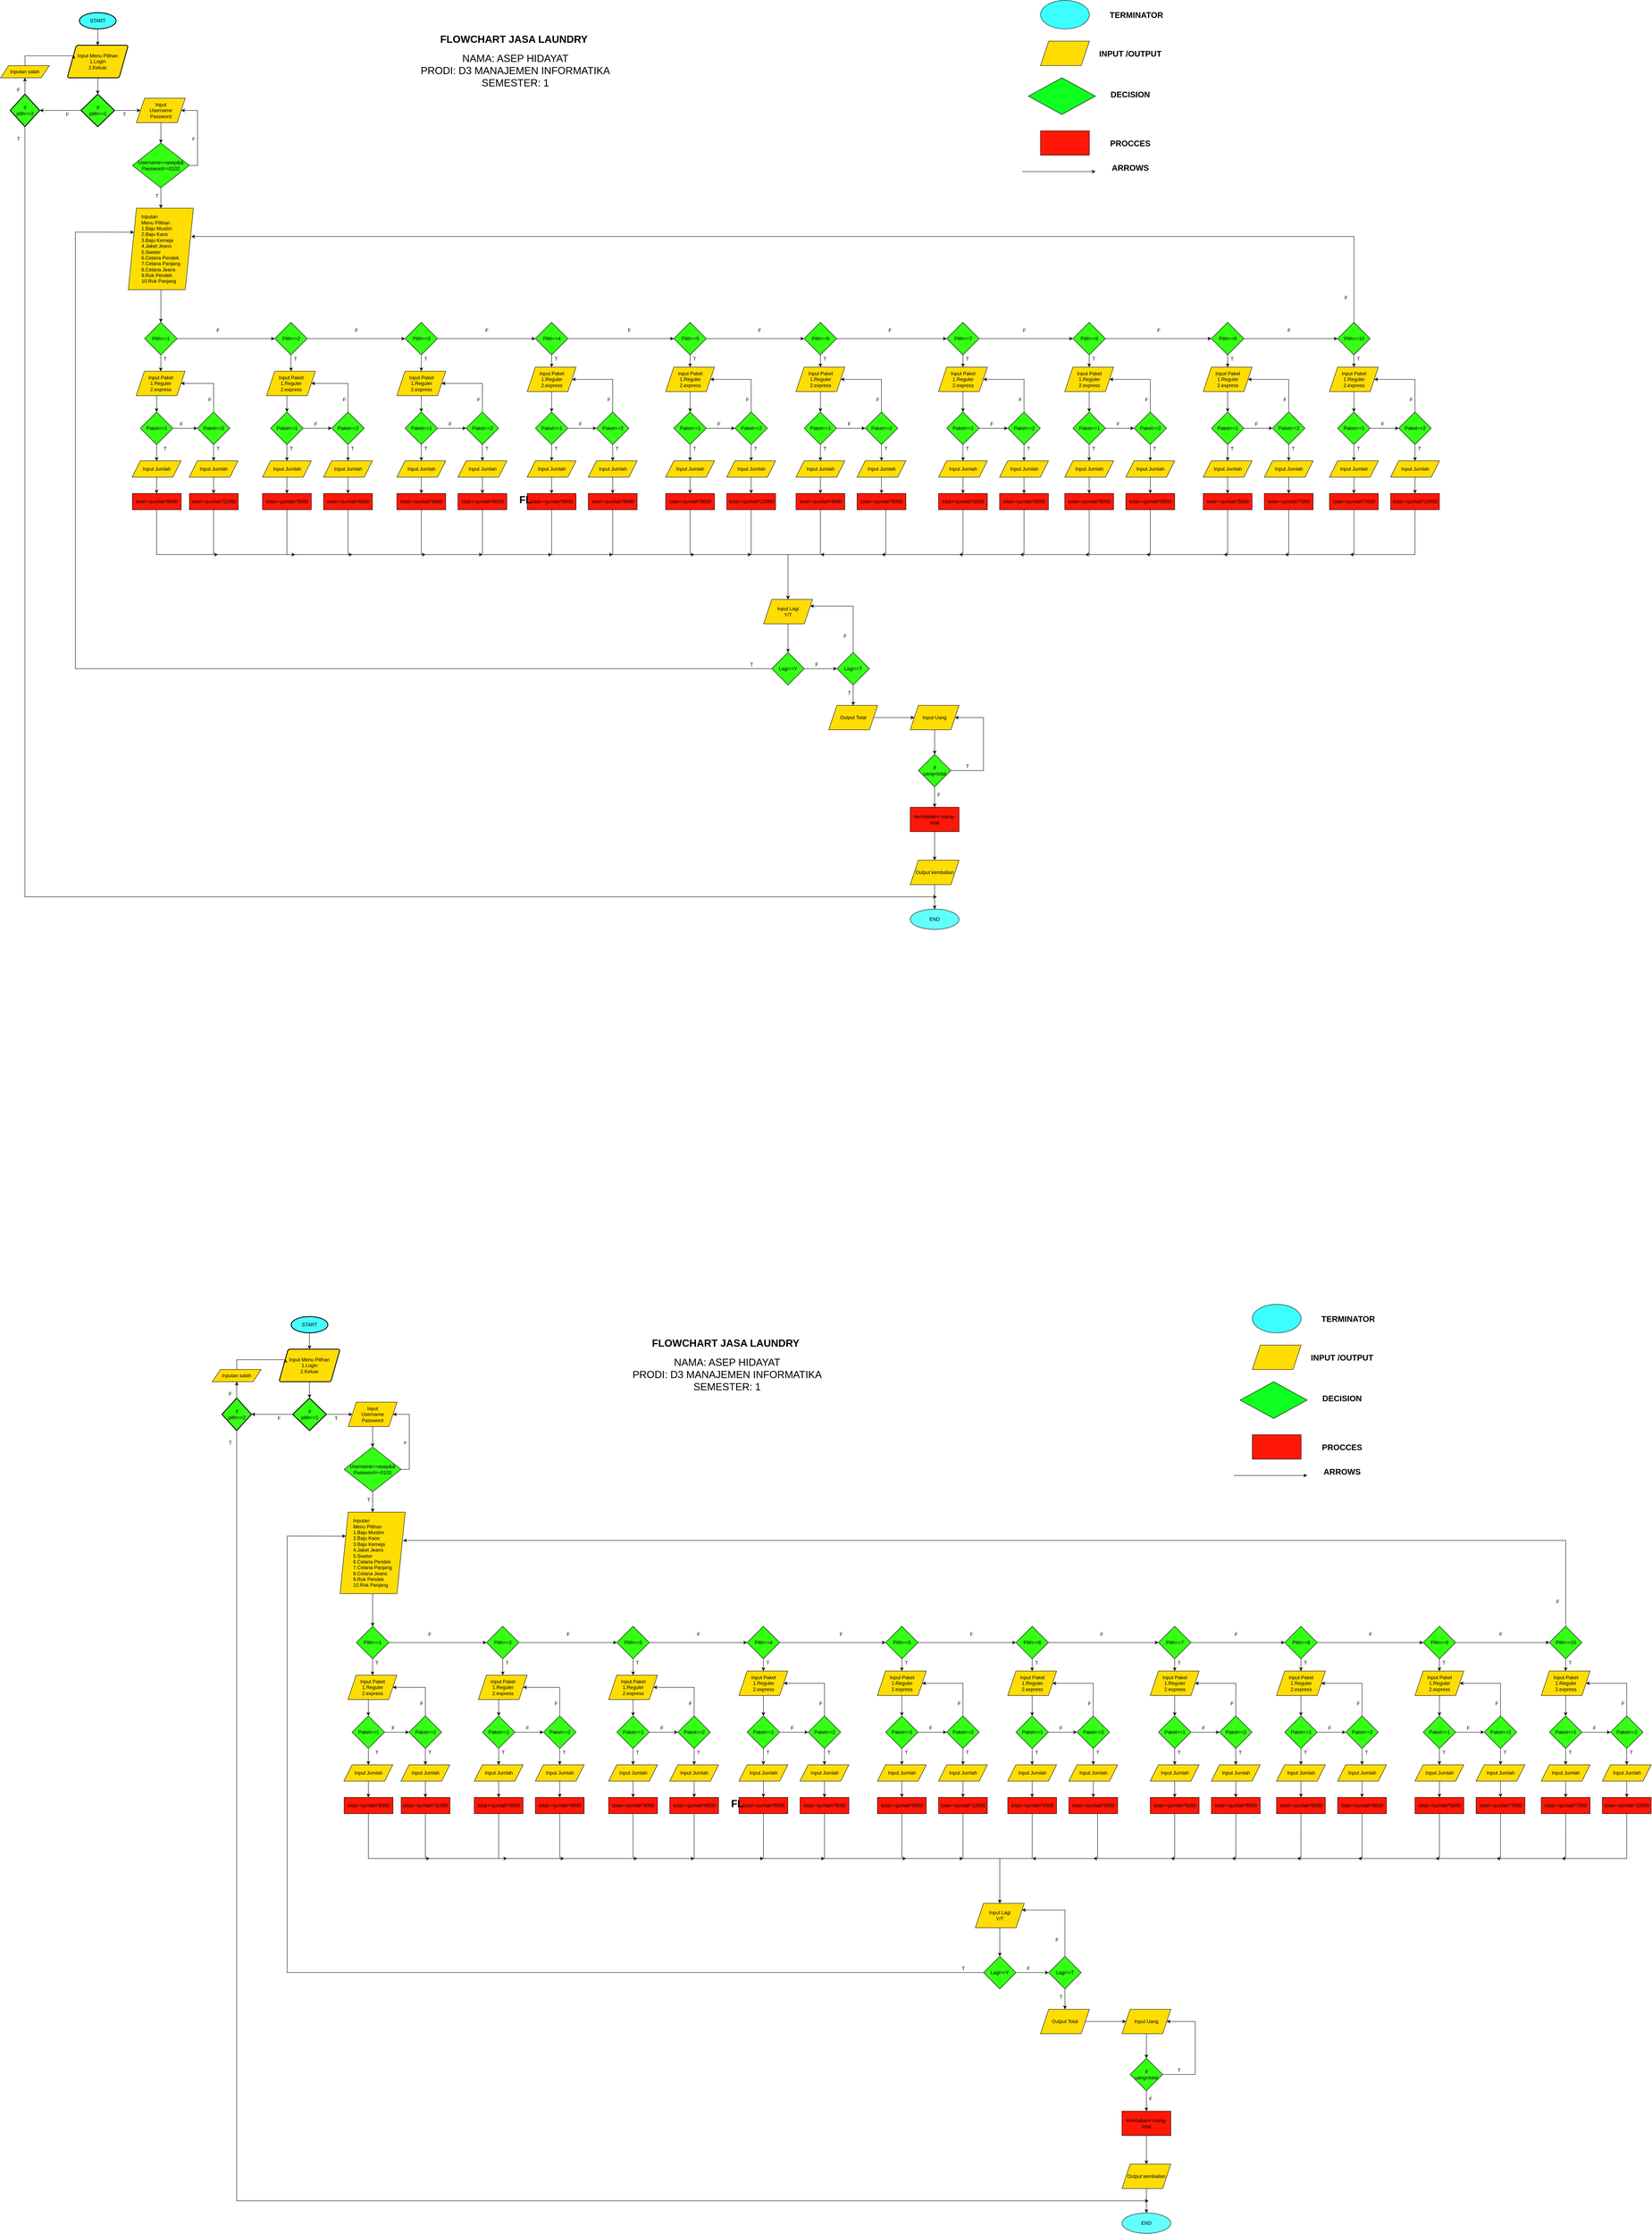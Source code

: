 <mxfile version="14.0.5" type="device"><diagram id="6bZUjZRqToqc7wSTWEfx" name="Page-1"><mxGraphModel dx="7959" dy="7564" grid="1" gridSize="10" guides="1" tooltips="1" connect="1" arrows="1" fold="1" page="1" pageScale="1" pageWidth="850" pageHeight="1100" math="0" shadow="0"><root><mxCell id="0"/><mxCell id="1" parent="0"/><mxCell id="LoVoc6-Dg0DuAmMH6lGE-21" value="" style="edgeStyle=orthogonalEdgeStyle;rounded=0;orthogonalLoop=1;jettySize=auto;html=1;" edge="1" parent="1" source="LoVoc6-Dg0DuAmMH6lGE-13" target="LoVoc6-Dg0DuAmMH6lGE-14"><mxGeometry relative="1" as="geometry"/></mxCell><mxCell id="LoVoc6-Dg0DuAmMH6lGE-13" value="START" style="strokeWidth=2;html=1;shape=mxgraph.flowchart.start_1;whiteSpace=wrap;fillColor=#45FFFF;" vertex="1" parent="1"><mxGeometry x="60" y="40" width="90" height="40" as="geometry"/></mxCell><mxCell id="LoVoc6-Dg0DuAmMH6lGE-17" value="" style="edgeStyle=orthogonalEdgeStyle;rounded=0;orthogonalLoop=1;jettySize=auto;html=1;" edge="1" parent="1" source="LoVoc6-Dg0DuAmMH6lGE-14" target="LoVoc6-Dg0DuAmMH6lGE-16"><mxGeometry relative="1" as="geometry"/></mxCell><mxCell id="LoVoc6-Dg0DuAmMH6lGE-14" value="Input Menu Pilihan&lt;br&gt;1.Login&lt;br&gt;2.Keluar" style="shape=parallelogram;html=1;strokeWidth=2;perimeter=parallelogramPerimeter;whiteSpace=wrap;rounded=1;arcSize=12;size=0.15;fillColor=#FFDD03;" vertex="1" parent="1"><mxGeometry x="30" y="120" width="150" height="80" as="geometry"/></mxCell><mxCell id="LoVoc6-Dg0DuAmMH6lGE-23" value="" style="edgeStyle=orthogonalEdgeStyle;rounded=0;orthogonalLoop=1;jettySize=auto;html=1;" edge="1" parent="1" source="LoVoc6-Dg0DuAmMH6lGE-16" target="LoVoc6-Dg0DuAmMH6lGE-22"><mxGeometry relative="1" as="geometry"/></mxCell><mxCell id="LoVoc6-Dg0DuAmMH6lGE-1273" value="" style="edgeStyle=orthogonalEdgeStyle;rounded=0;orthogonalLoop=1;jettySize=auto;html=1;entryX=1;entryY=0.5;entryDx=0;entryDy=0;entryPerimeter=0;" edge="1" parent="1" source="LoVoc6-Dg0DuAmMH6lGE-16" target="LoVoc6-Dg0DuAmMH6lGE-18"><mxGeometry relative="1" as="geometry"/></mxCell><mxCell id="LoVoc6-Dg0DuAmMH6lGE-16" value="if&lt;br&gt;pilih==1" style="strokeWidth=2;html=1;shape=mxgraph.flowchart.decision;whiteSpace=wrap;fillColor=#34FF14;" vertex="1" parent="1"><mxGeometry x="63.75" y="240" width="82.5" height="80" as="geometry"/></mxCell><mxCell id="LoVoc6-Dg0DuAmMH6lGE-32" value="" style="edgeStyle=orthogonalEdgeStyle;rounded=0;orthogonalLoop=1;jettySize=auto;html=1;" edge="1" parent="1" source="LoVoc6-Dg0DuAmMH6lGE-18" target="LoVoc6-Dg0DuAmMH6lGE-31"><mxGeometry relative="1" as="geometry"/></mxCell><mxCell id="LoVoc6-Dg0DuAmMH6lGE-1270" style="edgeStyle=orthogonalEdgeStyle;rounded=0;orthogonalLoop=1;jettySize=auto;html=1;" edge="1" parent="1" source="LoVoc6-Dg0DuAmMH6lGE-18"><mxGeometry relative="1" as="geometry"><mxPoint x="2165.333" y="2210" as="targetPoint"/><Array as="points"><mxPoint x="-74" y="2210"/></Array></mxGeometry></mxCell><mxCell id="LoVoc6-Dg0DuAmMH6lGE-18" value="if&lt;br&gt;pilih==2" style="strokeWidth=2;html=1;shape=mxgraph.flowchart.decision;whiteSpace=wrap;fillColor=#34FF14;" vertex="1" parent="1"><mxGeometry x="-110" y="240" width="72.5" height="80" as="geometry"/></mxCell><mxCell id="LoVoc6-Dg0DuAmMH6lGE-30" value="" style="edgeStyle=orthogonalEdgeStyle;rounded=0;orthogonalLoop=1;jettySize=auto;html=1;" edge="1" parent="1" source="LoVoc6-Dg0DuAmMH6lGE-22" target="LoVoc6-Dg0DuAmMH6lGE-29"><mxGeometry relative="1" as="geometry"/></mxCell><mxCell id="LoVoc6-Dg0DuAmMH6lGE-22" value="Input&lt;br&gt;Username&lt;br&gt;Password" style="shape=parallelogram;perimeter=parallelogramPerimeter;whiteSpace=wrap;html=1;fixedSize=1;fillColor=#FFDD03;" vertex="1" parent="1"><mxGeometry x="200" y="250" width="120" height="60" as="geometry"/></mxCell><mxCell id="LoVoc6-Dg0DuAmMH6lGE-38" style="edgeStyle=orthogonalEdgeStyle;rounded=0;orthogonalLoop=1;jettySize=auto;html=1;entryX=1;entryY=0.5;entryDx=0;entryDy=0;" edge="1" parent="1" source="LoVoc6-Dg0DuAmMH6lGE-29" target="LoVoc6-Dg0DuAmMH6lGE-22"><mxGeometry relative="1" as="geometry"><mxPoint x="340" y="280" as="targetPoint"/><Array as="points"><mxPoint x="350" y="415"/><mxPoint x="350" y="280"/></Array></mxGeometry></mxCell><mxCell id="LoVoc6-Dg0DuAmMH6lGE-39" value="F" style="edgeLabel;html=1;align=center;verticalAlign=middle;resizable=0;points=[];" vertex="1" connectable="0" parent="LoVoc6-Dg0DuAmMH6lGE-38"><mxGeometry x="-0.251" relative="1" as="geometry"><mxPoint x="-10" y="-12" as="offset"/></mxGeometry></mxCell><mxCell id="LoVoc6-Dg0DuAmMH6lGE-48" value="" style="edgeStyle=orthogonalEdgeStyle;rounded=0;orthogonalLoop=1;jettySize=auto;html=1;" edge="1" parent="1" source="LoVoc6-Dg0DuAmMH6lGE-29" target="LoVoc6-Dg0DuAmMH6lGE-47"><mxGeometry relative="1" as="geometry"/></mxCell><mxCell id="LoVoc6-Dg0DuAmMH6lGE-29" value="Username==asep&amp;amp;&amp;amp;&lt;br&gt;Password==0102" style="rhombus;whiteSpace=wrap;html=1;fillColor=#34FF14;" vertex="1" parent="1"><mxGeometry x="190" y="360" width="140" height="110" as="geometry"/></mxCell><mxCell id="LoVoc6-Dg0DuAmMH6lGE-1275" style="edgeStyle=orthogonalEdgeStyle;rounded=0;orthogonalLoop=1;jettySize=auto;html=1;entryX=0;entryY=0.25;entryDx=0;entryDy=0;" edge="1" parent="1" source="LoVoc6-Dg0DuAmMH6lGE-31" target="LoVoc6-Dg0DuAmMH6lGE-14"><mxGeometry relative="1" as="geometry"><Array as="points"><mxPoint x="-74" y="146"/></Array></mxGeometry></mxCell><mxCell id="LoVoc6-Dg0DuAmMH6lGE-31" value="Inputan salah" style="shape=parallelogram;perimeter=parallelogramPerimeter;whiteSpace=wrap;html=1;fixedSize=1;fillColor=#FFDD03;" vertex="1" parent="1"><mxGeometry x="-133.75" y="170" width="120" height="30" as="geometry"/></mxCell><mxCell id="LoVoc6-Dg0DuAmMH6lGE-41" value="T" style="text;html=1;align=center;verticalAlign=middle;resizable=0;points=[];autosize=1;" vertex="1" parent="1"><mxGeometry x="160" y="280" width="20" height="20" as="geometry"/></mxCell><mxCell id="LoVoc6-Dg0DuAmMH6lGE-43" value="F" style="text;html=1;align=center;verticalAlign=middle;resizable=0;points=[];autosize=1;" vertex="1" parent="1"><mxGeometry x="-100" y="220" width="20" height="20" as="geometry"/></mxCell><mxCell id="LoVoc6-Dg0DuAmMH6lGE-45" value="F" style="text;html=1;align=center;verticalAlign=middle;resizable=0;points=[];autosize=1;" vertex="1" parent="1"><mxGeometry x="20" y="280" width="20" height="20" as="geometry"/></mxCell><mxCell id="LoVoc6-Dg0DuAmMH6lGE-1159" value="" style="edgeStyle=orthogonalEdgeStyle;rounded=0;orthogonalLoop=1;jettySize=auto;html=1;" edge="1" parent="1" source="LoVoc6-Dg0DuAmMH6lGE-47" target="LoVoc6-Dg0DuAmMH6lGE-932"><mxGeometry relative="1" as="geometry"/></mxCell><mxCell id="LoVoc6-Dg0DuAmMH6lGE-47" value="&lt;div style=&quot;text-align: justify&quot;&gt;&lt;span&gt;Inputan&amp;nbsp;&lt;/span&gt;&lt;/div&gt;&lt;div style=&quot;text-align: justify&quot;&gt;&lt;span&gt;Menu PIlihan&lt;/span&gt;&lt;/div&gt;&lt;div style=&quot;text-align: justify&quot;&gt;&lt;span&gt;1.Baju Muslim&lt;/span&gt;&lt;/div&gt;&lt;div style=&quot;text-align: justify&quot;&gt;&lt;span&gt;2.Baju Kaos&lt;/span&gt;&lt;/div&gt;&lt;div style=&quot;text-align: justify&quot;&gt;&lt;span&gt;3.Baju Kemeja&lt;/span&gt;&lt;/div&gt;&lt;div style=&quot;text-align: justify&quot;&gt;&lt;span&gt;4.Jaket Jeans&lt;/span&gt;&lt;/div&gt;&lt;div style=&quot;text-align: justify&quot;&gt;&lt;span&gt;5.Sweter&lt;/span&gt;&lt;/div&gt;&lt;div style=&quot;text-align: justify&quot;&gt;&lt;span&gt;6.Celana Pendek&lt;/span&gt;&lt;/div&gt;&lt;div style=&quot;text-align: justify&quot;&gt;&lt;span&gt;7.Celana Panjang&lt;/span&gt;&lt;/div&gt;&lt;div style=&quot;text-align: justify&quot;&gt;&lt;span&gt;8.Celana Jeans&lt;/span&gt;&lt;/div&gt;&lt;div style=&quot;text-align: justify&quot;&gt;&lt;span&gt;9.Rok Pendek&lt;/span&gt;&lt;/div&gt;&lt;div style=&quot;text-align: justify&quot;&gt;&lt;span&gt;10.Rok Panjang&lt;/span&gt;&lt;/div&gt;" style="shape=parallelogram;perimeter=parallelogramPerimeter;whiteSpace=wrap;html=1;fixedSize=1;fillColor=#FFDD03;" vertex="1" parent="1"><mxGeometry x="180" y="520" width="160" height="200" as="geometry"/></mxCell><mxCell id="LoVoc6-Dg0DuAmMH6lGE-49" value="T" style="text;html=1;align=center;verticalAlign=middle;resizable=0;points=[];autosize=1;" vertex="1" parent="1"><mxGeometry x="240" y="480" width="20" height="20" as="geometry"/></mxCell><mxCell id="LoVoc6-Dg0DuAmMH6lGE-930" value="" style="edgeStyle=orthogonalEdgeStyle;rounded=0;orthogonalLoop=1;jettySize=auto;html=1;" edge="1" parent="1" source="LoVoc6-Dg0DuAmMH6lGE-932" target="LoVoc6-Dg0DuAmMH6lGE-934"><mxGeometry relative="1" as="geometry"/></mxCell><mxCell id="LoVoc6-Dg0DuAmMH6lGE-931" style="edgeStyle=orthogonalEdgeStyle;rounded=0;orthogonalLoop=1;jettySize=auto;html=1;" edge="1" parent="1" source="LoVoc6-Dg0DuAmMH6lGE-932" target="LoVoc6-Dg0DuAmMH6lGE-953"><mxGeometry relative="1" as="geometry"/></mxCell><mxCell id="LoVoc6-Dg0DuAmMH6lGE-932" value="Pilih==1" style="rhombus;whiteSpace=wrap;html=1;fillColor=#34FF14;" vertex="1" parent="1"><mxGeometry x="220" y="800" width="80" height="80" as="geometry"/></mxCell><mxCell id="LoVoc6-Dg0DuAmMH6lGE-933" style="edgeStyle=orthogonalEdgeStyle;rounded=0;orthogonalLoop=1;jettySize=auto;html=1;entryX=0.5;entryY=0;entryDx=0;entryDy=0;" edge="1" parent="1" source="LoVoc6-Dg0DuAmMH6lGE-934" target="LoVoc6-Dg0DuAmMH6lGE-937"><mxGeometry relative="1" as="geometry"><mxPoint x="209.5" y="1010" as="targetPoint"/><Array as="points"><mxPoint x="249.5" y="1000"/><mxPoint x="249.5" y="1000"/></Array></mxGeometry></mxCell><mxCell id="LoVoc6-Dg0DuAmMH6lGE-934" value="Input Paket&lt;br&gt;1.Reguler&lt;br&gt;2.express&lt;br&gt;&lt;div style=&quot;text-align: justify&quot;&gt;&lt;/div&gt;" style="shape=parallelogram;perimeter=parallelogramPerimeter;whiteSpace=wrap;html=1;fixedSize=1;fillColor=#FFDD03;" vertex="1" parent="1"><mxGeometry x="199.5" y="920" width="120" height="60" as="geometry"/></mxCell><mxCell id="LoVoc6-Dg0DuAmMH6lGE-935" style="edgeStyle=orthogonalEdgeStyle;rounded=0;orthogonalLoop=1;jettySize=auto;html=1;" edge="1" parent="1" source="LoVoc6-Dg0DuAmMH6lGE-937" target="LoVoc6-Dg0DuAmMH6lGE-940"><mxGeometry relative="1" as="geometry"/></mxCell><mxCell id="LoVoc6-Dg0DuAmMH6lGE-936" value="" style="edgeStyle=orthogonalEdgeStyle;rounded=0;orthogonalLoop=1;jettySize=auto;html=1;" edge="1" parent="1" source="LoVoc6-Dg0DuAmMH6lGE-937" target="LoVoc6-Dg0DuAmMH6lGE-942"><mxGeometry relative="1" as="geometry"/></mxCell><mxCell id="LoVoc6-Dg0DuAmMH6lGE-937" value="Paket==1" style="rhombus;whiteSpace=wrap;html=1;fillColor=#34FF14;" vertex="1" parent="1"><mxGeometry x="209.5" y="1020" width="80" height="80" as="geometry"/></mxCell><mxCell id="LoVoc6-Dg0DuAmMH6lGE-938" value="" style="edgeStyle=orthogonalEdgeStyle;rounded=0;orthogonalLoop=1;jettySize=auto;html=1;" edge="1" parent="1" source="LoVoc6-Dg0DuAmMH6lGE-940" target="LoVoc6-Dg0DuAmMH6lGE-944"><mxGeometry relative="1" as="geometry"/></mxCell><mxCell id="LoVoc6-Dg0DuAmMH6lGE-939" style="edgeStyle=orthogonalEdgeStyle;rounded=0;orthogonalLoop=1;jettySize=auto;html=1;entryX=1;entryY=0.5;entryDx=0;entryDy=0;" edge="1" parent="1" source="LoVoc6-Dg0DuAmMH6lGE-940" target="LoVoc6-Dg0DuAmMH6lGE-934"><mxGeometry relative="1" as="geometry"><Array as="points"><mxPoint x="389.5" y="950"/></Array></mxGeometry></mxCell><mxCell id="LoVoc6-Dg0DuAmMH6lGE-940" value="Paket==2" style="rhombus;whiteSpace=wrap;html=1;fillColor=#34FF14;" vertex="1" parent="1"><mxGeometry x="349.5" y="1020" width="80" height="80" as="geometry"/></mxCell><mxCell id="LoVoc6-Dg0DuAmMH6lGE-941" value="" style="edgeStyle=orthogonalEdgeStyle;rounded=0;orthogonalLoop=1;jettySize=auto;html=1;" edge="1" parent="1" source="LoVoc6-Dg0DuAmMH6lGE-942"><mxGeometry relative="1" as="geometry"><mxPoint x="249.5" y="1220" as="targetPoint"/></mxGeometry></mxCell><mxCell id="LoVoc6-Dg0DuAmMH6lGE-1207" style="edgeStyle=orthogonalEdgeStyle;rounded=0;orthogonalLoop=1;jettySize=auto;html=1;" edge="1" parent="1" source="LoVoc6-Dg0DuAmMH6lGE-942"><mxGeometry relative="1" as="geometry"><mxPoint x="400" y="1370" as="targetPoint"/><Array as="points"><mxPoint x="250" y="1370"/></Array></mxGeometry></mxCell><mxCell id="LoVoc6-Dg0DuAmMH6lGE-942" value="Input Jumlah" style="shape=parallelogram;perimeter=parallelogramPerimeter;whiteSpace=wrap;html=1;fixedSize=1;fillColor=#FFDD03;" vertex="1" parent="1"><mxGeometry x="189.5" y="1140" width="120" height="40" as="geometry"/></mxCell><mxCell id="LoVoc6-Dg0DuAmMH6lGE-943" value="" style="edgeStyle=orthogonalEdgeStyle;rounded=0;orthogonalLoop=1;jettySize=auto;html=1;" edge="1" parent="1" source="LoVoc6-Dg0DuAmMH6lGE-944"><mxGeometry relative="1" as="geometry"><mxPoint x="389.5" y="1220" as="targetPoint"/></mxGeometry></mxCell><mxCell id="LoVoc6-Dg0DuAmMH6lGE-944" value="Input Jumlah" style="shape=parallelogram;perimeter=parallelogramPerimeter;whiteSpace=wrap;html=1;fixedSize=1;fillColor=#FFDD03;" vertex="1" parent="1"><mxGeometry x="329.5" y="1140" width="120" height="40" as="geometry"/></mxCell><mxCell id="LoVoc6-Dg0DuAmMH6lGE-1206" style="edgeStyle=orthogonalEdgeStyle;rounded=0;orthogonalLoop=1;jettySize=auto;html=1;" edge="1" parent="1"><mxGeometry relative="1" as="geometry"><mxPoint x="590" y="1370" as="targetPoint"/><mxPoint x="389.533" y="1260" as="sourcePoint"/><Array as="points"><mxPoint x="390" y="1370"/></Array></mxGeometry></mxCell><mxCell id="LoVoc6-Dg0DuAmMH6lGE-949" value="T" style="text;html=1;align=center;verticalAlign=middle;resizable=0;points=[];autosize=1;" vertex="1" parent="1"><mxGeometry x="259.5" y="1100" width="20" height="20" as="geometry"/></mxCell><mxCell id="LoVoc6-Dg0DuAmMH6lGE-950" value="F" style="text;html=1;align=center;verticalAlign=middle;resizable=0;points=[];autosize=1;" vertex="1" parent="1"><mxGeometry x="299.5" y="1040" width="20" height="20" as="geometry"/></mxCell><mxCell id="LoVoc6-Dg0DuAmMH6lGE-951" value="" style="edgeStyle=orthogonalEdgeStyle;rounded=0;orthogonalLoop=1;jettySize=auto;html=1;" edge="1" parent="1" source="LoVoc6-Dg0DuAmMH6lGE-953" target="LoVoc6-Dg0DuAmMH6lGE-955"><mxGeometry relative="1" as="geometry"/></mxCell><mxCell id="LoVoc6-Dg0DuAmMH6lGE-952" style="edgeStyle=orthogonalEdgeStyle;rounded=0;orthogonalLoop=1;jettySize=auto;html=1;entryX=0;entryY=0.5;entryDx=0;entryDy=0;" edge="1" parent="1" source="LoVoc6-Dg0DuAmMH6lGE-953" target="LoVoc6-Dg0DuAmMH6lGE-978"><mxGeometry relative="1" as="geometry"/></mxCell><mxCell id="LoVoc6-Dg0DuAmMH6lGE-953" value="Pilih==2" style="rhombus;whiteSpace=wrap;html=1;fillColor=#34FF14;" vertex="1" parent="1"><mxGeometry x="539.5" y="800" width="80" height="80" as="geometry"/></mxCell><mxCell id="LoVoc6-Dg0DuAmMH6lGE-954" style="edgeStyle=orthogonalEdgeStyle;rounded=0;orthogonalLoop=1;jettySize=auto;html=1;entryX=0.5;entryY=0;entryDx=0;entryDy=0;" edge="1" parent="1" source="LoVoc6-Dg0DuAmMH6lGE-955" target="LoVoc6-Dg0DuAmMH6lGE-958"><mxGeometry relative="1" as="geometry"><mxPoint x="539.5" y="1010" as="targetPoint"/><Array as="points"><mxPoint x="569.5" y="950"/><mxPoint x="569.5" y="1020"/></Array></mxGeometry></mxCell><mxCell id="LoVoc6-Dg0DuAmMH6lGE-955" value="Input Paket&lt;br&gt;1.Reguler&lt;br&gt;2.express&lt;br&gt;&lt;div style=&quot;text-align: justify&quot;&gt;&lt;/div&gt;" style="shape=parallelogram;perimeter=parallelogramPerimeter;whiteSpace=wrap;html=1;fixedSize=1;fillColor=#FFDD03;" vertex="1" parent="1"><mxGeometry x="519.5" y="920" width="120" height="60" as="geometry"/></mxCell><mxCell id="LoVoc6-Dg0DuAmMH6lGE-956" style="edgeStyle=orthogonalEdgeStyle;rounded=0;orthogonalLoop=1;jettySize=auto;html=1;" edge="1" parent="1" source="LoVoc6-Dg0DuAmMH6lGE-958" target="LoVoc6-Dg0DuAmMH6lGE-961"><mxGeometry relative="1" as="geometry"/></mxCell><mxCell id="LoVoc6-Dg0DuAmMH6lGE-957" value="" style="edgeStyle=orthogonalEdgeStyle;rounded=0;orthogonalLoop=1;jettySize=auto;html=1;" edge="1" parent="1" source="LoVoc6-Dg0DuAmMH6lGE-958" target="LoVoc6-Dg0DuAmMH6lGE-963"><mxGeometry relative="1" as="geometry"/></mxCell><mxCell id="LoVoc6-Dg0DuAmMH6lGE-958" value="Paket==1" style="rhombus;whiteSpace=wrap;html=1;fillColor=#34FF14;" vertex="1" parent="1"><mxGeometry x="529.5" y="1020" width="80" height="80" as="geometry"/></mxCell><mxCell id="LoVoc6-Dg0DuAmMH6lGE-959" value="" style="edgeStyle=orthogonalEdgeStyle;rounded=0;orthogonalLoop=1;jettySize=auto;html=1;" edge="1" parent="1" source="LoVoc6-Dg0DuAmMH6lGE-961" target="LoVoc6-Dg0DuAmMH6lGE-965"><mxGeometry relative="1" as="geometry"/></mxCell><mxCell id="LoVoc6-Dg0DuAmMH6lGE-960" style="edgeStyle=orthogonalEdgeStyle;rounded=0;orthogonalLoop=1;jettySize=auto;html=1;entryX=1;entryY=0.5;entryDx=0;entryDy=0;" edge="1" parent="1" source="LoVoc6-Dg0DuAmMH6lGE-961" target="LoVoc6-Dg0DuAmMH6lGE-955"><mxGeometry relative="1" as="geometry"><Array as="points"><mxPoint x="719.5" y="950"/></Array></mxGeometry></mxCell><mxCell id="LoVoc6-Dg0DuAmMH6lGE-961" value="Paket==2" style="rhombus;whiteSpace=wrap;html=1;fillColor=#34FF14;" vertex="1" parent="1"><mxGeometry x="679.5" y="1020" width="80" height="80" as="geometry"/></mxCell><mxCell id="LoVoc6-Dg0DuAmMH6lGE-962" value="" style="edgeStyle=orthogonalEdgeStyle;rounded=0;orthogonalLoop=1;jettySize=auto;html=1;" edge="1" parent="1" source="LoVoc6-Dg0DuAmMH6lGE-963"><mxGeometry relative="1" as="geometry"><mxPoint x="569.5" y="1220" as="targetPoint"/></mxGeometry></mxCell><mxCell id="LoVoc6-Dg0DuAmMH6lGE-963" value="Input Jumlah" style="shape=parallelogram;perimeter=parallelogramPerimeter;whiteSpace=wrap;html=1;fixedSize=1;fillColor=#FFDD03;" vertex="1" parent="1"><mxGeometry x="509.5" y="1140" width="120" height="40" as="geometry"/></mxCell><mxCell id="LoVoc6-Dg0DuAmMH6lGE-964" value="" style="edgeStyle=orthogonalEdgeStyle;rounded=0;orthogonalLoop=1;jettySize=auto;html=1;" edge="1" parent="1" source="LoVoc6-Dg0DuAmMH6lGE-965"><mxGeometry relative="1" as="geometry"><mxPoint x="719.5" y="1220" as="targetPoint"/></mxGeometry></mxCell><mxCell id="LoVoc6-Dg0DuAmMH6lGE-965" value="Input Jumlah" style="shape=parallelogram;perimeter=parallelogramPerimeter;whiteSpace=wrap;html=1;fixedSize=1;fillColor=#FFDD03;" vertex="1" parent="1"><mxGeometry x="659.5" y="1140" width="120" height="40" as="geometry"/></mxCell><mxCell id="LoVoc6-Dg0DuAmMH6lGE-966" style="edgeStyle=orthogonalEdgeStyle;rounded=0;orthogonalLoop=1;jettySize=auto;html=1;exitX=0;exitY=1;exitDx=0;exitDy=0;" edge="1" parent="1"><mxGeometry relative="1" as="geometry"><mxPoint x="499.833" y="1260.333" as="targetPoint"/><mxPoint x="499.5" y="1260" as="sourcePoint"/></mxGeometry></mxCell><mxCell id="LoVoc6-Dg0DuAmMH6lGE-1203" style="edgeStyle=orthogonalEdgeStyle;rounded=0;orthogonalLoop=1;jettySize=auto;html=1;" edge="1" parent="1"><mxGeometry relative="1" as="geometry"><mxPoint x="730" y="1370" as="targetPoint"/><mxPoint x="569.533" y="1260" as="sourcePoint"/><Array as="points"><mxPoint x="570" y="1370"/></Array></mxGeometry></mxCell><mxCell id="LoVoc6-Dg0DuAmMH6lGE-1202" style="edgeStyle=orthogonalEdgeStyle;rounded=0;orthogonalLoop=1;jettySize=auto;html=1;" edge="1" parent="1"><mxGeometry relative="1" as="geometry"><mxPoint x="910" y="1370" as="targetPoint"/><mxPoint x="719.533" y="1260" as="sourcePoint"/><Array as="points"><mxPoint x="720" y="1370"/></Array></mxGeometry></mxCell><mxCell id="LoVoc6-Dg0DuAmMH6lGE-969" style="edgeStyle=orthogonalEdgeStyle;rounded=0;orthogonalLoop=1;jettySize=auto;html=1;exitX=0.5;exitY=1;exitDx=0;exitDy=0;" edge="1" parent="1"><mxGeometry relative="1" as="geometry"><mxPoint x="569.5" y="1260" as="sourcePoint"/><mxPoint x="569.5" y="1260" as="targetPoint"/></mxGeometry></mxCell><mxCell id="LoVoc6-Dg0DuAmMH6lGE-970" value="T" style="text;html=1;align=center;verticalAlign=middle;resizable=0;points=[];autosize=1;" vertex="1" parent="1"><mxGeometry x="569.5" y="1100" width="20" height="20" as="geometry"/></mxCell><mxCell id="LoVoc6-Dg0DuAmMH6lGE-971" value="F" style="text;html=1;align=center;verticalAlign=middle;resizable=0;points=[];autosize=1;" vertex="1" parent="1"><mxGeometry x="629.5" y="1040" width="20" height="20" as="geometry"/></mxCell><mxCell id="LoVoc6-Dg0DuAmMH6lGE-972" value="T" style="text;html=1;align=center;verticalAlign=middle;resizable=0;points=[];autosize=1;" vertex="1" parent="1"><mxGeometry x="389.5" y="1100" width="20" height="20" as="geometry"/></mxCell><mxCell id="LoVoc6-Dg0DuAmMH6lGE-973" value="F" style="text;html=1;align=center;verticalAlign=middle;resizable=0;points=[];autosize=1;" vertex="1" parent="1"><mxGeometry x="369.5" y="980" width="20" height="20" as="geometry"/></mxCell><mxCell id="LoVoc6-Dg0DuAmMH6lGE-974" value="T" style="text;html=1;align=center;verticalAlign=middle;resizable=0;points=[];autosize=1;" vertex="1" parent="1"><mxGeometry x="719.5" y="1100" width="20" height="20" as="geometry"/></mxCell><mxCell id="LoVoc6-Dg0DuAmMH6lGE-975" value="F" style="text;html=1;align=center;verticalAlign=middle;resizable=0;points=[];autosize=1;" vertex="1" parent="1"><mxGeometry x="699.5" y="980" width="20" height="20" as="geometry"/></mxCell><mxCell id="LoVoc6-Dg0DuAmMH6lGE-976" value="" style="edgeStyle=orthogonalEdgeStyle;rounded=0;orthogonalLoop=1;jettySize=auto;html=1;" edge="1" parent="1" source="LoVoc6-Dg0DuAmMH6lGE-978" target="LoVoc6-Dg0DuAmMH6lGE-980"><mxGeometry relative="1" as="geometry"/></mxCell><mxCell id="LoVoc6-Dg0DuAmMH6lGE-977" style="edgeStyle=orthogonalEdgeStyle;rounded=0;orthogonalLoop=1;jettySize=auto;html=1;entryX=0;entryY=0.5;entryDx=0;entryDy=0;" edge="1" parent="1" source="LoVoc6-Dg0DuAmMH6lGE-978" target="LoVoc6-Dg0DuAmMH6lGE-1001"><mxGeometry relative="1" as="geometry"/></mxCell><mxCell id="LoVoc6-Dg0DuAmMH6lGE-978" value="Pilih==3" style="rhombus;whiteSpace=wrap;html=1;fillColor=#34FF14;" vertex="1" parent="1"><mxGeometry x="859.5" y="800" width="80" height="80" as="geometry"/></mxCell><mxCell id="LoVoc6-Dg0DuAmMH6lGE-979" style="edgeStyle=orthogonalEdgeStyle;rounded=0;orthogonalLoop=1;jettySize=auto;html=1;entryX=0.5;entryY=0;entryDx=0;entryDy=0;" edge="1" parent="1" source="LoVoc6-Dg0DuAmMH6lGE-980" target="LoVoc6-Dg0DuAmMH6lGE-983"><mxGeometry relative="1" as="geometry"><mxPoint x="869.5" y="1010" as="targetPoint"/><Array as="points"><mxPoint x="899.5" y="950"/><mxPoint x="899.5" y="1020"/></Array></mxGeometry></mxCell><mxCell id="LoVoc6-Dg0DuAmMH6lGE-980" value="Input Paket&lt;br&gt;1.Reguler&lt;br&gt;2.express&lt;br&gt;&lt;div style=&quot;text-align: justify&quot;&gt;&lt;/div&gt;" style="shape=parallelogram;perimeter=parallelogramPerimeter;whiteSpace=wrap;html=1;fixedSize=1;fillColor=#FFDD03;" vertex="1" parent="1"><mxGeometry x="839.5" y="920" width="120" height="60" as="geometry"/></mxCell><mxCell id="LoVoc6-Dg0DuAmMH6lGE-981" style="edgeStyle=orthogonalEdgeStyle;rounded=0;orthogonalLoop=1;jettySize=auto;html=1;" edge="1" parent="1" source="LoVoc6-Dg0DuAmMH6lGE-983" target="LoVoc6-Dg0DuAmMH6lGE-986"><mxGeometry relative="1" as="geometry"/></mxCell><mxCell id="LoVoc6-Dg0DuAmMH6lGE-982" value="" style="edgeStyle=orthogonalEdgeStyle;rounded=0;orthogonalLoop=1;jettySize=auto;html=1;" edge="1" parent="1" source="LoVoc6-Dg0DuAmMH6lGE-983" target="LoVoc6-Dg0DuAmMH6lGE-988"><mxGeometry relative="1" as="geometry"/></mxCell><mxCell id="LoVoc6-Dg0DuAmMH6lGE-983" value="Paket==1" style="rhombus;whiteSpace=wrap;html=1;fillColor=#34FF14;" vertex="1" parent="1"><mxGeometry x="859.5" y="1020" width="80" height="80" as="geometry"/></mxCell><mxCell id="LoVoc6-Dg0DuAmMH6lGE-984" value="" style="edgeStyle=orthogonalEdgeStyle;rounded=0;orthogonalLoop=1;jettySize=auto;html=1;" edge="1" parent="1" source="LoVoc6-Dg0DuAmMH6lGE-986" target="LoVoc6-Dg0DuAmMH6lGE-990"><mxGeometry relative="1" as="geometry"/></mxCell><mxCell id="LoVoc6-Dg0DuAmMH6lGE-985" style="edgeStyle=orthogonalEdgeStyle;rounded=0;orthogonalLoop=1;jettySize=auto;html=1;entryX=1;entryY=0.5;entryDx=0;entryDy=0;" edge="1" parent="1" source="LoVoc6-Dg0DuAmMH6lGE-986" target="LoVoc6-Dg0DuAmMH6lGE-980"><mxGeometry relative="1" as="geometry"><Array as="points"><mxPoint x="1049.5" y="950"/></Array></mxGeometry></mxCell><mxCell id="LoVoc6-Dg0DuAmMH6lGE-986" value="Paket==2" style="rhombus;whiteSpace=wrap;html=1;fillColor=#34FF14;" vertex="1" parent="1"><mxGeometry x="1009.5" y="1020" width="80" height="80" as="geometry"/></mxCell><mxCell id="LoVoc6-Dg0DuAmMH6lGE-987" value="" style="edgeStyle=orthogonalEdgeStyle;rounded=0;orthogonalLoop=1;jettySize=auto;html=1;" edge="1" parent="1" source="LoVoc6-Dg0DuAmMH6lGE-988"><mxGeometry relative="1" as="geometry"><mxPoint x="899.5" y="1220" as="targetPoint"/></mxGeometry></mxCell><mxCell id="LoVoc6-Dg0DuAmMH6lGE-988" value="Input Jumlah" style="shape=parallelogram;perimeter=parallelogramPerimeter;whiteSpace=wrap;html=1;fixedSize=1;fillColor=#FFDD03;" vertex="1" parent="1"><mxGeometry x="839.5" y="1140" width="120" height="40" as="geometry"/></mxCell><mxCell id="LoVoc6-Dg0DuAmMH6lGE-989" value="" style="edgeStyle=orthogonalEdgeStyle;rounded=0;orthogonalLoop=1;jettySize=auto;html=1;" edge="1" parent="1" source="LoVoc6-Dg0DuAmMH6lGE-990"><mxGeometry relative="1" as="geometry"><mxPoint x="1049.5" y="1220" as="targetPoint"/></mxGeometry></mxCell><mxCell id="LoVoc6-Dg0DuAmMH6lGE-990" value="Input Jumlah" style="shape=parallelogram;perimeter=parallelogramPerimeter;whiteSpace=wrap;html=1;fixedSize=1;fillColor=#FFDD03;" vertex="1" parent="1"><mxGeometry x="989.5" y="1140" width="120" height="40" as="geometry"/></mxCell><mxCell id="LoVoc6-Dg0DuAmMH6lGE-991" style="edgeStyle=orthogonalEdgeStyle;rounded=0;orthogonalLoop=1;jettySize=auto;html=1;exitX=0;exitY=1;exitDx=0;exitDy=0;" edge="1" parent="1"><mxGeometry relative="1" as="geometry"><mxPoint x="829.833" y="1260.333" as="targetPoint"/><mxPoint x="829.5" y="1260" as="sourcePoint"/></mxGeometry></mxCell><mxCell id="LoVoc6-Dg0DuAmMH6lGE-1201" style="edgeStyle=orthogonalEdgeStyle;rounded=0;orthogonalLoop=1;jettySize=auto;html=1;" edge="1" parent="1"><mxGeometry relative="1" as="geometry"><mxPoint x="1050" y="1370" as="targetPoint"/><mxPoint x="899.533" y="1260" as="sourcePoint"/><Array as="points"><mxPoint x="900" y="1370"/></Array></mxGeometry></mxCell><mxCell id="LoVoc6-Dg0DuAmMH6lGE-1200" style="edgeStyle=orthogonalEdgeStyle;rounded=0;orthogonalLoop=1;jettySize=auto;html=1;" edge="1" parent="1"><mxGeometry relative="1" as="geometry"><mxPoint x="1220" y="1370" as="targetPoint"/><mxPoint x="1049.533" y="1260" as="sourcePoint"/><Array as="points"><mxPoint x="1050" y="1370"/></Array></mxGeometry></mxCell><mxCell id="LoVoc6-Dg0DuAmMH6lGE-994" style="edgeStyle=orthogonalEdgeStyle;rounded=0;orthogonalLoop=1;jettySize=auto;html=1;exitX=0.5;exitY=1;exitDx=0;exitDy=0;" edge="1" parent="1"><mxGeometry relative="1" as="geometry"><mxPoint x="899.5" y="1260" as="sourcePoint"/><mxPoint x="899.5" y="1260" as="targetPoint"/></mxGeometry></mxCell><mxCell id="LoVoc6-Dg0DuAmMH6lGE-995" value="T" style="text;html=1;align=center;verticalAlign=middle;resizable=0;points=[];autosize=1;" vertex="1" parent="1"><mxGeometry x="899.5" y="1100" width="20" height="20" as="geometry"/></mxCell><mxCell id="LoVoc6-Dg0DuAmMH6lGE-996" value="F" style="text;html=1;align=center;verticalAlign=middle;resizable=0;points=[];autosize=1;" vertex="1" parent="1"><mxGeometry x="959.5" y="1040" width="20" height="20" as="geometry"/></mxCell><mxCell id="LoVoc6-Dg0DuAmMH6lGE-997" value="T" style="text;html=1;align=center;verticalAlign=middle;resizable=0;points=[];autosize=1;" vertex="1" parent="1"><mxGeometry x="1049.5" y="1100" width="20" height="20" as="geometry"/></mxCell><mxCell id="LoVoc6-Dg0DuAmMH6lGE-998" value="F" style="text;html=1;align=center;verticalAlign=middle;resizable=0;points=[];autosize=1;" vertex="1" parent="1"><mxGeometry x="1029.5" y="980" width="20" height="20" as="geometry"/></mxCell><mxCell id="LoVoc6-Dg0DuAmMH6lGE-999" value="" style="edgeStyle=orthogonalEdgeStyle;rounded=0;orthogonalLoop=1;jettySize=auto;html=1;" edge="1" parent="1" source="LoVoc6-Dg0DuAmMH6lGE-1001" target="LoVoc6-Dg0DuAmMH6lGE-1003"><mxGeometry relative="1" as="geometry"/></mxCell><mxCell id="LoVoc6-Dg0DuAmMH6lGE-1000" style="edgeStyle=orthogonalEdgeStyle;rounded=0;orthogonalLoop=1;jettySize=auto;html=1;" edge="1" parent="1" source="LoVoc6-Dg0DuAmMH6lGE-1001" target="LoVoc6-Dg0DuAmMH6lGE-1024"><mxGeometry relative="1" as="geometry"/></mxCell><mxCell id="LoVoc6-Dg0DuAmMH6lGE-1001" value="Pilih==4" style="rhombus;whiteSpace=wrap;html=1;fillColor=#34FF14;" vertex="1" parent="1"><mxGeometry x="1179.5" y="800" width="80" height="80" as="geometry"/></mxCell><mxCell id="LoVoc6-Dg0DuAmMH6lGE-1002" style="edgeStyle=orthogonalEdgeStyle;rounded=0;orthogonalLoop=1;jettySize=auto;html=1;entryX=0.5;entryY=0;entryDx=0;entryDy=0;" edge="1" parent="1" source="LoVoc6-Dg0DuAmMH6lGE-1003" target="LoVoc6-Dg0DuAmMH6lGE-1006"><mxGeometry relative="1" as="geometry"><mxPoint x="1189.5" y="1010" as="targetPoint"/><Array as="points"><mxPoint x="1219.5" y="950"/><mxPoint x="1219.5" y="1020"/></Array></mxGeometry></mxCell><mxCell id="LoVoc6-Dg0DuAmMH6lGE-1003" value="Input Paket&lt;br&gt;1.Reguler&lt;br&gt;2.express&lt;br&gt;&lt;div style=&quot;text-align: justify&quot;&gt;&lt;/div&gt;" style="shape=parallelogram;perimeter=parallelogramPerimeter;whiteSpace=wrap;html=1;fixedSize=1;fillColor=#FFDD03;" vertex="1" parent="1"><mxGeometry x="1159.5" y="910" width="120" height="60" as="geometry"/></mxCell><mxCell id="LoVoc6-Dg0DuAmMH6lGE-1004" style="edgeStyle=orthogonalEdgeStyle;rounded=0;orthogonalLoop=1;jettySize=auto;html=1;" edge="1" parent="1" source="LoVoc6-Dg0DuAmMH6lGE-1006" target="LoVoc6-Dg0DuAmMH6lGE-1009"><mxGeometry relative="1" as="geometry"/></mxCell><mxCell id="LoVoc6-Dg0DuAmMH6lGE-1005" value="" style="edgeStyle=orthogonalEdgeStyle;rounded=0;orthogonalLoop=1;jettySize=auto;html=1;" edge="1" parent="1" source="LoVoc6-Dg0DuAmMH6lGE-1006" target="LoVoc6-Dg0DuAmMH6lGE-1011"><mxGeometry relative="1" as="geometry"/></mxCell><mxCell id="LoVoc6-Dg0DuAmMH6lGE-1006" value="Paket==1" style="rhombus;whiteSpace=wrap;html=1;fillColor=#34FF14;" vertex="1" parent="1"><mxGeometry x="1179.5" y="1020" width="80" height="80" as="geometry"/></mxCell><mxCell id="LoVoc6-Dg0DuAmMH6lGE-1007" value="" style="edgeStyle=orthogonalEdgeStyle;rounded=0;orthogonalLoop=1;jettySize=auto;html=1;" edge="1" parent="1" source="LoVoc6-Dg0DuAmMH6lGE-1009" target="LoVoc6-Dg0DuAmMH6lGE-1013"><mxGeometry relative="1" as="geometry"/></mxCell><mxCell id="LoVoc6-Dg0DuAmMH6lGE-1008" style="edgeStyle=orthogonalEdgeStyle;rounded=0;orthogonalLoop=1;jettySize=auto;html=1;entryX=1;entryY=0.5;entryDx=0;entryDy=0;" edge="1" parent="1" source="LoVoc6-Dg0DuAmMH6lGE-1009" target="LoVoc6-Dg0DuAmMH6lGE-1003"><mxGeometry relative="1" as="geometry"><Array as="points"><mxPoint x="1369.5" y="940"/></Array></mxGeometry></mxCell><mxCell id="LoVoc6-Dg0DuAmMH6lGE-1009" value="Paket==2" style="rhombus;whiteSpace=wrap;html=1;fillColor=#34FF14;" vertex="1" parent="1"><mxGeometry x="1329.5" y="1020" width="80" height="80" as="geometry"/></mxCell><mxCell id="LoVoc6-Dg0DuAmMH6lGE-1010" value="" style="edgeStyle=orthogonalEdgeStyle;rounded=0;orthogonalLoop=1;jettySize=auto;html=1;" edge="1" parent="1" source="LoVoc6-Dg0DuAmMH6lGE-1011"><mxGeometry relative="1" as="geometry"><mxPoint x="1219.5" y="1220" as="targetPoint"/></mxGeometry></mxCell><mxCell id="LoVoc6-Dg0DuAmMH6lGE-1011" value="Input Jumlah" style="shape=parallelogram;perimeter=parallelogramPerimeter;whiteSpace=wrap;html=1;fixedSize=1;fillColor=#FFDD03;" vertex="1" parent="1"><mxGeometry x="1159.5" y="1140" width="120" height="40" as="geometry"/></mxCell><mxCell id="LoVoc6-Dg0DuAmMH6lGE-1012" value="" style="edgeStyle=orthogonalEdgeStyle;rounded=0;orthogonalLoop=1;jettySize=auto;html=1;" edge="1" parent="1" source="LoVoc6-Dg0DuAmMH6lGE-1013"><mxGeometry relative="1" as="geometry"><mxPoint x="1369.5" y="1220" as="targetPoint"/></mxGeometry></mxCell><mxCell id="LoVoc6-Dg0DuAmMH6lGE-1013" value="Input Jumlah" style="shape=parallelogram;perimeter=parallelogramPerimeter;whiteSpace=wrap;html=1;fixedSize=1;fillColor=#FFDD03;" vertex="1" parent="1"><mxGeometry x="1309.5" y="1140" width="120" height="40" as="geometry"/></mxCell><mxCell id="LoVoc6-Dg0DuAmMH6lGE-1014" style="edgeStyle=orthogonalEdgeStyle;rounded=0;orthogonalLoop=1;jettySize=auto;html=1;exitX=0;exitY=1;exitDx=0;exitDy=0;" edge="1" parent="1"><mxGeometry relative="1" as="geometry"><mxPoint x="1149.833" y="1260.333" as="targetPoint"/><mxPoint x="1149.5" y="1260" as="sourcePoint"/></mxGeometry></mxCell><mxCell id="LoVoc6-Dg0DuAmMH6lGE-1199" style="edgeStyle=orthogonalEdgeStyle;rounded=0;orthogonalLoop=1;jettySize=auto;html=1;" edge="1" parent="1"><mxGeometry relative="1" as="geometry"><mxPoint x="1370" y="1370" as="targetPoint"/><mxPoint x="1219.533" y="1260" as="sourcePoint"/><Array as="points"><mxPoint x="1220" y="1370"/></Array></mxGeometry></mxCell><mxCell id="LoVoc6-Dg0DuAmMH6lGE-1198" style="edgeStyle=orthogonalEdgeStyle;rounded=0;orthogonalLoop=1;jettySize=auto;html=1;" edge="1" parent="1"><mxGeometry relative="1" as="geometry"><mxPoint x="1570" y="1370" as="targetPoint"/><mxPoint x="1369.533" y="1260" as="sourcePoint"/><Array as="points"><mxPoint x="1370" y="1370"/></Array></mxGeometry></mxCell><mxCell id="LoVoc6-Dg0DuAmMH6lGE-1017" style="edgeStyle=orthogonalEdgeStyle;rounded=0;orthogonalLoop=1;jettySize=auto;html=1;exitX=0.5;exitY=1;exitDx=0;exitDy=0;" edge="1" parent="1"><mxGeometry relative="1" as="geometry"><mxPoint x="1219.5" y="1260" as="sourcePoint"/><mxPoint x="1219.5" y="1260" as="targetPoint"/></mxGeometry></mxCell><mxCell id="LoVoc6-Dg0DuAmMH6lGE-1018" value="T" style="text;html=1;align=center;verticalAlign=middle;resizable=0;points=[];autosize=1;" vertex="1" parent="1"><mxGeometry x="1219.5" y="1100" width="20" height="20" as="geometry"/></mxCell><mxCell id="LoVoc6-Dg0DuAmMH6lGE-1019" value="F" style="text;html=1;align=center;verticalAlign=middle;resizable=0;points=[];autosize=1;" vertex="1" parent="1"><mxGeometry x="1279.5" y="1040" width="20" height="20" as="geometry"/></mxCell><mxCell id="LoVoc6-Dg0DuAmMH6lGE-1020" value="T" style="text;html=1;align=center;verticalAlign=middle;resizable=0;points=[];autosize=1;" vertex="1" parent="1"><mxGeometry x="1369.5" y="1100" width="20" height="20" as="geometry"/></mxCell><mxCell id="LoVoc6-Dg0DuAmMH6lGE-1021" value="F" style="text;html=1;align=center;verticalAlign=middle;resizable=0;points=[];autosize=1;" vertex="1" parent="1"><mxGeometry x="1349.5" y="980" width="20" height="20" as="geometry"/></mxCell><mxCell id="LoVoc6-Dg0DuAmMH6lGE-1022" value="" style="edgeStyle=orthogonalEdgeStyle;rounded=0;orthogonalLoop=1;jettySize=auto;html=1;" edge="1" parent="1" source="LoVoc6-Dg0DuAmMH6lGE-1024" target="LoVoc6-Dg0DuAmMH6lGE-1026"><mxGeometry relative="1" as="geometry"/></mxCell><mxCell id="LoVoc6-Dg0DuAmMH6lGE-1023" style="edgeStyle=orthogonalEdgeStyle;rounded=0;orthogonalLoop=1;jettySize=auto;html=1;entryX=0;entryY=0.5;entryDx=0;entryDy=0;" edge="1" parent="1" source="LoVoc6-Dg0DuAmMH6lGE-1024" target="LoVoc6-Dg0DuAmMH6lGE-1047"><mxGeometry relative="1" as="geometry"/></mxCell><mxCell id="LoVoc6-Dg0DuAmMH6lGE-1024" value="Pilih==5" style="rhombus;whiteSpace=wrap;html=1;fillColor=#34FF14;" vertex="1" parent="1"><mxGeometry x="1519.5" y="800" width="80" height="80" as="geometry"/></mxCell><mxCell id="LoVoc6-Dg0DuAmMH6lGE-1025" style="edgeStyle=orthogonalEdgeStyle;rounded=0;orthogonalLoop=1;jettySize=auto;html=1;entryX=0.5;entryY=0;entryDx=0;entryDy=0;" edge="1" parent="1" source="LoVoc6-Dg0DuAmMH6lGE-1026" target="LoVoc6-Dg0DuAmMH6lGE-1029"><mxGeometry relative="1" as="geometry"><mxPoint x="1529.5" y="1010" as="targetPoint"/><Array as="points"><mxPoint x="1559.5" y="950"/><mxPoint x="1559.5" y="1020"/></Array></mxGeometry></mxCell><mxCell id="LoVoc6-Dg0DuAmMH6lGE-1026" value="Input Paket&lt;br&gt;1.Reguler&lt;br&gt;2.express&lt;br&gt;&lt;div style=&quot;text-align: justify&quot;&gt;&lt;/div&gt;" style="shape=parallelogram;perimeter=parallelogramPerimeter;whiteSpace=wrap;html=1;fixedSize=1;fillColor=#FFDD03;" vertex="1" parent="1"><mxGeometry x="1499.5" y="910" width="120" height="60" as="geometry"/></mxCell><mxCell id="LoVoc6-Dg0DuAmMH6lGE-1027" style="edgeStyle=orthogonalEdgeStyle;rounded=0;orthogonalLoop=1;jettySize=auto;html=1;" edge="1" parent="1" source="LoVoc6-Dg0DuAmMH6lGE-1029" target="LoVoc6-Dg0DuAmMH6lGE-1032"><mxGeometry relative="1" as="geometry"/></mxCell><mxCell id="LoVoc6-Dg0DuAmMH6lGE-1028" value="" style="edgeStyle=orthogonalEdgeStyle;rounded=0;orthogonalLoop=1;jettySize=auto;html=1;" edge="1" parent="1" source="LoVoc6-Dg0DuAmMH6lGE-1029" target="LoVoc6-Dg0DuAmMH6lGE-1034"><mxGeometry relative="1" as="geometry"/></mxCell><mxCell id="LoVoc6-Dg0DuAmMH6lGE-1029" value="Paket==1" style="rhombus;whiteSpace=wrap;html=1;fillColor=#34FF14;" vertex="1" parent="1"><mxGeometry x="1519.5" y="1020" width="80" height="80" as="geometry"/></mxCell><mxCell id="LoVoc6-Dg0DuAmMH6lGE-1030" value="" style="edgeStyle=orthogonalEdgeStyle;rounded=0;orthogonalLoop=1;jettySize=auto;html=1;" edge="1" parent="1" source="LoVoc6-Dg0DuAmMH6lGE-1032" target="LoVoc6-Dg0DuAmMH6lGE-1036"><mxGeometry relative="1" as="geometry"/></mxCell><mxCell id="LoVoc6-Dg0DuAmMH6lGE-1031" style="edgeStyle=orthogonalEdgeStyle;rounded=0;orthogonalLoop=1;jettySize=auto;html=1;entryX=1;entryY=0.5;entryDx=0;entryDy=0;" edge="1" parent="1" source="LoVoc6-Dg0DuAmMH6lGE-1032" target="LoVoc6-Dg0DuAmMH6lGE-1026"><mxGeometry relative="1" as="geometry"><Array as="points"><mxPoint x="1709.5" y="940"/></Array></mxGeometry></mxCell><mxCell id="LoVoc6-Dg0DuAmMH6lGE-1032" value="Paket==2" style="rhombus;whiteSpace=wrap;html=1;fillColor=#34FF14;" vertex="1" parent="1"><mxGeometry x="1669.5" y="1020" width="80" height="80" as="geometry"/></mxCell><mxCell id="LoVoc6-Dg0DuAmMH6lGE-1033" value="" style="edgeStyle=orthogonalEdgeStyle;rounded=0;orthogonalLoop=1;jettySize=auto;html=1;" edge="1" parent="1" source="LoVoc6-Dg0DuAmMH6lGE-1034"><mxGeometry relative="1" as="geometry"><mxPoint x="1559.5" y="1220" as="targetPoint"/></mxGeometry></mxCell><mxCell id="LoVoc6-Dg0DuAmMH6lGE-1034" value="Input Jumlah" style="shape=parallelogram;perimeter=parallelogramPerimeter;whiteSpace=wrap;html=1;fixedSize=1;fillColor=#FFDD03;" vertex="1" parent="1"><mxGeometry x="1499.5" y="1140" width="120" height="40" as="geometry"/></mxCell><mxCell id="LoVoc6-Dg0DuAmMH6lGE-1035" value="" style="edgeStyle=orthogonalEdgeStyle;rounded=0;orthogonalLoop=1;jettySize=auto;html=1;" edge="1" parent="1" source="LoVoc6-Dg0DuAmMH6lGE-1036"><mxGeometry relative="1" as="geometry"><mxPoint x="1709.5" y="1220" as="targetPoint"/></mxGeometry></mxCell><mxCell id="LoVoc6-Dg0DuAmMH6lGE-1036" value="Input Jumlah" style="shape=parallelogram;perimeter=parallelogramPerimeter;whiteSpace=wrap;html=1;fixedSize=1;fillColor=#FFDD03;" vertex="1" parent="1"><mxGeometry x="1649.5" y="1140" width="120" height="40" as="geometry"/></mxCell><mxCell id="LoVoc6-Dg0DuAmMH6lGE-1037" style="edgeStyle=orthogonalEdgeStyle;rounded=0;orthogonalLoop=1;jettySize=auto;html=1;exitX=0;exitY=1;exitDx=0;exitDy=0;" edge="1" parent="1"><mxGeometry relative="1" as="geometry"><mxPoint x="1489.833" y="1260.333" as="targetPoint"/><mxPoint x="1489.5" y="1260" as="sourcePoint"/></mxGeometry></mxCell><mxCell id="LoVoc6-Dg0DuAmMH6lGE-1197" style="edgeStyle=orthogonalEdgeStyle;rounded=0;orthogonalLoop=1;jettySize=auto;html=1;" edge="1" parent="1"><mxGeometry relative="1" as="geometry"><mxPoint x="1710" y="1370" as="targetPoint"/><mxPoint x="1559.533" y="1260" as="sourcePoint"/><Array as="points"><mxPoint x="1560" y="1370"/></Array></mxGeometry></mxCell><mxCell id="LoVoc6-Dg0DuAmMH6lGE-1189" style="edgeStyle=orthogonalEdgeStyle;rounded=0;orthogonalLoop=1;jettySize=auto;html=1;" edge="1" parent="1" target="LoVoc6-Dg0DuAmMH6lGE-1188"><mxGeometry relative="1" as="geometry"><mxPoint x="1709.533" y="1260" as="sourcePoint"/><Array as="points"><mxPoint x="1710" y="1370"/><mxPoint x="1800" y="1370"/></Array></mxGeometry></mxCell><mxCell id="LoVoc6-Dg0DuAmMH6lGE-1040" style="edgeStyle=orthogonalEdgeStyle;rounded=0;orthogonalLoop=1;jettySize=auto;html=1;exitX=0.5;exitY=1;exitDx=0;exitDy=0;" edge="1" parent="1"><mxGeometry relative="1" as="geometry"><mxPoint x="1559.5" y="1260" as="sourcePoint"/><mxPoint x="1559.5" y="1260" as="targetPoint"/></mxGeometry></mxCell><mxCell id="LoVoc6-Dg0DuAmMH6lGE-1041" value="T" style="text;html=1;align=center;verticalAlign=middle;resizable=0;points=[];autosize=1;" vertex="1" parent="1"><mxGeometry x="1559.5" y="1100" width="20" height="20" as="geometry"/></mxCell><mxCell id="LoVoc6-Dg0DuAmMH6lGE-1042" value="F" style="text;html=1;align=center;verticalAlign=middle;resizable=0;points=[];autosize=1;" vertex="1" parent="1"><mxGeometry x="1619.5" y="1040" width="20" height="20" as="geometry"/></mxCell><mxCell id="LoVoc6-Dg0DuAmMH6lGE-1043" value="T" style="text;html=1;align=center;verticalAlign=middle;resizable=0;points=[];autosize=1;" vertex="1" parent="1"><mxGeometry x="1709.5" y="1100" width="20" height="20" as="geometry"/></mxCell><mxCell id="LoVoc6-Dg0DuAmMH6lGE-1044" value="F" style="text;html=1;align=center;verticalAlign=middle;resizable=0;points=[];autosize=1;" vertex="1" parent="1"><mxGeometry x="1689.5" y="980" width="20" height="20" as="geometry"/></mxCell><mxCell id="LoVoc6-Dg0DuAmMH6lGE-1045" value="" style="edgeStyle=orthogonalEdgeStyle;rounded=0;orthogonalLoop=1;jettySize=auto;html=1;" edge="1" parent="1" source="LoVoc6-Dg0DuAmMH6lGE-1047" target="LoVoc6-Dg0DuAmMH6lGE-1049"><mxGeometry relative="1" as="geometry"/></mxCell><mxCell id="LoVoc6-Dg0DuAmMH6lGE-1046" style="edgeStyle=orthogonalEdgeStyle;rounded=0;orthogonalLoop=1;jettySize=auto;html=1;entryX=0;entryY=0.5;entryDx=0;entryDy=0;" edge="1" parent="1" source="LoVoc6-Dg0DuAmMH6lGE-1047" target="LoVoc6-Dg0DuAmMH6lGE-1070"><mxGeometry relative="1" as="geometry"/></mxCell><mxCell id="LoVoc6-Dg0DuAmMH6lGE-1047" value="Pilih==6" style="rhombus;whiteSpace=wrap;html=1;fillColor=#34FF14;" vertex="1" parent="1"><mxGeometry x="1839.5" y="800" width="80" height="80" as="geometry"/></mxCell><mxCell id="LoVoc6-Dg0DuAmMH6lGE-1048" style="edgeStyle=orthogonalEdgeStyle;rounded=0;orthogonalLoop=1;jettySize=auto;html=1;entryX=0.5;entryY=0;entryDx=0;entryDy=0;" edge="1" parent="1" source="LoVoc6-Dg0DuAmMH6lGE-1049" target="LoVoc6-Dg0DuAmMH6lGE-1052"><mxGeometry relative="1" as="geometry"><mxPoint x="1849.5" y="1010" as="targetPoint"/><Array as="points"><mxPoint x="1879.5" y="950"/><mxPoint x="1879.5" y="1020"/></Array></mxGeometry></mxCell><mxCell id="LoVoc6-Dg0DuAmMH6lGE-1049" value="Input Paket&lt;br&gt;1.Reguler&lt;br&gt;2.express&lt;br&gt;&lt;div style=&quot;text-align: justify&quot;&gt;&lt;/div&gt;" style="shape=parallelogram;perimeter=parallelogramPerimeter;whiteSpace=wrap;html=1;fixedSize=1;fillColor=#FFDD03;" vertex="1" parent="1"><mxGeometry x="1819.5" y="910" width="120" height="60" as="geometry"/></mxCell><mxCell id="LoVoc6-Dg0DuAmMH6lGE-1050" style="edgeStyle=orthogonalEdgeStyle;rounded=0;orthogonalLoop=1;jettySize=auto;html=1;" edge="1" parent="1" source="LoVoc6-Dg0DuAmMH6lGE-1052" target="LoVoc6-Dg0DuAmMH6lGE-1055"><mxGeometry relative="1" as="geometry"/></mxCell><mxCell id="LoVoc6-Dg0DuAmMH6lGE-1051" value="" style="edgeStyle=orthogonalEdgeStyle;rounded=0;orthogonalLoop=1;jettySize=auto;html=1;" edge="1" parent="1" source="LoVoc6-Dg0DuAmMH6lGE-1052" target="LoVoc6-Dg0DuAmMH6lGE-1057"><mxGeometry relative="1" as="geometry"/></mxCell><mxCell id="LoVoc6-Dg0DuAmMH6lGE-1052" value="Paket==1" style="rhombus;whiteSpace=wrap;html=1;fillColor=#34FF14;" vertex="1" parent="1"><mxGeometry x="1839.5" y="1020" width="80" height="80" as="geometry"/></mxCell><mxCell id="LoVoc6-Dg0DuAmMH6lGE-1053" value="" style="edgeStyle=orthogonalEdgeStyle;rounded=0;orthogonalLoop=1;jettySize=auto;html=1;" edge="1" parent="1" source="LoVoc6-Dg0DuAmMH6lGE-1055" target="LoVoc6-Dg0DuAmMH6lGE-1059"><mxGeometry relative="1" as="geometry"/></mxCell><mxCell id="LoVoc6-Dg0DuAmMH6lGE-1054" style="edgeStyle=orthogonalEdgeStyle;rounded=0;orthogonalLoop=1;jettySize=auto;html=1;entryX=1;entryY=0.5;entryDx=0;entryDy=0;" edge="1" parent="1" source="LoVoc6-Dg0DuAmMH6lGE-1055" target="LoVoc6-Dg0DuAmMH6lGE-1049"><mxGeometry relative="1" as="geometry"><Array as="points"><mxPoint x="2029.5" y="940"/></Array></mxGeometry></mxCell><mxCell id="LoVoc6-Dg0DuAmMH6lGE-1055" value="Paket==2" style="rhombus;whiteSpace=wrap;html=1;fillColor=#34FF14;" vertex="1" parent="1"><mxGeometry x="1989.5" y="1020" width="80" height="80" as="geometry"/></mxCell><mxCell id="LoVoc6-Dg0DuAmMH6lGE-1056" value="" style="edgeStyle=orthogonalEdgeStyle;rounded=0;orthogonalLoop=1;jettySize=auto;html=1;" edge="1" parent="1" source="LoVoc6-Dg0DuAmMH6lGE-1057"><mxGeometry relative="1" as="geometry"><mxPoint x="1879.5" y="1220" as="targetPoint"/></mxGeometry></mxCell><mxCell id="LoVoc6-Dg0DuAmMH6lGE-1057" value="Input Jumlah" style="shape=parallelogram;perimeter=parallelogramPerimeter;whiteSpace=wrap;html=1;fixedSize=1;fillColor=#FFDD03;" vertex="1" parent="1"><mxGeometry x="1819.5" y="1140" width="120" height="40" as="geometry"/></mxCell><mxCell id="LoVoc6-Dg0DuAmMH6lGE-1058" value="" style="edgeStyle=orthogonalEdgeStyle;rounded=0;orthogonalLoop=1;jettySize=auto;html=1;" edge="1" parent="1" source="LoVoc6-Dg0DuAmMH6lGE-1059"><mxGeometry relative="1" as="geometry"><mxPoint x="2029.5" y="1220" as="targetPoint"/></mxGeometry></mxCell><mxCell id="LoVoc6-Dg0DuAmMH6lGE-1059" value="Input Jumlah" style="shape=parallelogram;perimeter=parallelogramPerimeter;whiteSpace=wrap;html=1;fixedSize=1;fillColor=#FFDD03;" vertex="1" parent="1"><mxGeometry x="1969.5" y="1140" width="120" height="40" as="geometry"/></mxCell><mxCell id="LoVoc6-Dg0DuAmMH6lGE-1190" value="" style="edgeStyle=orthogonalEdgeStyle;rounded=0;orthogonalLoop=1;jettySize=auto;html=1;exitX=0.5;exitY=0;exitDx=0;exitDy=0;" edge="1" parent="1" source="LoVoc6-Dg0DuAmMH6lGE-1250" target="LoVoc6-Dg0DuAmMH6lGE-1188"><mxGeometry relative="1" as="geometry"><mxPoint x="1879.533" y="1260" as="sourcePoint"/><Array as="points"><mxPoint x="1880" y="1370"/><mxPoint x="1800" y="1370"/></Array></mxGeometry></mxCell><mxCell id="LoVoc6-Dg0DuAmMH6lGE-1195" style="edgeStyle=orthogonalEdgeStyle;rounded=0;orthogonalLoop=1;jettySize=auto;html=1;" edge="1" parent="1"><mxGeometry relative="1" as="geometry"><mxPoint x="1880" y="1370" as="targetPoint"/><mxPoint x="2029.5" y="1240" as="sourcePoint"/><Array as="points"><mxPoint x="2040" y="1240"/><mxPoint x="2040" y="1370"/></Array></mxGeometry></mxCell><mxCell id="LoVoc6-Dg0DuAmMH6lGE-1063" style="edgeStyle=orthogonalEdgeStyle;rounded=0;orthogonalLoop=1;jettySize=auto;html=1;exitX=0.5;exitY=1;exitDx=0;exitDy=0;" edge="1" parent="1"><mxGeometry relative="1" as="geometry"><mxPoint x="1879.5" y="1260" as="sourcePoint"/><mxPoint x="1879.5" y="1260" as="targetPoint"/></mxGeometry></mxCell><mxCell id="LoVoc6-Dg0DuAmMH6lGE-1064" value="T" style="text;html=1;align=center;verticalAlign=middle;resizable=0;points=[];autosize=1;" vertex="1" parent="1"><mxGeometry x="1879.5" y="1100" width="20" height="20" as="geometry"/></mxCell><mxCell id="LoVoc6-Dg0DuAmMH6lGE-1065" value="F" style="text;html=1;align=center;verticalAlign=middle;resizable=0;points=[];autosize=1;" vertex="1" parent="1"><mxGeometry x="1939.5" y="1040" width="20" height="20" as="geometry"/></mxCell><mxCell id="LoVoc6-Dg0DuAmMH6lGE-1066" value="T" style="text;html=1;align=center;verticalAlign=middle;resizable=0;points=[];autosize=1;" vertex="1" parent="1"><mxGeometry x="2029.5" y="1100" width="20" height="20" as="geometry"/></mxCell><mxCell id="LoVoc6-Dg0DuAmMH6lGE-1067" value="F" style="text;html=1;align=center;verticalAlign=middle;resizable=0;points=[];autosize=1;" vertex="1" parent="1"><mxGeometry x="2009.5" y="980" width="20" height="20" as="geometry"/></mxCell><mxCell id="LoVoc6-Dg0DuAmMH6lGE-1068" value="" style="edgeStyle=orthogonalEdgeStyle;rounded=0;orthogonalLoop=1;jettySize=auto;html=1;" edge="1" parent="1" source="LoVoc6-Dg0DuAmMH6lGE-1070" target="LoVoc6-Dg0DuAmMH6lGE-1072"><mxGeometry relative="1" as="geometry"/></mxCell><mxCell id="LoVoc6-Dg0DuAmMH6lGE-1069" style="edgeStyle=orthogonalEdgeStyle;rounded=0;orthogonalLoop=1;jettySize=auto;html=1;entryX=0;entryY=0.5;entryDx=0;entryDy=0;" edge="1" parent="1" source="LoVoc6-Dg0DuAmMH6lGE-1070" target="LoVoc6-Dg0DuAmMH6lGE-1093"><mxGeometry relative="1" as="geometry"/></mxCell><mxCell id="LoVoc6-Dg0DuAmMH6lGE-1070" value="Pilih==7" style="rhombus;whiteSpace=wrap;html=1;fillColor=#34FF14;" vertex="1" parent="1"><mxGeometry x="2189.5" y="800" width="80" height="80" as="geometry"/></mxCell><mxCell id="LoVoc6-Dg0DuAmMH6lGE-1071" style="edgeStyle=orthogonalEdgeStyle;rounded=0;orthogonalLoop=1;jettySize=auto;html=1;entryX=0.5;entryY=0;entryDx=0;entryDy=0;" edge="1" parent="1" source="LoVoc6-Dg0DuAmMH6lGE-1072" target="LoVoc6-Dg0DuAmMH6lGE-1075"><mxGeometry relative="1" as="geometry"><mxPoint x="2199.5" y="1010" as="targetPoint"/><Array as="points"><mxPoint x="2229.5" y="950"/><mxPoint x="2229.5" y="1020"/></Array></mxGeometry></mxCell><mxCell id="LoVoc6-Dg0DuAmMH6lGE-1072" value="Input Paket&lt;br&gt;1.Reguler&lt;br&gt;2.express&lt;br&gt;&lt;div style=&quot;text-align: justify&quot;&gt;&lt;/div&gt;" style="shape=parallelogram;perimeter=parallelogramPerimeter;whiteSpace=wrap;html=1;fixedSize=1;fillColor=#FFDD03;" vertex="1" parent="1"><mxGeometry x="2169.5" y="910" width="120" height="60" as="geometry"/></mxCell><mxCell id="LoVoc6-Dg0DuAmMH6lGE-1073" style="edgeStyle=orthogonalEdgeStyle;rounded=0;orthogonalLoop=1;jettySize=auto;html=1;" edge="1" parent="1" source="LoVoc6-Dg0DuAmMH6lGE-1075" target="LoVoc6-Dg0DuAmMH6lGE-1078"><mxGeometry relative="1" as="geometry"/></mxCell><mxCell id="LoVoc6-Dg0DuAmMH6lGE-1074" value="" style="edgeStyle=orthogonalEdgeStyle;rounded=0;orthogonalLoop=1;jettySize=auto;html=1;" edge="1" parent="1" source="LoVoc6-Dg0DuAmMH6lGE-1075" target="LoVoc6-Dg0DuAmMH6lGE-1080"><mxGeometry relative="1" as="geometry"/></mxCell><mxCell id="LoVoc6-Dg0DuAmMH6lGE-1075" value="Paket==1" style="rhombus;whiteSpace=wrap;html=1;fillColor=#34FF14;" vertex="1" parent="1"><mxGeometry x="2189.5" y="1020" width="80" height="80" as="geometry"/></mxCell><mxCell id="LoVoc6-Dg0DuAmMH6lGE-1076" value="" style="edgeStyle=orthogonalEdgeStyle;rounded=0;orthogonalLoop=1;jettySize=auto;html=1;" edge="1" parent="1" source="LoVoc6-Dg0DuAmMH6lGE-1078" target="LoVoc6-Dg0DuAmMH6lGE-1082"><mxGeometry relative="1" as="geometry"/></mxCell><mxCell id="LoVoc6-Dg0DuAmMH6lGE-1077" style="edgeStyle=orthogonalEdgeStyle;rounded=0;orthogonalLoop=1;jettySize=auto;html=1;entryX=1;entryY=0.5;entryDx=0;entryDy=0;" edge="1" parent="1" source="LoVoc6-Dg0DuAmMH6lGE-1078" target="LoVoc6-Dg0DuAmMH6lGE-1072"><mxGeometry relative="1" as="geometry"><Array as="points"><mxPoint x="2379.5" y="940"/></Array></mxGeometry></mxCell><mxCell id="LoVoc6-Dg0DuAmMH6lGE-1078" value="Paket==2" style="rhombus;whiteSpace=wrap;html=1;fillColor=#34FF14;" vertex="1" parent="1"><mxGeometry x="2339.5" y="1020" width="80" height="80" as="geometry"/></mxCell><mxCell id="LoVoc6-Dg0DuAmMH6lGE-1079" value="" style="edgeStyle=orthogonalEdgeStyle;rounded=0;orthogonalLoop=1;jettySize=auto;html=1;" edge="1" parent="1" source="LoVoc6-Dg0DuAmMH6lGE-1080"><mxGeometry relative="1" as="geometry"><mxPoint x="2229.5" y="1220" as="targetPoint"/></mxGeometry></mxCell><mxCell id="LoVoc6-Dg0DuAmMH6lGE-1080" value="Input Jumlah" style="shape=parallelogram;perimeter=parallelogramPerimeter;whiteSpace=wrap;html=1;fixedSize=1;fillColor=#FFDD03;" vertex="1" parent="1"><mxGeometry x="2169.5" y="1140" width="120" height="40" as="geometry"/></mxCell><mxCell id="LoVoc6-Dg0DuAmMH6lGE-1081" value="" style="edgeStyle=orthogonalEdgeStyle;rounded=0;orthogonalLoop=1;jettySize=auto;html=1;" edge="1" parent="1" source="LoVoc6-Dg0DuAmMH6lGE-1082"><mxGeometry relative="1" as="geometry"><mxPoint x="2379.5" y="1220" as="targetPoint"/></mxGeometry></mxCell><mxCell id="LoVoc6-Dg0DuAmMH6lGE-1082" value="Input Jumlah" style="shape=parallelogram;perimeter=parallelogramPerimeter;whiteSpace=wrap;html=1;fixedSize=1;fillColor=#FFDD03;" vertex="1" parent="1"><mxGeometry x="2319.5" y="1140" width="120" height="40" as="geometry"/></mxCell><mxCell id="LoVoc6-Dg0DuAmMH6lGE-1083" style="edgeStyle=orthogonalEdgeStyle;rounded=0;orthogonalLoop=1;jettySize=auto;html=1;exitX=0;exitY=1;exitDx=0;exitDy=0;" edge="1" parent="1"><mxGeometry relative="1" as="geometry"><mxPoint x="2159.833" y="1260.333" as="targetPoint"/><mxPoint x="2159.5" y="1260" as="sourcePoint"/></mxGeometry></mxCell><mxCell id="LoVoc6-Dg0DuAmMH6lGE-1218" style="edgeStyle=orthogonalEdgeStyle;rounded=0;orthogonalLoop=1;jettySize=auto;html=1;" edge="1" parent="1"><mxGeometry relative="1" as="geometry"><mxPoint x="2030" y="1370" as="targetPoint"/><mxPoint x="2229.533" y="1260" as="sourcePoint"/><Array as="points"><mxPoint x="2230" y="1370"/></Array></mxGeometry></mxCell><mxCell id="LoVoc6-Dg0DuAmMH6lGE-1220" style="edgeStyle=orthogonalEdgeStyle;rounded=0;orthogonalLoop=1;jettySize=auto;html=1;" edge="1" parent="1"><mxGeometry relative="1" as="geometry"><mxPoint x="2220" y="1370" as="targetPoint"/><mxPoint x="2379.533" y="1260" as="sourcePoint"/><Array as="points"><mxPoint x="2380" y="1370"/></Array></mxGeometry></mxCell><mxCell id="LoVoc6-Dg0DuAmMH6lGE-1086" style="edgeStyle=orthogonalEdgeStyle;rounded=0;orthogonalLoop=1;jettySize=auto;html=1;exitX=0.5;exitY=1;exitDx=0;exitDy=0;" edge="1" parent="1"><mxGeometry relative="1" as="geometry"><mxPoint x="2229.5" y="1260" as="sourcePoint"/><mxPoint x="2229.5" y="1260" as="targetPoint"/></mxGeometry></mxCell><mxCell id="LoVoc6-Dg0DuAmMH6lGE-1087" value="T" style="text;html=1;align=center;verticalAlign=middle;resizable=0;points=[];autosize=1;" vertex="1" parent="1"><mxGeometry x="2229.5" y="1100" width="20" height="20" as="geometry"/></mxCell><mxCell id="LoVoc6-Dg0DuAmMH6lGE-1088" value="F" style="text;html=1;align=center;verticalAlign=middle;resizable=0;points=[];autosize=1;" vertex="1" parent="1"><mxGeometry x="2289.5" y="1040" width="20" height="20" as="geometry"/></mxCell><mxCell id="LoVoc6-Dg0DuAmMH6lGE-1089" value="T" style="text;html=1;align=center;verticalAlign=middle;resizable=0;points=[];autosize=1;" vertex="1" parent="1"><mxGeometry x="2379.5" y="1100" width="20" height="20" as="geometry"/></mxCell><mxCell id="LoVoc6-Dg0DuAmMH6lGE-1090" value="F" style="text;html=1;align=center;verticalAlign=middle;resizable=0;points=[];autosize=1;" vertex="1" parent="1"><mxGeometry x="2359.5" y="980" width="20" height="20" as="geometry"/></mxCell><mxCell id="LoVoc6-Dg0DuAmMH6lGE-1091" value="" style="edgeStyle=orthogonalEdgeStyle;rounded=0;orthogonalLoop=1;jettySize=auto;html=1;" edge="1" parent="1" source="LoVoc6-Dg0DuAmMH6lGE-1093" target="LoVoc6-Dg0DuAmMH6lGE-1095"><mxGeometry relative="1" as="geometry"/></mxCell><mxCell id="LoVoc6-Dg0DuAmMH6lGE-1092" style="edgeStyle=orthogonalEdgeStyle;rounded=0;orthogonalLoop=1;jettySize=auto;html=1;entryX=0;entryY=0.5;entryDx=0;entryDy=0;" edge="1" parent="1" source="LoVoc6-Dg0DuAmMH6lGE-1093" target="LoVoc6-Dg0DuAmMH6lGE-1116"><mxGeometry relative="1" as="geometry"/></mxCell><mxCell id="LoVoc6-Dg0DuAmMH6lGE-1093" value="Pilih==8" style="rhombus;whiteSpace=wrap;html=1;fillColor=#34FF14;" vertex="1" parent="1"><mxGeometry x="2499.5" y="800" width="80" height="80" as="geometry"/></mxCell><mxCell id="LoVoc6-Dg0DuAmMH6lGE-1094" style="edgeStyle=orthogonalEdgeStyle;rounded=0;orthogonalLoop=1;jettySize=auto;html=1;entryX=0.5;entryY=0;entryDx=0;entryDy=0;" edge="1" parent="1" source="LoVoc6-Dg0DuAmMH6lGE-1095" target="LoVoc6-Dg0DuAmMH6lGE-1098"><mxGeometry relative="1" as="geometry"><mxPoint x="2509.5" y="1010" as="targetPoint"/><Array as="points"><mxPoint x="2539.5" y="950"/><mxPoint x="2539.5" y="1020"/></Array></mxGeometry></mxCell><mxCell id="LoVoc6-Dg0DuAmMH6lGE-1095" value="Input Paket&lt;br&gt;1.Reguler&lt;br&gt;2.express&lt;br&gt;&lt;div style=&quot;text-align: justify&quot;&gt;&lt;/div&gt;" style="shape=parallelogram;perimeter=parallelogramPerimeter;whiteSpace=wrap;html=1;fixedSize=1;fillColor=#FFDD03;" vertex="1" parent="1"><mxGeometry x="2479.5" y="910" width="120" height="60" as="geometry"/></mxCell><mxCell id="LoVoc6-Dg0DuAmMH6lGE-1096" style="edgeStyle=orthogonalEdgeStyle;rounded=0;orthogonalLoop=1;jettySize=auto;html=1;" edge="1" parent="1" source="LoVoc6-Dg0DuAmMH6lGE-1098" target="LoVoc6-Dg0DuAmMH6lGE-1101"><mxGeometry relative="1" as="geometry"/></mxCell><mxCell id="LoVoc6-Dg0DuAmMH6lGE-1097" value="" style="edgeStyle=orthogonalEdgeStyle;rounded=0;orthogonalLoop=1;jettySize=auto;html=1;" edge="1" parent="1" source="LoVoc6-Dg0DuAmMH6lGE-1098" target="LoVoc6-Dg0DuAmMH6lGE-1103"><mxGeometry relative="1" as="geometry"/></mxCell><mxCell id="LoVoc6-Dg0DuAmMH6lGE-1098" value="Paket==1" style="rhombus;whiteSpace=wrap;html=1;fillColor=#34FF14;" vertex="1" parent="1"><mxGeometry x="2499.5" y="1020" width="80" height="80" as="geometry"/></mxCell><mxCell id="LoVoc6-Dg0DuAmMH6lGE-1099" value="" style="edgeStyle=orthogonalEdgeStyle;rounded=0;orthogonalLoop=1;jettySize=auto;html=1;" edge="1" parent="1" source="LoVoc6-Dg0DuAmMH6lGE-1101" target="LoVoc6-Dg0DuAmMH6lGE-1105"><mxGeometry relative="1" as="geometry"/></mxCell><mxCell id="LoVoc6-Dg0DuAmMH6lGE-1100" style="edgeStyle=orthogonalEdgeStyle;rounded=0;orthogonalLoop=1;jettySize=auto;html=1;entryX=1;entryY=0.5;entryDx=0;entryDy=0;" edge="1" parent="1" source="LoVoc6-Dg0DuAmMH6lGE-1101" target="LoVoc6-Dg0DuAmMH6lGE-1095"><mxGeometry relative="1" as="geometry"><Array as="points"><mxPoint x="2689.5" y="940"/></Array></mxGeometry></mxCell><mxCell id="LoVoc6-Dg0DuAmMH6lGE-1101" value="Paket==2" style="rhombus;whiteSpace=wrap;html=1;fillColor=#34FF14;" vertex="1" parent="1"><mxGeometry x="2649.5" y="1020" width="80" height="80" as="geometry"/></mxCell><mxCell id="LoVoc6-Dg0DuAmMH6lGE-1102" value="" style="edgeStyle=orthogonalEdgeStyle;rounded=0;orthogonalLoop=1;jettySize=auto;html=1;" edge="1" parent="1" source="LoVoc6-Dg0DuAmMH6lGE-1103"><mxGeometry relative="1" as="geometry"><mxPoint x="2539.5" y="1220" as="targetPoint"/></mxGeometry></mxCell><mxCell id="LoVoc6-Dg0DuAmMH6lGE-1103" value="Input Jumlah" style="shape=parallelogram;perimeter=parallelogramPerimeter;whiteSpace=wrap;html=1;fixedSize=1;fillColor=#FFDD03;" vertex="1" parent="1"><mxGeometry x="2479.5" y="1140" width="120" height="40" as="geometry"/></mxCell><mxCell id="LoVoc6-Dg0DuAmMH6lGE-1104" value="" style="edgeStyle=orthogonalEdgeStyle;rounded=0;orthogonalLoop=1;jettySize=auto;html=1;" edge="1" parent="1" source="LoVoc6-Dg0DuAmMH6lGE-1105"><mxGeometry relative="1" as="geometry"><mxPoint x="2689.5" y="1220" as="targetPoint"/></mxGeometry></mxCell><mxCell id="LoVoc6-Dg0DuAmMH6lGE-1105" value="Input Jumlah" style="shape=parallelogram;perimeter=parallelogramPerimeter;whiteSpace=wrap;html=1;fixedSize=1;fillColor=#FFDD03;" vertex="1" parent="1"><mxGeometry x="2629.5" y="1140" width="120" height="40" as="geometry"/></mxCell><mxCell id="LoVoc6-Dg0DuAmMH6lGE-1106" style="edgeStyle=orthogonalEdgeStyle;rounded=0;orthogonalLoop=1;jettySize=auto;html=1;exitX=0;exitY=1;exitDx=0;exitDy=0;" edge="1" parent="1"><mxGeometry relative="1" as="geometry"><mxPoint x="2469.833" y="1260.333" as="targetPoint"/><mxPoint x="2469.5" y="1260" as="sourcePoint"/></mxGeometry></mxCell><mxCell id="LoVoc6-Dg0DuAmMH6lGE-1221" style="edgeStyle=orthogonalEdgeStyle;rounded=0;orthogonalLoop=1;jettySize=auto;html=1;" edge="1" parent="1"><mxGeometry relative="1" as="geometry"><mxPoint x="2370" y="1370" as="targetPoint"/><mxPoint x="2539.533" y="1260" as="sourcePoint"/><Array as="points"><mxPoint x="2540" y="1370"/></Array></mxGeometry></mxCell><mxCell id="LoVoc6-Dg0DuAmMH6lGE-1222" style="edgeStyle=orthogonalEdgeStyle;rounded=0;orthogonalLoop=1;jettySize=auto;html=1;" edge="1" parent="1"><mxGeometry relative="1" as="geometry"><mxPoint x="2530" y="1370" as="targetPoint"/><mxPoint x="2689.533" y="1260" as="sourcePoint"/><Array as="points"><mxPoint x="2690" y="1370"/></Array></mxGeometry></mxCell><mxCell id="LoVoc6-Dg0DuAmMH6lGE-1109" style="edgeStyle=orthogonalEdgeStyle;rounded=0;orthogonalLoop=1;jettySize=auto;html=1;exitX=0.5;exitY=1;exitDx=0;exitDy=0;" edge="1" parent="1"><mxGeometry relative="1" as="geometry"><mxPoint x="2539.5" y="1260" as="sourcePoint"/><mxPoint x="2539.5" y="1260" as="targetPoint"/></mxGeometry></mxCell><mxCell id="LoVoc6-Dg0DuAmMH6lGE-1110" value="T" style="text;html=1;align=center;verticalAlign=middle;resizable=0;points=[];autosize=1;" vertex="1" parent="1"><mxGeometry x="2539.5" y="1100" width="20" height="20" as="geometry"/></mxCell><mxCell id="LoVoc6-Dg0DuAmMH6lGE-1111" value="F" style="text;html=1;align=center;verticalAlign=middle;resizable=0;points=[];autosize=1;" vertex="1" parent="1"><mxGeometry x="2599.5" y="1040" width="20" height="20" as="geometry"/></mxCell><mxCell id="LoVoc6-Dg0DuAmMH6lGE-1112" value="T" style="text;html=1;align=center;verticalAlign=middle;resizable=0;points=[];autosize=1;" vertex="1" parent="1"><mxGeometry x="2689.5" y="1100" width="20" height="20" as="geometry"/></mxCell><mxCell id="LoVoc6-Dg0DuAmMH6lGE-1113" value="F" style="text;html=1;align=center;verticalAlign=middle;resizable=0;points=[];autosize=1;" vertex="1" parent="1"><mxGeometry x="2669.5" y="980" width="20" height="20" as="geometry"/></mxCell><mxCell id="LoVoc6-Dg0DuAmMH6lGE-1114" value="" style="edgeStyle=orthogonalEdgeStyle;rounded=0;orthogonalLoop=1;jettySize=auto;html=1;" edge="1" parent="1" source="LoVoc6-Dg0DuAmMH6lGE-1116" target="LoVoc6-Dg0DuAmMH6lGE-1118"><mxGeometry relative="1" as="geometry"/></mxCell><mxCell id="LoVoc6-Dg0DuAmMH6lGE-1115" style="edgeStyle=orthogonalEdgeStyle;rounded=0;orthogonalLoop=1;jettySize=auto;html=1;entryX=0;entryY=0.5;entryDx=0;entryDy=0;" edge="1" parent="1" source="LoVoc6-Dg0DuAmMH6lGE-1116" target="LoVoc6-Dg0DuAmMH6lGE-1138"><mxGeometry relative="1" as="geometry"/></mxCell><mxCell id="LoVoc6-Dg0DuAmMH6lGE-1116" value="Pilih==9" style="rhombus;whiteSpace=wrap;html=1;fillColor=#34FF14;" vertex="1" parent="1"><mxGeometry x="2839.5" y="800" width="80" height="80" as="geometry"/></mxCell><mxCell id="LoVoc6-Dg0DuAmMH6lGE-1117" style="edgeStyle=orthogonalEdgeStyle;rounded=0;orthogonalLoop=1;jettySize=auto;html=1;entryX=0.5;entryY=0;entryDx=0;entryDy=0;" edge="1" parent="1" source="LoVoc6-Dg0DuAmMH6lGE-1118" target="LoVoc6-Dg0DuAmMH6lGE-1121"><mxGeometry relative="1" as="geometry"><mxPoint x="2849.5" y="1010" as="targetPoint"/><Array as="points"><mxPoint x="2879.5" y="950"/><mxPoint x="2879.5" y="1020"/></Array></mxGeometry></mxCell><mxCell id="LoVoc6-Dg0DuAmMH6lGE-1118" value="Input Paket&lt;br&gt;1.Reguler&lt;br&gt;2.express&lt;br&gt;&lt;div style=&quot;text-align: justify&quot;&gt;&lt;/div&gt;" style="shape=parallelogram;perimeter=parallelogramPerimeter;whiteSpace=wrap;html=1;fixedSize=1;fillColor=#FFDD03;" vertex="1" parent="1"><mxGeometry x="2819.5" y="910" width="120" height="60" as="geometry"/></mxCell><mxCell id="LoVoc6-Dg0DuAmMH6lGE-1119" style="edgeStyle=orthogonalEdgeStyle;rounded=0;orthogonalLoop=1;jettySize=auto;html=1;" edge="1" parent="1" source="LoVoc6-Dg0DuAmMH6lGE-1121" target="LoVoc6-Dg0DuAmMH6lGE-1124"><mxGeometry relative="1" as="geometry"/></mxCell><mxCell id="LoVoc6-Dg0DuAmMH6lGE-1120" value="" style="edgeStyle=orthogonalEdgeStyle;rounded=0;orthogonalLoop=1;jettySize=auto;html=1;" edge="1" parent="1" source="LoVoc6-Dg0DuAmMH6lGE-1121" target="LoVoc6-Dg0DuAmMH6lGE-1126"><mxGeometry relative="1" as="geometry"/></mxCell><mxCell id="LoVoc6-Dg0DuAmMH6lGE-1121" value="Paket==1" style="rhombus;whiteSpace=wrap;html=1;fillColor=#34FF14;" vertex="1" parent="1"><mxGeometry x="2839.5" y="1020" width="80" height="80" as="geometry"/></mxCell><mxCell id="LoVoc6-Dg0DuAmMH6lGE-1122" value="" style="edgeStyle=orthogonalEdgeStyle;rounded=0;orthogonalLoop=1;jettySize=auto;html=1;" edge="1" parent="1" source="LoVoc6-Dg0DuAmMH6lGE-1124" target="LoVoc6-Dg0DuAmMH6lGE-1128"><mxGeometry relative="1" as="geometry"/></mxCell><mxCell id="LoVoc6-Dg0DuAmMH6lGE-1123" style="edgeStyle=orthogonalEdgeStyle;rounded=0;orthogonalLoop=1;jettySize=auto;html=1;entryX=1;entryY=0.5;entryDx=0;entryDy=0;" edge="1" parent="1" source="LoVoc6-Dg0DuAmMH6lGE-1124" target="LoVoc6-Dg0DuAmMH6lGE-1118"><mxGeometry relative="1" as="geometry"><Array as="points"><mxPoint x="3029.5" y="940"/></Array></mxGeometry></mxCell><mxCell id="LoVoc6-Dg0DuAmMH6lGE-1124" value="Paket==2" style="rhombus;whiteSpace=wrap;html=1;fillColor=#34FF14;" vertex="1" parent="1"><mxGeometry x="2989.5" y="1020" width="80" height="80" as="geometry"/></mxCell><mxCell id="LoVoc6-Dg0DuAmMH6lGE-1125" value="" style="edgeStyle=orthogonalEdgeStyle;rounded=0;orthogonalLoop=1;jettySize=auto;html=1;" edge="1" parent="1" source="LoVoc6-Dg0DuAmMH6lGE-1126"><mxGeometry relative="1" as="geometry"><mxPoint x="2879.5" y="1220" as="targetPoint"/></mxGeometry></mxCell><mxCell id="LoVoc6-Dg0DuAmMH6lGE-1126" value="Input Jumlah" style="shape=parallelogram;perimeter=parallelogramPerimeter;whiteSpace=wrap;html=1;fixedSize=1;fillColor=#FFDD03;" vertex="1" parent="1"><mxGeometry x="2819.5" y="1140" width="120" height="40" as="geometry"/></mxCell><mxCell id="LoVoc6-Dg0DuAmMH6lGE-1127" value="" style="edgeStyle=orthogonalEdgeStyle;rounded=0;orthogonalLoop=1;jettySize=auto;html=1;" edge="1" parent="1" source="LoVoc6-Dg0DuAmMH6lGE-1128"><mxGeometry relative="1" as="geometry"><mxPoint x="3029.5" y="1220" as="targetPoint"/></mxGeometry></mxCell><mxCell id="LoVoc6-Dg0DuAmMH6lGE-1128" value="Input Jumlah" style="shape=parallelogram;perimeter=parallelogramPerimeter;whiteSpace=wrap;html=1;fixedSize=1;fillColor=#FFDD03;" vertex="1" parent="1"><mxGeometry x="2969.5" y="1140" width="120" height="40" as="geometry"/></mxCell><mxCell id="LoVoc6-Dg0DuAmMH6lGE-1223" style="edgeStyle=orthogonalEdgeStyle;rounded=0;orthogonalLoop=1;jettySize=auto;html=1;" edge="1" parent="1"><mxGeometry relative="1" as="geometry"><mxPoint x="2680" y="1370" as="targetPoint"/><mxPoint x="2879.533" y="1260" as="sourcePoint"/><Array as="points"><mxPoint x="2880" y="1370"/></Array></mxGeometry></mxCell><mxCell id="LoVoc6-Dg0DuAmMH6lGE-1224" style="edgeStyle=orthogonalEdgeStyle;rounded=0;orthogonalLoop=1;jettySize=auto;html=1;" edge="1" parent="1"><mxGeometry relative="1" as="geometry"><mxPoint x="2870" y="1370" as="targetPoint"/><mxPoint x="3029.5" y="1240" as="sourcePoint"/><Array as="points"><mxPoint x="3030" y="1370"/></Array></mxGeometry></mxCell><mxCell id="LoVoc6-Dg0DuAmMH6lGE-1132" style="edgeStyle=orthogonalEdgeStyle;rounded=0;orthogonalLoop=1;jettySize=auto;html=1;exitX=0.5;exitY=1;exitDx=0;exitDy=0;" edge="1" parent="1"><mxGeometry relative="1" as="geometry"><mxPoint x="2879.5" y="1260" as="sourcePoint"/><mxPoint x="2879.5" y="1260" as="targetPoint"/></mxGeometry></mxCell><mxCell id="LoVoc6-Dg0DuAmMH6lGE-1133" value="T" style="text;html=1;align=center;verticalAlign=middle;resizable=0;points=[];autosize=1;" vertex="1" parent="1"><mxGeometry x="2879.5" y="1100" width="20" height="20" as="geometry"/></mxCell><mxCell id="LoVoc6-Dg0DuAmMH6lGE-1134" value="F" style="text;html=1;align=center;verticalAlign=middle;resizable=0;points=[];autosize=1;" vertex="1" parent="1"><mxGeometry x="2939.5" y="1040" width="20" height="20" as="geometry"/></mxCell><mxCell id="LoVoc6-Dg0DuAmMH6lGE-1135" value="T" style="text;html=1;align=center;verticalAlign=middle;resizable=0;points=[];autosize=1;" vertex="1" parent="1"><mxGeometry x="3029.5" y="1100" width="20" height="20" as="geometry"/></mxCell><mxCell id="LoVoc6-Dg0DuAmMH6lGE-1136" value="F" style="text;html=1;align=center;verticalAlign=middle;resizable=0;points=[];autosize=1;" vertex="1" parent="1"><mxGeometry x="3009.5" y="980" width="20" height="20" as="geometry"/></mxCell><mxCell id="LoVoc6-Dg0DuAmMH6lGE-1137" value="" style="edgeStyle=orthogonalEdgeStyle;rounded=0;orthogonalLoop=1;jettySize=auto;html=1;" edge="1" parent="1" source="LoVoc6-Dg0DuAmMH6lGE-1138" target="LoVoc6-Dg0DuAmMH6lGE-1140"><mxGeometry relative="1" as="geometry"/></mxCell><mxCell id="LoVoc6-Dg0DuAmMH6lGE-1161" style="edgeStyle=orthogonalEdgeStyle;rounded=0;orthogonalLoop=1;jettySize=auto;html=1;entryX=0.967;entryY=0.347;entryDx=0;entryDy=0;entryPerimeter=0;" edge="1" parent="1" source="LoVoc6-Dg0DuAmMH6lGE-1138" target="LoVoc6-Dg0DuAmMH6lGE-47"><mxGeometry relative="1" as="geometry"><Array as="points"><mxPoint x="3190" y="840"/><mxPoint x="3190" y="589"/></Array></mxGeometry></mxCell><mxCell id="LoVoc6-Dg0DuAmMH6lGE-1138" value="Pilih==10" style="rhombus;whiteSpace=wrap;html=1;fillColor=#34FF14;" vertex="1" parent="1"><mxGeometry x="3149.5" y="800" width="80" height="80" as="geometry"/></mxCell><mxCell id="LoVoc6-Dg0DuAmMH6lGE-1139" style="edgeStyle=orthogonalEdgeStyle;rounded=0;orthogonalLoop=1;jettySize=auto;html=1;entryX=0.5;entryY=0;entryDx=0;entryDy=0;" edge="1" parent="1" source="LoVoc6-Dg0DuAmMH6lGE-1140" target="LoVoc6-Dg0DuAmMH6lGE-1143"><mxGeometry relative="1" as="geometry"><mxPoint x="3159.5" y="1010" as="targetPoint"/><Array as="points"><mxPoint x="3189.5" y="950"/><mxPoint x="3189.5" y="1020"/></Array></mxGeometry></mxCell><mxCell id="LoVoc6-Dg0DuAmMH6lGE-1140" value="Input Paket&lt;br&gt;1.Reguler&lt;br&gt;2.express&lt;br&gt;&lt;div style=&quot;text-align: justify&quot;&gt;&lt;/div&gt;" style="shape=parallelogram;perimeter=parallelogramPerimeter;whiteSpace=wrap;html=1;fixedSize=1;fillColor=#FFDD03;" vertex="1" parent="1"><mxGeometry x="3129.5" y="910" width="120" height="60" as="geometry"/></mxCell><mxCell id="LoVoc6-Dg0DuAmMH6lGE-1141" style="edgeStyle=orthogonalEdgeStyle;rounded=0;orthogonalLoop=1;jettySize=auto;html=1;" edge="1" parent="1" source="LoVoc6-Dg0DuAmMH6lGE-1143" target="LoVoc6-Dg0DuAmMH6lGE-1146"><mxGeometry relative="1" as="geometry"/></mxCell><mxCell id="LoVoc6-Dg0DuAmMH6lGE-1142" value="" style="edgeStyle=orthogonalEdgeStyle;rounded=0;orthogonalLoop=1;jettySize=auto;html=1;" edge="1" parent="1" source="LoVoc6-Dg0DuAmMH6lGE-1143" target="LoVoc6-Dg0DuAmMH6lGE-1148"><mxGeometry relative="1" as="geometry"/></mxCell><mxCell id="LoVoc6-Dg0DuAmMH6lGE-1143" value="Paket==1" style="rhombus;whiteSpace=wrap;html=1;fillColor=#34FF14;" vertex="1" parent="1"><mxGeometry x="3149.5" y="1020" width="80" height="80" as="geometry"/></mxCell><mxCell id="LoVoc6-Dg0DuAmMH6lGE-1144" value="" style="edgeStyle=orthogonalEdgeStyle;rounded=0;orthogonalLoop=1;jettySize=auto;html=1;" edge="1" parent="1" source="LoVoc6-Dg0DuAmMH6lGE-1146" target="LoVoc6-Dg0DuAmMH6lGE-1150"><mxGeometry relative="1" as="geometry"/></mxCell><mxCell id="LoVoc6-Dg0DuAmMH6lGE-1145" style="edgeStyle=orthogonalEdgeStyle;rounded=0;orthogonalLoop=1;jettySize=auto;html=1;entryX=1;entryY=0.5;entryDx=0;entryDy=0;" edge="1" parent="1" source="LoVoc6-Dg0DuAmMH6lGE-1146" target="LoVoc6-Dg0DuAmMH6lGE-1140"><mxGeometry relative="1" as="geometry"><Array as="points"><mxPoint x="3339.5" y="940"/></Array></mxGeometry></mxCell><mxCell id="LoVoc6-Dg0DuAmMH6lGE-1146" value="Paket==2" style="rhombus;whiteSpace=wrap;html=1;fillColor=#34FF14;" vertex="1" parent="1"><mxGeometry x="3299.5" y="1020" width="80" height="80" as="geometry"/></mxCell><mxCell id="LoVoc6-Dg0DuAmMH6lGE-1147" value="" style="edgeStyle=orthogonalEdgeStyle;rounded=0;orthogonalLoop=1;jettySize=auto;html=1;" edge="1" parent="1" source="LoVoc6-Dg0DuAmMH6lGE-1148"><mxGeometry relative="1" as="geometry"><mxPoint x="3189.5" y="1220" as="targetPoint"/></mxGeometry></mxCell><mxCell id="LoVoc6-Dg0DuAmMH6lGE-1148" value="Input Jumlah" style="shape=parallelogram;perimeter=parallelogramPerimeter;whiteSpace=wrap;html=1;fixedSize=1;fillColor=#FFDD03;" vertex="1" parent="1"><mxGeometry x="3129.5" y="1140" width="120" height="40" as="geometry"/></mxCell><mxCell id="LoVoc6-Dg0DuAmMH6lGE-1149" value="" style="edgeStyle=orthogonalEdgeStyle;rounded=0;orthogonalLoop=1;jettySize=auto;html=1;" edge="1" parent="1" source="LoVoc6-Dg0DuAmMH6lGE-1150"><mxGeometry relative="1" as="geometry"><mxPoint x="3339.5" y="1220" as="targetPoint"/></mxGeometry></mxCell><mxCell id="LoVoc6-Dg0DuAmMH6lGE-1150" value="Input Jumlah" style="shape=parallelogram;perimeter=parallelogramPerimeter;whiteSpace=wrap;html=1;fixedSize=1;fillColor=#FFDD03;" vertex="1" parent="1"><mxGeometry x="3279.5" y="1140" width="120" height="40" as="geometry"/></mxCell><mxCell id="LoVoc6-Dg0DuAmMH6lGE-1225" style="edgeStyle=orthogonalEdgeStyle;rounded=0;orthogonalLoop=1;jettySize=auto;html=1;" edge="1" parent="1"><mxGeometry relative="1" as="geometry"><mxPoint x="3020" y="1370" as="targetPoint"/><mxPoint x="3189.533" y="1260" as="sourcePoint"/><Array as="points"><mxPoint x="3190" y="1370"/></Array></mxGeometry></mxCell><mxCell id="LoVoc6-Dg0DuAmMH6lGE-1226" style="edgeStyle=orthogonalEdgeStyle;rounded=0;orthogonalLoop=1;jettySize=auto;html=1;" edge="1" parent="1"><mxGeometry relative="1" as="geometry"><mxPoint x="3180" y="1370" as="targetPoint"/><mxPoint x="3339.533" y="1260" as="sourcePoint"/><Array as="points"><mxPoint x="3340" y="1370"/></Array></mxGeometry></mxCell><mxCell id="LoVoc6-Dg0DuAmMH6lGE-1154" style="edgeStyle=orthogonalEdgeStyle;rounded=0;orthogonalLoop=1;jettySize=auto;html=1;exitX=0.5;exitY=1;exitDx=0;exitDy=0;" edge="1" parent="1"><mxGeometry relative="1" as="geometry"><mxPoint x="3189.5" y="1260" as="sourcePoint"/><mxPoint x="3189.5" y="1260" as="targetPoint"/></mxGeometry></mxCell><mxCell id="LoVoc6-Dg0DuAmMH6lGE-1155" value="T" style="text;html=1;align=center;verticalAlign=middle;resizable=0;points=[];autosize=1;" vertex="1" parent="1"><mxGeometry x="3189.5" y="1100" width="20" height="20" as="geometry"/></mxCell><mxCell id="LoVoc6-Dg0DuAmMH6lGE-1156" value="F" style="text;html=1;align=center;verticalAlign=middle;resizable=0;points=[];autosize=1;" vertex="1" parent="1"><mxGeometry x="3249.5" y="1040" width="20" height="20" as="geometry"/></mxCell><mxCell id="LoVoc6-Dg0DuAmMH6lGE-1157" value="T" style="text;html=1;align=center;verticalAlign=middle;resizable=0;points=[];autosize=1;" vertex="1" parent="1"><mxGeometry x="3339.5" y="1100" width="20" height="20" as="geometry"/></mxCell><mxCell id="LoVoc6-Dg0DuAmMH6lGE-1158" value="F" style="text;html=1;align=center;verticalAlign=middle;resizable=0;points=[];autosize=1;" vertex="1" parent="1"><mxGeometry x="3319.5" y="980" width="20" height="20" as="geometry"/></mxCell><mxCell id="LoVoc6-Dg0DuAmMH6lGE-1162" value="T" style="text;html=1;align=center;verticalAlign=middle;resizable=0;points=[];autosize=1;" vertex="1" parent="1"><mxGeometry x="260" y="880" width="20" height="20" as="geometry"/></mxCell><mxCell id="LoVoc6-Dg0DuAmMH6lGE-1163" value="F" style="text;html=1;align=center;verticalAlign=middle;resizable=0;points=[];autosize=1;" vertex="1" parent="1"><mxGeometry x="390" y="810" width="20" height="20" as="geometry"/></mxCell><mxCell id="LoVoc6-Dg0DuAmMH6lGE-1165" value="T" style="text;html=1;align=center;verticalAlign=middle;resizable=0;points=[];autosize=1;" vertex="1" parent="1"><mxGeometry x="580" y="880" width="20" height="20" as="geometry"/></mxCell><mxCell id="LoVoc6-Dg0DuAmMH6lGE-1166" value="T" style="text;html=1;align=center;verticalAlign=middle;resizable=0;points=[];autosize=1;" vertex="1" parent="1"><mxGeometry x="899.5" y="880" width="20" height="20" as="geometry"/></mxCell><mxCell id="LoVoc6-Dg0DuAmMH6lGE-1170" value="T" style="text;html=1;align=center;verticalAlign=middle;resizable=0;points=[];autosize=1;" vertex="1" parent="1"><mxGeometry x="1219.5" y="880" width="20" height="20" as="geometry"/></mxCell><mxCell id="LoVoc6-Dg0DuAmMH6lGE-1171" value="T" style="text;html=1;align=center;verticalAlign=middle;resizable=0;points=[];autosize=1;" vertex="1" parent="1"><mxGeometry x="1559.5" y="880" width="20" height="20" as="geometry"/></mxCell><mxCell id="LoVoc6-Dg0DuAmMH6lGE-1172" value="T" style="text;html=1;align=center;verticalAlign=middle;resizable=0;points=[];autosize=1;" vertex="1" parent="1"><mxGeometry x="1879.5" y="880" width="20" height="20" as="geometry"/></mxCell><mxCell id="LoVoc6-Dg0DuAmMH6lGE-1173" value="T" style="text;html=1;align=center;verticalAlign=middle;resizable=0;points=[];autosize=1;" vertex="1" parent="1"><mxGeometry x="2229.5" y="880" width="20" height="20" as="geometry"/></mxCell><mxCell id="LoVoc6-Dg0DuAmMH6lGE-1174" value="T" style="text;html=1;align=center;verticalAlign=middle;resizable=0;points=[];autosize=1;" vertex="1" parent="1"><mxGeometry x="2540" y="880" width="20" height="20" as="geometry"/></mxCell><mxCell id="LoVoc6-Dg0DuAmMH6lGE-1177" value="T" style="text;html=1;align=center;verticalAlign=middle;resizable=0;points=[];autosize=1;" vertex="1" parent="1"><mxGeometry x="2879.5" y="880" width="20" height="20" as="geometry"/></mxCell><mxCell id="LoVoc6-Dg0DuAmMH6lGE-1178" value="T" style="text;html=1;align=center;verticalAlign=middle;resizable=0;points=[];autosize=1;" vertex="1" parent="1"><mxGeometry x="3189.5" y="880" width="20" height="20" as="geometry"/></mxCell><mxCell id="LoVoc6-Dg0DuAmMH6lGE-1179" value="F" style="text;html=1;align=center;verticalAlign=middle;resizable=0;points=[];autosize=1;" vertex="1" parent="1"><mxGeometry x="730" y="810" width="20" height="20" as="geometry"/></mxCell><mxCell id="LoVoc6-Dg0DuAmMH6lGE-1180" value="F" style="text;html=1;align=center;verticalAlign=middle;resizable=0;points=[];autosize=1;" vertex="1" parent="1"><mxGeometry x="1049.5" y="810" width="20" height="20" as="geometry"/></mxCell><mxCell id="LoVoc6-Dg0DuAmMH6lGE-1181" value="F" style="text;html=1;align=center;verticalAlign=middle;resizable=0;points=[];autosize=1;" vertex="1" parent="1"><mxGeometry x="1400" y="810" width="20" height="20" as="geometry"/></mxCell><mxCell id="LoVoc6-Dg0DuAmMH6lGE-1182" value="F" style="text;html=1;align=center;verticalAlign=middle;resizable=0;points=[];autosize=1;" vertex="1" parent="1"><mxGeometry x="1720" y="810" width="20" height="20" as="geometry"/></mxCell><mxCell id="LoVoc6-Dg0DuAmMH6lGE-1183" value="F" style="text;html=1;align=center;verticalAlign=middle;resizable=0;points=[];autosize=1;" vertex="1" parent="1"><mxGeometry x="2040" y="810" width="20" height="20" as="geometry"/></mxCell><mxCell id="LoVoc6-Dg0DuAmMH6lGE-1184" value="F" style="text;html=1;align=center;verticalAlign=middle;resizable=0;points=[];autosize=1;" vertex="1" parent="1"><mxGeometry x="2370" y="810" width="20" height="20" as="geometry"/></mxCell><mxCell id="LoVoc6-Dg0DuAmMH6lGE-1185" value="F" style="text;html=1;align=center;verticalAlign=middle;resizable=0;points=[];autosize=1;" vertex="1" parent="1"><mxGeometry x="2700" y="810" width="20" height="20" as="geometry"/></mxCell><mxCell id="LoVoc6-Dg0DuAmMH6lGE-1186" value="F" style="text;html=1;align=center;verticalAlign=middle;resizable=0;points=[];autosize=1;" vertex="1" parent="1"><mxGeometry x="3019.5" y="810" width="20" height="20" as="geometry"/></mxCell><mxCell id="LoVoc6-Dg0DuAmMH6lGE-1187" value="F" style="text;html=1;align=center;verticalAlign=middle;resizable=0;points=[];autosize=1;" vertex="1" parent="1"><mxGeometry x="3160" y="730" width="20" height="20" as="geometry"/></mxCell><mxCell id="LoVoc6-Dg0DuAmMH6lGE-1216" style="edgeStyle=orthogonalEdgeStyle;rounded=0;orthogonalLoop=1;jettySize=auto;html=1;exitX=0.5;exitY=1;exitDx=0;exitDy=0;entryX=0.5;entryY=0;entryDx=0;entryDy=0;" edge="1" parent="1" source="LoVoc6-Dg0DuAmMH6lGE-1188" target="LoVoc6-Dg0DuAmMH6lGE-1210"><mxGeometry relative="1" as="geometry"/></mxCell><mxCell id="LoVoc6-Dg0DuAmMH6lGE-1188" value="Input Lagi&lt;br&gt;Y/T" style="shape=parallelogram;perimeter=parallelogramPerimeter;whiteSpace=wrap;html=1;fixedSize=1;fillColor=#FFDD03;" vertex="1" parent="1"><mxGeometry x="1740" y="1480" width="120" height="60" as="geometry"/></mxCell><mxCell id="LoVoc6-Dg0DuAmMH6lGE-1217" style="edgeStyle=orthogonalEdgeStyle;rounded=0;orthogonalLoop=1;jettySize=auto;html=1;entryX=0;entryY=0.25;entryDx=0;entryDy=0;" edge="1" parent="1" source="LoVoc6-Dg0DuAmMH6lGE-1210" target="LoVoc6-Dg0DuAmMH6lGE-47"><mxGeometry relative="1" as="geometry"><Array as="points"><mxPoint x="50" y="1650"/><mxPoint x="50" y="579"/></Array></mxGeometry></mxCell><mxCell id="LoVoc6-Dg0DuAmMH6lGE-1228" style="edgeStyle=orthogonalEdgeStyle;rounded=0;orthogonalLoop=1;jettySize=auto;html=1;" edge="1" parent="1" source="LoVoc6-Dg0DuAmMH6lGE-1210" target="LoVoc6-Dg0DuAmMH6lGE-1227"><mxGeometry relative="1" as="geometry"/></mxCell><mxCell id="LoVoc6-Dg0DuAmMH6lGE-1210" value="Lagi==Y" style="rhombus;whiteSpace=wrap;html=1;fillColor=#34FF14;" vertex="1" parent="1"><mxGeometry x="1760" y="1610" width="80" height="80" as="geometry"/></mxCell><mxCell id="LoVoc6-Dg0DuAmMH6lGE-1232" value="" style="edgeStyle=orthogonalEdgeStyle;rounded=0;orthogonalLoop=1;jettySize=auto;html=1;" edge="1" parent="1" source="LoVoc6-Dg0DuAmMH6lGE-1227" target="LoVoc6-Dg0DuAmMH6lGE-1231"><mxGeometry relative="1" as="geometry"/></mxCell><mxCell id="LoVoc6-Dg0DuAmMH6lGE-1259" style="edgeStyle=orthogonalEdgeStyle;rounded=0;orthogonalLoop=1;jettySize=auto;html=1;entryX=1;entryY=0.25;entryDx=0;entryDy=0;" edge="1" parent="1" source="LoVoc6-Dg0DuAmMH6lGE-1227" target="LoVoc6-Dg0DuAmMH6lGE-1188"><mxGeometry relative="1" as="geometry"><Array as="points"><mxPoint x="1960" y="1496"/></Array></mxGeometry></mxCell><mxCell id="LoVoc6-Dg0DuAmMH6lGE-1227" value="Lagi==T" style="rhombus;whiteSpace=wrap;html=1;fillColor=#34FF14;" vertex="1" parent="1"><mxGeometry x="1920" y="1610" width="80" height="80" as="geometry"/></mxCell><mxCell id="LoVoc6-Dg0DuAmMH6lGE-1229" value="F" style="text;html=1;align=center;verticalAlign=middle;resizable=0;points=[];autosize=1;" vertex="1" parent="1"><mxGeometry x="1860" y="1630" width="20" height="20" as="geometry"/></mxCell><mxCell id="LoVoc6-Dg0DuAmMH6lGE-1230" value="T" style="text;html=1;align=center;verticalAlign=middle;resizable=0;points=[];autosize=1;" vertex="1" parent="1"><mxGeometry x="1700" y="1630" width="20" height="20" as="geometry"/></mxCell><mxCell id="LoVoc6-Dg0DuAmMH6lGE-1234" value="" style="edgeStyle=orthogonalEdgeStyle;rounded=0;orthogonalLoop=1;jettySize=auto;html=1;" edge="1" parent="1" source="LoVoc6-Dg0DuAmMH6lGE-1231" target="LoVoc6-Dg0DuAmMH6lGE-1233"><mxGeometry relative="1" as="geometry"/></mxCell><mxCell id="LoVoc6-Dg0DuAmMH6lGE-1231" value="Output Total" style="shape=parallelogram;perimeter=parallelogramPerimeter;whiteSpace=wrap;html=1;fixedSize=1;fillColor=#FFDD03;" vertex="1" parent="1"><mxGeometry x="1900" y="1740" width="120" height="60" as="geometry"/></mxCell><mxCell id="LoVoc6-Dg0DuAmMH6lGE-1236" value="" style="edgeStyle=orthogonalEdgeStyle;rounded=0;orthogonalLoop=1;jettySize=auto;html=1;" edge="1" parent="1" source="LoVoc6-Dg0DuAmMH6lGE-1233" target="LoVoc6-Dg0DuAmMH6lGE-1235"><mxGeometry relative="1" as="geometry"/></mxCell><mxCell id="LoVoc6-Dg0DuAmMH6lGE-1233" value="Input Uang" style="shape=parallelogram;perimeter=parallelogramPerimeter;whiteSpace=wrap;html=1;fixedSize=1;fillColor=#FFDD03;" vertex="1" parent="1"><mxGeometry x="2100" y="1740" width="120" height="60" as="geometry"/></mxCell><mxCell id="LoVoc6-Dg0DuAmMH6lGE-1237" style="edgeStyle=orthogonalEdgeStyle;rounded=0;orthogonalLoop=1;jettySize=auto;html=1;entryX=1;entryY=0.5;entryDx=0;entryDy=0;" edge="1" parent="1" source="LoVoc6-Dg0DuAmMH6lGE-1235" target="LoVoc6-Dg0DuAmMH6lGE-1233"><mxGeometry relative="1" as="geometry"><Array as="points"><mxPoint x="2280" y="1900"/><mxPoint x="2280" y="1770"/></Array></mxGeometry></mxCell><mxCell id="LoVoc6-Dg0DuAmMH6lGE-1263" value="" style="edgeStyle=orthogonalEdgeStyle;rounded=0;orthogonalLoop=1;jettySize=auto;html=1;" edge="1" parent="1" source="LoVoc6-Dg0DuAmMH6lGE-1235" target="LoVoc6-Dg0DuAmMH6lGE-1262"><mxGeometry relative="1" as="geometry"/></mxCell><mxCell id="LoVoc6-Dg0DuAmMH6lGE-1235" value="if&lt;br&gt;uang&amp;lt;total" style="rhombus;whiteSpace=wrap;html=1;fillColor=#34FF14;" vertex="1" parent="1"><mxGeometry x="2120" y="1860" width="80" height="80" as="geometry"/></mxCell><mxCell id="LoVoc6-Dg0DuAmMH6lGE-1239" value="total+=jumlah*8000" style="rounded=0;whiteSpace=wrap;html=1;fillColor=#FF1808;" vertex="1" parent="1"><mxGeometry x="190" y="1220" width="120" height="40" as="geometry"/></mxCell><mxCell id="LoVoc6-Dg0DuAmMH6lGE-1240" value="total+=jumlah*11000" style="rounded=0;whiteSpace=wrap;html=1;fillColor=#FF1808;" vertex="1" parent="1"><mxGeometry x="330" y="1220" width="120" height="40" as="geometry"/></mxCell><mxCell id="LoVoc6-Dg0DuAmMH6lGE-1241" value="total+=jumlah*3000" style="rounded=0;whiteSpace=wrap;html=1;fillColor=#FF1808;" vertex="1" parent="1"><mxGeometry x="509.5" y="1220" width="120" height="40" as="geometry"/></mxCell><mxCell id="LoVoc6-Dg0DuAmMH6lGE-1242" value="total+=jumlah*4000" style="rounded=0;whiteSpace=wrap;html=1;fillColor=#FF1808;" vertex="1" parent="1"><mxGeometry x="659.5" y="1220" width="120" height="40" as="geometry"/></mxCell><mxCell id="LoVoc6-Dg0DuAmMH6lGE-1243" value="total+=jumlah*4000" style="rounded=0;whiteSpace=wrap;html=1;fillColor=#FF1808;" vertex="1" parent="1"><mxGeometry x="839.5" y="1220" width="120" height="40" as="geometry"/></mxCell><mxCell id="LoVoc6-Dg0DuAmMH6lGE-1244" value="total+=jumlah*6000" style="rounded=0;whiteSpace=wrap;html=1;fillColor=#FF1808;" vertex="1" parent="1"><mxGeometry x="989.5" y="1220" width="120" height="40" as="geometry"/></mxCell><mxCell id="LoVoc6-Dg0DuAmMH6lGE-1245" value="total+=jumlah*9000" style="rounded=0;whiteSpace=wrap;html=1;fillColor=#FF1808;" vertex="1" parent="1"><mxGeometry x="1309.5" y="1220" width="120" height="40" as="geometry"/></mxCell><mxCell id="LoVoc6-Dg0DuAmMH6lGE-1246" value="total+=jumlah*6000" style="rounded=0;whiteSpace=wrap;html=1;fillColor=#FF1808;" vertex="1" parent="1"><mxGeometry x="1159.5" y="1220" width="120" height="40" as="geometry"/></mxCell><mxCell id="LoVoc6-Dg0DuAmMH6lGE-1247" value="total+=jumlah*9000" style="rounded=0;whiteSpace=wrap;html=1;fillColor=#FF1808;" vertex="1" parent="1"><mxGeometry x="1499.5" y="1220" width="120" height="40" as="geometry"/></mxCell><mxCell id="LoVoc6-Dg0DuAmMH6lGE-1248" value="total+=jumlah*12000" style="rounded=0;whiteSpace=wrap;html=1;fillColor=#FF1808;" vertex="1" parent="1"><mxGeometry x="1649.5" y="1220" width="120" height="40" as="geometry"/></mxCell><mxCell id="LoVoc6-Dg0DuAmMH6lGE-1249" value="total+=jumlah*5000" style="rounded=0;whiteSpace=wrap;html=1;fillColor=#FF1808;" vertex="1" parent="1"><mxGeometry x="1969.5" y="1220" width="120" height="40" as="geometry"/></mxCell><mxCell id="LoVoc6-Dg0DuAmMH6lGE-1250" value="total+=jumlah*4000" style="rounded=0;whiteSpace=wrap;html=1;fillColor=#FF1808;" vertex="1" parent="1"><mxGeometry x="1819.5" y="1220" width="120" height="40" as="geometry"/></mxCell><mxCell id="LoVoc6-Dg0DuAmMH6lGE-1251" value="total+=jumlah*5000" style="rounded=0;whiteSpace=wrap;html=1;fillColor=#FF1808;" vertex="1" parent="1"><mxGeometry x="2169.5" y="1220" width="120" height="40" as="geometry"/></mxCell><mxCell id="LoVoc6-Dg0DuAmMH6lGE-1252" value="total+=jumlah*6000" style="rounded=0;whiteSpace=wrap;html=1;fillColor=#FF1808;" vertex="1" parent="1"><mxGeometry x="2319.5" y="1220" width="120" height="40" as="geometry"/></mxCell><mxCell id="LoVoc6-Dg0DuAmMH6lGE-1253" value="total+=jumlah*8000" style="rounded=0;whiteSpace=wrap;html=1;fillColor=#FF1808;" vertex="1" parent="1"><mxGeometry x="2629.5" y="1220" width="120" height="40" as="geometry"/></mxCell><mxCell id="LoVoc6-Dg0DuAmMH6lGE-1254" value="total+=jumlah*6000" style="rounded=0;whiteSpace=wrap;html=1;fillColor=#FF1808;" vertex="1" parent="1"><mxGeometry x="2479.5" y="1220" width="120" height="40" as="geometry"/></mxCell><mxCell id="LoVoc6-Dg0DuAmMH6lGE-1255" value="total+=jumlah*7000" style="rounded=0;whiteSpace=wrap;html=1;fillColor=#FF1808;" vertex="1" parent="1"><mxGeometry x="2969.5" y="1220" width="120" height="40" as="geometry"/></mxCell><mxCell id="LoVoc6-Dg0DuAmMH6lGE-1256" value="total+=jumlah*5000" style="rounded=0;whiteSpace=wrap;html=1;fillColor=#FF1808;" vertex="1" parent="1"><mxGeometry x="2819.5" y="1220" width="120" height="40" as="geometry"/></mxCell><mxCell id="LoVoc6-Dg0DuAmMH6lGE-1257" value="total+=jumlah*10000" style="rounded=0;whiteSpace=wrap;html=1;fillColor=#FF1808;" vertex="1" parent="1"><mxGeometry x="3279.5" y="1220" width="120" height="40" as="geometry"/></mxCell><mxCell id="LoVoc6-Dg0DuAmMH6lGE-1258" value="total+=jumlah*7000" style="rounded=0;whiteSpace=wrap;html=1;fillColor=#FF1808;" vertex="1" parent="1"><mxGeometry x="3129.5" y="1220" width="120" height="40" as="geometry"/></mxCell><mxCell id="LoVoc6-Dg0DuAmMH6lGE-1260" value="F" style="text;html=1;align=center;verticalAlign=middle;resizable=0;points=[];autosize=1;" vertex="1" parent="1"><mxGeometry x="1930" y="1560" width="20" height="20" as="geometry"/></mxCell><mxCell id="LoVoc6-Dg0DuAmMH6lGE-1261" value="T" style="text;html=1;align=center;verticalAlign=middle;resizable=0;points=[];autosize=1;" vertex="1" parent="1"><mxGeometry x="1940" y="1700" width="20" height="20" as="geometry"/></mxCell><mxCell id="LoVoc6-Dg0DuAmMH6lGE-1267" value="" style="edgeStyle=orthogonalEdgeStyle;rounded=0;orthogonalLoop=1;jettySize=auto;html=1;" edge="1" parent="1" source="LoVoc6-Dg0DuAmMH6lGE-1262" target="LoVoc6-Dg0DuAmMH6lGE-1266"><mxGeometry relative="1" as="geometry"/></mxCell><mxCell id="LoVoc6-Dg0DuAmMH6lGE-1262" value="kembalian+=uang-total" style="rounded=0;whiteSpace=wrap;html=1;fillColor=#FF1808;" vertex="1" parent="1"><mxGeometry x="2100" y="1990" width="120" height="60" as="geometry"/></mxCell><mxCell id="LoVoc6-Dg0DuAmMH6lGE-1264" value="T" style="text;html=1;align=center;verticalAlign=middle;resizable=0;points=[];autosize=1;" vertex="1" parent="1"><mxGeometry x="2230" y="1880" width="20" height="20" as="geometry"/></mxCell><mxCell id="LoVoc6-Dg0DuAmMH6lGE-1265" value="F" style="text;html=1;align=center;verticalAlign=middle;resizable=0;points=[];autosize=1;" vertex="1" parent="1"><mxGeometry x="2160" y="1950" width="20" height="20" as="geometry"/></mxCell><mxCell id="LoVoc6-Dg0DuAmMH6lGE-1269" value="" style="edgeStyle=orthogonalEdgeStyle;rounded=0;orthogonalLoop=1;jettySize=auto;html=1;" edge="1" parent="1" source="LoVoc6-Dg0DuAmMH6lGE-1266" target="LoVoc6-Dg0DuAmMH6lGE-1268"><mxGeometry relative="1" as="geometry"/></mxCell><mxCell id="LoVoc6-Dg0DuAmMH6lGE-1266" value="Output kembalian" style="shape=parallelogram;perimeter=parallelogramPerimeter;whiteSpace=wrap;html=1;fixedSize=1;fillColor=#FFDD03;" vertex="1" parent="1"><mxGeometry x="2100" y="2120" width="120" height="60" as="geometry"/></mxCell><mxCell id="LoVoc6-Dg0DuAmMH6lGE-1268" value="END" style="ellipse;whiteSpace=wrap;html=1;fillColor=#63FFFA;" vertex="1" parent="1"><mxGeometry x="2100" y="2240" width="120" height="50" as="geometry"/></mxCell><mxCell id="LoVoc6-Dg0DuAmMH6lGE-1274" value="T" style="text;html=1;align=center;verticalAlign=middle;resizable=0;points=[];autosize=1;" vertex="1" parent="1"><mxGeometry x="-100" y="340" width="20" height="20" as="geometry"/></mxCell><mxCell id="LoVoc6-Dg0DuAmMH6lGE-1276" value="" style="ellipse;whiteSpace=wrap;html=1;fillColor=#3BFFFF;" vertex="1" parent="1"><mxGeometry x="2420" y="10" width="120" height="70" as="geometry"/></mxCell><mxCell id="LoVoc6-Dg0DuAmMH6lGE-1277" value="" style="shape=parallelogram;perimeter=parallelogramPerimeter;whiteSpace=wrap;html=1;fixedSize=1;fillColor=#FFDD03;" vertex="1" parent="1"><mxGeometry x="2420" y="110" width="120" height="60" as="geometry"/></mxCell><mxCell id="LoVoc6-Dg0DuAmMH6lGE-1278" value="" style="rhombus;whiteSpace=wrap;html=1;fillColor=#0FFF1F;" vertex="1" parent="1"><mxGeometry x="2390" y="200" width="165" height="90" as="geometry"/></mxCell><mxCell id="LoVoc6-Dg0DuAmMH6lGE-1279" value="" style="endArrow=classic;html=1;" edge="1" parent="1"><mxGeometry width="50" height="50" relative="1" as="geometry"><mxPoint x="2375" y="430" as="sourcePoint"/><mxPoint x="2555" y="430" as="targetPoint"/></mxGeometry></mxCell><mxCell id="LoVoc6-Dg0DuAmMH6lGE-1281" value="" style="rounded=0;whiteSpace=wrap;html=1;fillColor=#FF1808;" vertex="1" parent="1"><mxGeometry x="2420" y="330" width="120" height="60" as="geometry"/></mxCell><mxCell id="LoVoc6-Dg0DuAmMH6lGE-1283" value="&lt;h1&gt;&lt;font style=&quot;font-size: 20px&quot;&gt;TERMINATOR&lt;/font&gt;&lt;/h1&gt;" style="text;html=1;align=center;verticalAlign=middle;resizable=0;points=[];autosize=1;" vertex="1" parent="1"><mxGeometry x="2579.5" y="20" width="150" height="50" as="geometry"/></mxCell><mxCell id="LoVoc6-Dg0DuAmMH6lGE-1284" value="&lt;h1&gt;&lt;font style=&quot;font-size: 20px&quot;&gt;INPUT /OUTPUT&lt;/font&gt;&lt;/h1&gt;" style="text;html=1;align=center;verticalAlign=middle;resizable=0;points=[];autosize=1;" vertex="1" parent="1"><mxGeometry x="2555" y="115" width="170" height="50" as="geometry"/></mxCell><mxCell id="LoVoc6-Dg0DuAmMH6lGE-1285" value="&lt;h1&gt;&lt;font style=&quot;font-size: 20px&quot;&gt;DECISION&lt;/font&gt;&lt;/h1&gt;" style="text;html=1;align=center;verticalAlign=middle;resizable=0;points=[];autosize=1;" vertex="1" parent="1"><mxGeometry x="2585" y="215" width="110" height="50" as="geometry"/></mxCell><mxCell id="LoVoc6-Dg0DuAmMH6lGE-1286" value="&lt;h1&gt;&lt;font style=&quot;font-size: 20px&quot;&gt;PROCCES&lt;/font&gt;&lt;/h1&gt;" style="text;html=1;align=center;verticalAlign=middle;resizable=0;points=[];autosize=1;" vertex="1" parent="1"><mxGeometry x="2585" y="335" width="110" height="50" as="geometry"/></mxCell><mxCell id="LoVoc6-Dg0DuAmMH6lGE-1287" value="&lt;h1&gt;&lt;font style=&quot;font-size: 20px&quot;&gt;ARROWS&lt;/font&gt;&lt;/h1&gt;" style="text;html=1;align=center;verticalAlign=middle;resizable=0;points=[];autosize=1;" vertex="1" parent="1"><mxGeometry x="2585" y="395" width="110" height="50" as="geometry"/></mxCell><mxCell id="LoVoc6-Dg0DuAmMH6lGE-1291" value="&lt;h1&gt;&lt;font style=&quot;font-size: 25px&quot;&gt;FL&lt;/font&gt;&lt;/h1&gt;" style="text;html=1;align=center;verticalAlign=middle;resizable=0;points=[];autosize=1;" vertex="1" parent="1"><mxGeometry x="1129.5" y="1210" width="50" height="50" as="geometry"/></mxCell><mxCell id="LoVoc6-Dg0DuAmMH6lGE-1292" value="&lt;h1&gt;&lt;font style=&quot;font-size: 25px&quot;&gt;FLOWCHART JASA LAUNDRY&amp;nbsp;&lt;/font&gt;&lt;/h1&gt;&lt;div&gt;&lt;font style=&quot;font-size: 25px&quot;&gt;NAMA: ASEP HIDAYAT&lt;/font&gt;&lt;/div&gt;&lt;div&gt;&lt;font style=&quot;font-size: 25px&quot;&gt;PRODI: D3 MANAJEMEN INFORMATIKA&lt;/font&gt;&lt;/div&gt;&lt;div&gt;&lt;font style=&quot;font-size: 25px&quot;&gt;SEMESTER: 1&lt;/font&gt;&lt;/div&gt;" style="text;html=1;align=center;verticalAlign=middle;resizable=0;points=[];autosize=1;" vertex="1" parent="1"><mxGeometry x="890" y="95" width="480" height="110" as="geometry"/></mxCell><mxCell id="LoVoc6-Dg0DuAmMH6lGE-1293" value="" style="edgeStyle=orthogonalEdgeStyle;rounded=0;orthogonalLoop=1;jettySize=auto;html=1;" edge="1" parent="1" source="LoVoc6-Dg0DuAmMH6lGE-1294" target="LoVoc6-Dg0DuAmMH6lGE-1296"><mxGeometry relative="1" as="geometry"/></mxCell><mxCell id="LoVoc6-Dg0DuAmMH6lGE-1294" value="START" style="strokeWidth=2;html=1;shape=mxgraph.flowchart.start_1;whiteSpace=wrap;fillColor=#45FFFF;" vertex="1" parent="1"><mxGeometry x="-460" y="-3160" width="90" height="40" as="geometry"/></mxCell><mxCell id="LoVoc6-Dg0DuAmMH6lGE-1295" value="" style="edgeStyle=orthogonalEdgeStyle;rounded=0;orthogonalLoop=1;jettySize=auto;html=1;" edge="1" parent="1" source="LoVoc6-Dg0DuAmMH6lGE-1296" target="LoVoc6-Dg0DuAmMH6lGE-1299"><mxGeometry relative="1" as="geometry"/></mxCell><mxCell id="LoVoc6-Dg0DuAmMH6lGE-1296" value="Input Menu Pilihan&lt;br&gt;1.Login&lt;br&gt;2.Keluar" style="shape=parallelogram;html=1;strokeWidth=2;perimeter=parallelogramPerimeter;whiteSpace=wrap;rounded=1;arcSize=12;size=0.15;fillColor=#FFDD03;" vertex="1" parent="1"><mxGeometry x="-490" y="-3080" width="150" height="80" as="geometry"/></mxCell><mxCell id="LoVoc6-Dg0DuAmMH6lGE-1297" value="" style="edgeStyle=orthogonalEdgeStyle;rounded=0;orthogonalLoop=1;jettySize=auto;html=1;" edge="1" parent="1" source="LoVoc6-Dg0DuAmMH6lGE-1299" target="LoVoc6-Dg0DuAmMH6lGE-1304"><mxGeometry relative="1" as="geometry"/></mxCell><mxCell id="LoVoc6-Dg0DuAmMH6lGE-1298" value="" style="edgeStyle=orthogonalEdgeStyle;rounded=0;orthogonalLoop=1;jettySize=auto;html=1;entryX=1;entryY=0.5;entryDx=0;entryDy=0;entryPerimeter=0;" edge="1" parent="1" source="LoVoc6-Dg0DuAmMH6lGE-1299" target="LoVoc6-Dg0DuAmMH6lGE-1302"><mxGeometry relative="1" as="geometry"/></mxCell><mxCell id="LoVoc6-Dg0DuAmMH6lGE-1299" value="if&lt;br&gt;pilih==1" style="strokeWidth=2;html=1;shape=mxgraph.flowchart.decision;whiteSpace=wrap;fillColor=#34FF14;" vertex="1" parent="1"><mxGeometry x="-456.25" y="-2960" width="82.5" height="80" as="geometry"/></mxCell><mxCell id="LoVoc6-Dg0DuAmMH6lGE-1300" value="" style="edgeStyle=orthogonalEdgeStyle;rounded=0;orthogonalLoop=1;jettySize=auto;html=1;" edge="1" parent="1" source="LoVoc6-Dg0DuAmMH6lGE-1302" target="LoVoc6-Dg0DuAmMH6lGE-1310"><mxGeometry relative="1" as="geometry"/></mxCell><mxCell id="LoVoc6-Dg0DuAmMH6lGE-1301" style="edgeStyle=orthogonalEdgeStyle;rounded=0;orthogonalLoop=1;jettySize=auto;html=1;" edge="1" parent="1" source="LoVoc6-Dg0DuAmMH6lGE-1302"><mxGeometry relative="1" as="geometry"><mxPoint x="1645.333" y="-990" as="targetPoint"/><Array as="points"><mxPoint x="-594" y="-990"/></Array></mxGeometry></mxCell><mxCell id="LoVoc6-Dg0DuAmMH6lGE-1302" value="if&lt;br&gt;pilih==2" style="strokeWidth=2;html=1;shape=mxgraph.flowchart.decision;whiteSpace=wrap;fillColor=#34FF14;" vertex="1" parent="1"><mxGeometry x="-630" y="-2960" width="72.5" height="80" as="geometry"/></mxCell><mxCell id="LoVoc6-Dg0DuAmMH6lGE-1303" value="" style="edgeStyle=orthogonalEdgeStyle;rounded=0;orthogonalLoop=1;jettySize=auto;html=1;" edge="1" parent="1" source="LoVoc6-Dg0DuAmMH6lGE-1304" target="LoVoc6-Dg0DuAmMH6lGE-1308"><mxGeometry relative="1" as="geometry"/></mxCell><mxCell id="LoVoc6-Dg0DuAmMH6lGE-1304" value="Input&lt;br&gt;Username&lt;br&gt;Password" style="shape=parallelogram;perimeter=parallelogramPerimeter;whiteSpace=wrap;html=1;fixedSize=1;fillColor=#FFDD03;" vertex="1" parent="1"><mxGeometry x="-320" y="-2950" width="120" height="60" as="geometry"/></mxCell><mxCell id="LoVoc6-Dg0DuAmMH6lGE-1305" style="edgeStyle=orthogonalEdgeStyle;rounded=0;orthogonalLoop=1;jettySize=auto;html=1;entryX=1;entryY=0.5;entryDx=0;entryDy=0;" edge="1" parent="1" source="LoVoc6-Dg0DuAmMH6lGE-1308" target="LoVoc6-Dg0DuAmMH6lGE-1304"><mxGeometry relative="1" as="geometry"><mxPoint x="-180" y="-2920" as="targetPoint"/><Array as="points"><mxPoint x="-170" y="-2785"/><mxPoint x="-170" y="-2920"/></Array></mxGeometry></mxCell><mxCell id="LoVoc6-Dg0DuAmMH6lGE-1306" value="F" style="edgeLabel;html=1;align=center;verticalAlign=middle;resizable=0;points=[];" vertex="1" connectable="0" parent="LoVoc6-Dg0DuAmMH6lGE-1305"><mxGeometry x="-0.251" relative="1" as="geometry"><mxPoint x="-10" y="-12" as="offset"/></mxGeometry></mxCell><mxCell id="LoVoc6-Dg0DuAmMH6lGE-1307" value="" style="edgeStyle=orthogonalEdgeStyle;rounded=0;orthogonalLoop=1;jettySize=auto;html=1;" edge="1" parent="1" source="LoVoc6-Dg0DuAmMH6lGE-1308" target="LoVoc6-Dg0DuAmMH6lGE-1315"><mxGeometry relative="1" as="geometry"/></mxCell><mxCell id="LoVoc6-Dg0DuAmMH6lGE-1308" value="Username==asep&amp;amp;&amp;amp;&lt;br&gt;Password==0102" style="rhombus;whiteSpace=wrap;html=1;fillColor=#34FF14;" vertex="1" parent="1"><mxGeometry x="-330" y="-2840" width="140" height="110" as="geometry"/></mxCell><mxCell id="LoVoc6-Dg0DuAmMH6lGE-1309" style="edgeStyle=orthogonalEdgeStyle;rounded=0;orthogonalLoop=1;jettySize=auto;html=1;entryX=0;entryY=0.25;entryDx=0;entryDy=0;" edge="1" parent="1" source="LoVoc6-Dg0DuAmMH6lGE-1310" target="LoVoc6-Dg0DuAmMH6lGE-1296"><mxGeometry relative="1" as="geometry"><Array as="points"><mxPoint x="-594" y="-3054"/></Array></mxGeometry></mxCell><mxCell id="LoVoc6-Dg0DuAmMH6lGE-1310" value="Inputan salah" style="shape=parallelogram;perimeter=parallelogramPerimeter;whiteSpace=wrap;html=1;fixedSize=1;fillColor=#FFDD03;" vertex="1" parent="1"><mxGeometry x="-653.75" y="-3030" width="120" height="30" as="geometry"/></mxCell><mxCell id="LoVoc6-Dg0DuAmMH6lGE-1311" value="T" style="text;html=1;align=center;verticalAlign=middle;resizable=0;points=[];autosize=1;" vertex="1" parent="1"><mxGeometry x="-360" y="-2920" width="20" height="20" as="geometry"/></mxCell><mxCell id="LoVoc6-Dg0DuAmMH6lGE-1312" value="F" style="text;html=1;align=center;verticalAlign=middle;resizable=0;points=[];autosize=1;" vertex="1" parent="1"><mxGeometry x="-620" y="-2980" width="20" height="20" as="geometry"/></mxCell><mxCell id="LoVoc6-Dg0DuAmMH6lGE-1313" value="F" style="text;html=1;align=center;verticalAlign=middle;resizable=0;points=[];autosize=1;" vertex="1" parent="1"><mxGeometry x="-500" y="-2920" width="20" height="20" as="geometry"/></mxCell><mxCell id="LoVoc6-Dg0DuAmMH6lGE-1314" value="" style="edgeStyle=orthogonalEdgeStyle;rounded=0;orthogonalLoop=1;jettySize=auto;html=1;" edge="1" parent="1" source="LoVoc6-Dg0DuAmMH6lGE-1315" target="LoVoc6-Dg0DuAmMH6lGE-1319"><mxGeometry relative="1" as="geometry"/></mxCell><mxCell id="LoVoc6-Dg0DuAmMH6lGE-1315" value="&lt;div style=&quot;text-align: justify&quot;&gt;&lt;span&gt;Inputan&amp;nbsp;&lt;/span&gt;&lt;/div&gt;&lt;div style=&quot;text-align: justify&quot;&gt;&lt;span&gt;Menu PIlihan&lt;/span&gt;&lt;/div&gt;&lt;div style=&quot;text-align: justify&quot;&gt;&lt;span&gt;1.Baju Muslim&lt;/span&gt;&lt;/div&gt;&lt;div style=&quot;text-align: justify&quot;&gt;&lt;span&gt;2.Baju Kaos&lt;/span&gt;&lt;/div&gt;&lt;div style=&quot;text-align: justify&quot;&gt;&lt;span&gt;3.Baju Kemeja&lt;/span&gt;&lt;/div&gt;&lt;div style=&quot;text-align: justify&quot;&gt;&lt;span&gt;4.Jaket Jeans&lt;/span&gt;&lt;/div&gt;&lt;div style=&quot;text-align: justify&quot;&gt;&lt;span&gt;5.Sweter&lt;/span&gt;&lt;/div&gt;&lt;div style=&quot;text-align: justify&quot;&gt;&lt;span&gt;6.Celana Pendek&lt;/span&gt;&lt;/div&gt;&lt;div style=&quot;text-align: justify&quot;&gt;&lt;span&gt;7.Celana Panjang&lt;/span&gt;&lt;/div&gt;&lt;div style=&quot;text-align: justify&quot;&gt;&lt;span&gt;8.Celana Jeans&lt;/span&gt;&lt;/div&gt;&lt;div style=&quot;text-align: justify&quot;&gt;&lt;span&gt;9.Rok Pendek&lt;/span&gt;&lt;/div&gt;&lt;div style=&quot;text-align: justify&quot;&gt;&lt;span&gt;10.Rok Panjang&lt;/span&gt;&lt;/div&gt;" style="shape=parallelogram;perimeter=parallelogramPerimeter;whiteSpace=wrap;html=1;fixedSize=1;fillColor=#FFDD03;" vertex="1" parent="1"><mxGeometry x="-340" y="-2680" width="160" height="200" as="geometry"/></mxCell><mxCell id="LoVoc6-Dg0DuAmMH6lGE-1316" value="T" style="text;html=1;align=center;verticalAlign=middle;resizable=0;points=[];autosize=1;" vertex="1" parent="1"><mxGeometry x="-280" y="-2720" width="20" height="20" as="geometry"/></mxCell><mxCell id="LoVoc6-Dg0DuAmMH6lGE-1317" value="" style="edgeStyle=orthogonalEdgeStyle;rounded=0;orthogonalLoop=1;jettySize=auto;html=1;" edge="1" parent="1" source="LoVoc6-Dg0DuAmMH6lGE-1319" target="LoVoc6-Dg0DuAmMH6lGE-1321"><mxGeometry relative="1" as="geometry"/></mxCell><mxCell id="LoVoc6-Dg0DuAmMH6lGE-1318" style="edgeStyle=orthogonalEdgeStyle;rounded=0;orthogonalLoop=1;jettySize=auto;html=1;" edge="1" parent="1" source="LoVoc6-Dg0DuAmMH6lGE-1319" target="LoVoc6-Dg0DuAmMH6lGE-1338"><mxGeometry relative="1" as="geometry"/></mxCell><mxCell id="LoVoc6-Dg0DuAmMH6lGE-1319" value="Pilih==1" style="rhombus;whiteSpace=wrap;html=1;fillColor=#34FF14;" vertex="1" parent="1"><mxGeometry x="-300" y="-2400" width="80" height="80" as="geometry"/></mxCell><mxCell id="LoVoc6-Dg0DuAmMH6lGE-1320" style="edgeStyle=orthogonalEdgeStyle;rounded=0;orthogonalLoop=1;jettySize=auto;html=1;entryX=0.5;entryY=0;entryDx=0;entryDy=0;" edge="1" parent="1" source="LoVoc6-Dg0DuAmMH6lGE-1321" target="LoVoc6-Dg0DuAmMH6lGE-1324"><mxGeometry relative="1" as="geometry"><mxPoint x="-310.5" y="-2190" as="targetPoint"/><Array as="points"><mxPoint x="-270.5" y="-2200"/><mxPoint x="-270.5" y="-2200"/></Array></mxGeometry></mxCell><mxCell id="LoVoc6-Dg0DuAmMH6lGE-1321" value="Input Paket&lt;br&gt;1.Reguler&lt;br&gt;2.express&lt;br&gt;&lt;div style=&quot;text-align: justify&quot;&gt;&lt;/div&gt;" style="shape=parallelogram;perimeter=parallelogramPerimeter;whiteSpace=wrap;html=1;fixedSize=1;fillColor=#FFDD03;" vertex="1" parent="1"><mxGeometry x="-320.5" y="-2280" width="120" height="60" as="geometry"/></mxCell><mxCell id="LoVoc6-Dg0DuAmMH6lGE-1322" style="edgeStyle=orthogonalEdgeStyle;rounded=0;orthogonalLoop=1;jettySize=auto;html=1;" edge="1" parent="1" source="LoVoc6-Dg0DuAmMH6lGE-1324" target="LoVoc6-Dg0DuAmMH6lGE-1327"><mxGeometry relative="1" as="geometry"/></mxCell><mxCell id="LoVoc6-Dg0DuAmMH6lGE-1323" value="" style="edgeStyle=orthogonalEdgeStyle;rounded=0;orthogonalLoop=1;jettySize=auto;html=1;" edge="1" parent="1" source="LoVoc6-Dg0DuAmMH6lGE-1324" target="LoVoc6-Dg0DuAmMH6lGE-1330"><mxGeometry relative="1" as="geometry"/></mxCell><mxCell id="LoVoc6-Dg0DuAmMH6lGE-1324" value="Paket==1" style="rhombus;whiteSpace=wrap;html=1;fillColor=#34FF14;" vertex="1" parent="1"><mxGeometry x="-310.5" y="-2180" width="80" height="80" as="geometry"/></mxCell><mxCell id="LoVoc6-Dg0DuAmMH6lGE-1325" value="" style="edgeStyle=orthogonalEdgeStyle;rounded=0;orthogonalLoop=1;jettySize=auto;html=1;" edge="1" parent="1" source="LoVoc6-Dg0DuAmMH6lGE-1327" target="LoVoc6-Dg0DuAmMH6lGE-1332"><mxGeometry relative="1" as="geometry"/></mxCell><mxCell id="LoVoc6-Dg0DuAmMH6lGE-1326" style="edgeStyle=orthogonalEdgeStyle;rounded=0;orthogonalLoop=1;jettySize=auto;html=1;entryX=1;entryY=0.5;entryDx=0;entryDy=0;" edge="1" parent="1" source="LoVoc6-Dg0DuAmMH6lGE-1327" target="LoVoc6-Dg0DuAmMH6lGE-1321"><mxGeometry relative="1" as="geometry"><Array as="points"><mxPoint x="-130.5" y="-2250"/></Array></mxGeometry></mxCell><mxCell id="LoVoc6-Dg0DuAmMH6lGE-1327" value="Paket==2" style="rhombus;whiteSpace=wrap;html=1;fillColor=#34FF14;" vertex="1" parent="1"><mxGeometry x="-170.5" y="-2180" width="80" height="80" as="geometry"/></mxCell><mxCell id="LoVoc6-Dg0DuAmMH6lGE-1328" value="" style="edgeStyle=orthogonalEdgeStyle;rounded=0;orthogonalLoop=1;jettySize=auto;html=1;" edge="1" parent="1" source="LoVoc6-Dg0DuAmMH6lGE-1330"><mxGeometry relative="1" as="geometry"><mxPoint x="-270.5" y="-1980" as="targetPoint"/></mxGeometry></mxCell><mxCell id="LoVoc6-Dg0DuAmMH6lGE-1329" style="edgeStyle=orthogonalEdgeStyle;rounded=0;orthogonalLoop=1;jettySize=auto;html=1;" edge="1" parent="1" source="LoVoc6-Dg0DuAmMH6lGE-1330"><mxGeometry relative="1" as="geometry"><mxPoint x="-120" y="-1830" as="targetPoint"/><Array as="points"><mxPoint x="-270" y="-1830"/></Array></mxGeometry></mxCell><mxCell id="LoVoc6-Dg0DuAmMH6lGE-1330" value="Input Jumlah" style="shape=parallelogram;perimeter=parallelogramPerimeter;whiteSpace=wrap;html=1;fixedSize=1;fillColor=#FFDD03;" vertex="1" parent="1"><mxGeometry x="-330.5" y="-2060" width="120" height="40" as="geometry"/></mxCell><mxCell id="LoVoc6-Dg0DuAmMH6lGE-1331" value="" style="edgeStyle=orthogonalEdgeStyle;rounded=0;orthogonalLoop=1;jettySize=auto;html=1;" edge="1" parent="1" source="LoVoc6-Dg0DuAmMH6lGE-1332"><mxGeometry relative="1" as="geometry"><mxPoint x="-130.5" y="-1980" as="targetPoint"/></mxGeometry></mxCell><mxCell id="LoVoc6-Dg0DuAmMH6lGE-1332" value="Input Jumlah" style="shape=parallelogram;perimeter=parallelogramPerimeter;whiteSpace=wrap;html=1;fixedSize=1;fillColor=#FFDD03;" vertex="1" parent="1"><mxGeometry x="-190.5" y="-2060" width="120" height="40" as="geometry"/></mxCell><mxCell id="LoVoc6-Dg0DuAmMH6lGE-1333" style="edgeStyle=orthogonalEdgeStyle;rounded=0;orthogonalLoop=1;jettySize=auto;html=1;" edge="1" parent="1"><mxGeometry relative="1" as="geometry"><mxPoint x="70" y="-1830" as="targetPoint"/><mxPoint x="-130.467" y="-1940" as="sourcePoint"/><Array as="points"><mxPoint x="-130" y="-1830"/></Array></mxGeometry></mxCell><mxCell id="LoVoc6-Dg0DuAmMH6lGE-1334" value="T" style="text;html=1;align=center;verticalAlign=middle;resizable=0;points=[];autosize=1;" vertex="1" parent="1"><mxGeometry x="-260.5" y="-2100" width="20" height="20" as="geometry"/></mxCell><mxCell id="LoVoc6-Dg0DuAmMH6lGE-1335" value="F" style="text;html=1;align=center;verticalAlign=middle;resizable=0;points=[];autosize=1;" vertex="1" parent="1"><mxGeometry x="-220.5" y="-2160" width="20" height="20" as="geometry"/></mxCell><mxCell id="LoVoc6-Dg0DuAmMH6lGE-1336" value="" style="edgeStyle=orthogonalEdgeStyle;rounded=0;orthogonalLoop=1;jettySize=auto;html=1;" edge="1" parent="1" source="LoVoc6-Dg0DuAmMH6lGE-1338" target="LoVoc6-Dg0DuAmMH6lGE-1340"><mxGeometry relative="1" as="geometry"/></mxCell><mxCell id="LoVoc6-Dg0DuAmMH6lGE-1337" style="edgeStyle=orthogonalEdgeStyle;rounded=0;orthogonalLoop=1;jettySize=auto;html=1;entryX=0;entryY=0.5;entryDx=0;entryDy=0;" edge="1" parent="1" source="LoVoc6-Dg0DuAmMH6lGE-1338" target="LoVoc6-Dg0DuAmMH6lGE-1363"><mxGeometry relative="1" as="geometry"/></mxCell><mxCell id="LoVoc6-Dg0DuAmMH6lGE-1338" value="Pilih==2" style="rhombus;whiteSpace=wrap;html=1;fillColor=#34FF14;" vertex="1" parent="1"><mxGeometry x="19.5" y="-2400" width="80" height="80" as="geometry"/></mxCell><mxCell id="LoVoc6-Dg0DuAmMH6lGE-1339" style="edgeStyle=orthogonalEdgeStyle;rounded=0;orthogonalLoop=1;jettySize=auto;html=1;entryX=0.5;entryY=0;entryDx=0;entryDy=0;" edge="1" parent="1" source="LoVoc6-Dg0DuAmMH6lGE-1340" target="LoVoc6-Dg0DuAmMH6lGE-1343"><mxGeometry relative="1" as="geometry"><mxPoint x="19.5" y="-2190" as="targetPoint"/><Array as="points"><mxPoint x="49.5" y="-2250"/><mxPoint x="49.5" y="-2180"/></Array></mxGeometry></mxCell><mxCell id="LoVoc6-Dg0DuAmMH6lGE-1340" value="Input Paket&lt;br&gt;1.Reguler&lt;br&gt;2.express&lt;br&gt;&lt;div style=&quot;text-align: justify&quot;&gt;&lt;/div&gt;" style="shape=parallelogram;perimeter=parallelogramPerimeter;whiteSpace=wrap;html=1;fixedSize=1;fillColor=#FFDD03;" vertex="1" parent="1"><mxGeometry x="-0.5" y="-2280" width="120" height="60" as="geometry"/></mxCell><mxCell id="LoVoc6-Dg0DuAmMH6lGE-1341" style="edgeStyle=orthogonalEdgeStyle;rounded=0;orthogonalLoop=1;jettySize=auto;html=1;" edge="1" parent="1" source="LoVoc6-Dg0DuAmMH6lGE-1343" target="LoVoc6-Dg0DuAmMH6lGE-1346"><mxGeometry relative="1" as="geometry"/></mxCell><mxCell id="LoVoc6-Dg0DuAmMH6lGE-1342" value="" style="edgeStyle=orthogonalEdgeStyle;rounded=0;orthogonalLoop=1;jettySize=auto;html=1;" edge="1" parent="1" source="LoVoc6-Dg0DuAmMH6lGE-1343" target="LoVoc6-Dg0DuAmMH6lGE-1348"><mxGeometry relative="1" as="geometry"/></mxCell><mxCell id="LoVoc6-Dg0DuAmMH6lGE-1343" value="Paket==1" style="rhombus;whiteSpace=wrap;html=1;fillColor=#34FF14;" vertex="1" parent="1"><mxGeometry x="9.5" y="-2180" width="80" height="80" as="geometry"/></mxCell><mxCell id="LoVoc6-Dg0DuAmMH6lGE-1344" value="" style="edgeStyle=orthogonalEdgeStyle;rounded=0;orthogonalLoop=1;jettySize=auto;html=1;" edge="1" parent="1" source="LoVoc6-Dg0DuAmMH6lGE-1346" target="LoVoc6-Dg0DuAmMH6lGE-1350"><mxGeometry relative="1" as="geometry"/></mxCell><mxCell id="LoVoc6-Dg0DuAmMH6lGE-1345" style="edgeStyle=orthogonalEdgeStyle;rounded=0;orthogonalLoop=1;jettySize=auto;html=1;entryX=1;entryY=0.5;entryDx=0;entryDy=0;" edge="1" parent="1" source="LoVoc6-Dg0DuAmMH6lGE-1346" target="LoVoc6-Dg0DuAmMH6lGE-1340"><mxGeometry relative="1" as="geometry"><Array as="points"><mxPoint x="199.5" y="-2250"/></Array></mxGeometry></mxCell><mxCell id="LoVoc6-Dg0DuAmMH6lGE-1346" value="Paket==2" style="rhombus;whiteSpace=wrap;html=1;fillColor=#34FF14;" vertex="1" parent="1"><mxGeometry x="159.5" y="-2180" width="80" height="80" as="geometry"/></mxCell><mxCell id="LoVoc6-Dg0DuAmMH6lGE-1347" value="" style="edgeStyle=orthogonalEdgeStyle;rounded=0;orthogonalLoop=1;jettySize=auto;html=1;" edge="1" parent="1" source="LoVoc6-Dg0DuAmMH6lGE-1348"><mxGeometry relative="1" as="geometry"><mxPoint x="49.5" y="-1980" as="targetPoint"/></mxGeometry></mxCell><mxCell id="LoVoc6-Dg0DuAmMH6lGE-1348" value="Input Jumlah" style="shape=parallelogram;perimeter=parallelogramPerimeter;whiteSpace=wrap;html=1;fixedSize=1;fillColor=#FFDD03;" vertex="1" parent="1"><mxGeometry x="-10.5" y="-2060" width="120" height="40" as="geometry"/></mxCell><mxCell id="LoVoc6-Dg0DuAmMH6lGE-1349" value="" style="edgeStyle=orthogonalEdgeStyle;rounded=0;orthogonalLoop=1;jettySize=auto;html=1;" edge="1" parent="1" source="LoVoc6-Dg0DuAmMH6lGE-1350"><mxGeometry relative="1" as="geometry"><mxPoint x="199.5" y="-1980" as="targetPoint"/></mxGeometry></mxCell><mxCell id="LoVoc6-Dg0DuAmMH6lGE-1350" value="Input Jumlah" style="shape=parallelogram;perimeter=parallelogramPerimeter;whiteSpace=wrap;html=1;fixedSize=1;fillColor=#FFDD03;" vertex="1" parent="1"><mxGeometry x="139.5" y="-2060" width="120" height="40" as="geometry"/></mxCell><mxCell id="LoVoc6-Dg0DuAmMH6lGE-1351" style="edgeStyle=orthogonalEdgeStyle;rounded=0;orthogonalLoop=1;jettySize=auto;html=1;exitX=0;exitY=1;exitDx=0;exitDy=0;" edge="1" parent="1"><mxGeometry relative="1" as="geometry"><mxPoint x="-20.167" y="-1939.667" as="targetPoint"/><mxPoint x="-20.5" y="-1940" as="sourcePoint"/></mxGeometry></mxCell><mxCell id="LoVoc6-Dg0DuAmMH6lGE-1352" style="edgeStyle=orthogonalEdgeStyle;rounded=0;orthogonalLoop=1;jettySize=auto;html=1;" edge="1" parent="1"><mxGeometry relative="1" as="geometry"><mxPoint x="210" y="-1830" as="targetPoint"/><mxPoint x="49.533" y="-1940" as="sourcePoint"/><Array as="points"><mxPoint x="50" y="-1830"/></Array></mxGeometry></mxCell><mxCell id="LoVoc6-Dg0DuAmMH6lGE-1353" style="edgeStyle=orthogonalEdgeStyle;rounded=0;orthogonalLoop=1;jettySize=auto;html=1;" edge="1" parent="1"><mxGeometry relative="1" as="geometry"><mxPoint x="390" y="-1830" as="targetPoint"/><mxPoint x="199.533" y="-1940" as="sourcePoint"/><Array as="points"><mxPoint x="200" y="-1830"/></Array></mxGeometry></mxCell><mxCell id="LoVoc6-Dg0DuAmMH6lGE-1354" style="edgeStyle=orthogonalEdgeStyle;rounded=0;orthogonalLoop=1;jettySize=auto;html=1;exitX=0.5;exitY=1;exitDx=0;exitDy=0;" edge="1" parent="1"><mxGeometry relative="1" as="geometry"><mxPoint x="49.5" y="-1940" as="sourcePoint"/><mxPoint x="49.5" y="-1940" as="targetPoint"/></mxGeometry></mxCell><mxCell id="LoVoc6-Dg0DuAmMH6lGE-1355" value="T" style="text;html=1;align=center;verticalAlign=middle;resizable=0;points=[];autosize=1;" vertex="1" parent="1"><mxGeometry x="49.5" y="-2100" width="20" height="20" as="geometry"/></mxCell><mxCell id="LoVoc6-Dg0DuAmMH6lGE-1356" value="F" style="text;html=1;align=center;verticalAlign=middle;resizable=0;points=[];autosize=1;" vertex="1" parent="1"><mxGeometry x="109.5" y="-2160" width="20" height="20" as="geometry"/></mxCell><mxCell id="LoVoc6-Dg0DuAmMH6lGE-1357" value="T" style="text;html=1;align=center;verticalAlign=middle;resizable=0;points=[];autosize=1;" vertex="1" parent="1"><mxGeometry x="-130.5" y="-2100" width="20" height="20" as="geometry"/></mxCell><mxCell id="LoVoc6-Dg0DuAmMH6lGE-1358" value="F" style="text;html=1;align=center;verticalAlign=middle;resizable=0;points=[];autosize=1;" vertex="1" parent="1"><mxGeometry x="-150.5" y="-2220" width="20" height="20" as="geometry"/></mxCell><mxCell id="LoVoc6-Dg0DuAmMH6lGE-1359" value="T" style="text;html=1;align=center;verticalAlign=middle;resizable=0;points=[];autosize=1;" vertex="1" parent="1"><mxGeometry x="199.5" y="-2100" width="20" height="20" as="geometry"/></mxCell><mxCell id="LoVoc6-Dg0DuAmMH6lGE-1360" value="F" style="text;html=1;align=center;verticalAlign=middle;resizable=0;points=[];autosize=1;" vertex="1" parent="1"><mxGeometry x="179.5" y="-2220" width="20" height="20" as="geometry"/></mxCell><mxCell id="LoVoc6-Dg0DuAmMH6lGE-1361" value="" style="edgeStyle=orthogonalEdgeStyle;rounded=0;orthogonalLoop=1;jettySize=auto;html=1;" edge="1" parent="1" source="LoVoc6-Dg0DuAmMH6lGE-1363" target="LoVoc6-Dg0DuAmMH6lGE-1365"><mxGeometry relative="1" as="geometry"/></mxCell><mxCell id="LoVoc6-Dg0DuAmMH6lGE-1362" style="edgeStyle=orthogonalEdgeStyle;rounded=0;orthogonalLoop=1;jettySize=auto;html=1;entryX=0;entryY=0.5;entryDx=0;entryDy=0;" edge="1" parent="1" source="LoVoc6-Dg0DuAmMH6lGE-1363" target="LoVoc6-Dg0DuAmMH6lGE-1386"><mxGeometry relative="1" as="geometry"/></mxCell><mxCell id="LoVoc6-Dg0DuAmMH6lGE-1363" value="Pilih==3" style="rhombus;whiteSpace=wrap;html=1;fillColor=#34FF14;" vertex="1" parent="1"><mxGeometry x="339.5" y="-2400" width="80" height="80" as="geometry"/></mxCell><mxCell id="LoVoc6-Dg0DuAmMH6lGE-1364" style="edgeStyle=orthogonalEdgeStyle;rounded=0;orthogonalLoop=1;jettySize=auto;html=1;entryX=0.5;entryY=0;entryDx=0;entryDy=0;" edge="1" parent="1" source="LoVoc6-Dg0DuAmMH6lGE-1365" target="LoVoc6-Dg0DuAmMH6lGE-1368"><mxGeometry relative="1" as="geometry"><mxPoint x="349.5" y="-2190" as="targetPoint"/><Array as="points"><mxPoint x="379.5" y="-2250"/><mxPoint x="379.5" y="-2180"/></Array></mxGeometry></mxCell><mxCell id="LoVoc6-Dg0DuAmMH6lGE-1365" value="Input Paket&lt;br&gt;1.Reguler&lt;br&gt;2.express&lt;br&gt;&lt;div style=&quot;text-align: justify&quot;&gt;&lt;/div&gt;" style="shape=parallelogram;perimeter=parallelogramPerimeter;whiteSpace=wrap;html=1;fixedSize=1;fillColor=#FFDD03;" vertex="1" parent="1"><mxGeometry x="319.5" y="-2280" width="120" height="60" as="geometry"/></mxCell><mxCell id="LoVoc6-Dg0DuAmMH6lGE-1366" style="edgeStyle=orthogonalEdgeStyle;rounded=0;orthogonalLoop=1;jettySize=auto;html=1;" edge="1" parent="1" source="LoVoc6-Dg0DuAmMH6lGE-1368" target="LoVoc6-Dg0DuAmMH6lGE-1371"><mxGeometry relative="1" as="geometry"/></mxCell><mxCell id="LoVoc6-Dg0DuAmMH6lGE-1367" value="" style="edgeStyle=orthogonalEdgeStyle;rounded=0;orthogonalLoop=1;jettySize=auto;html=1;" edge="1" parent="1" source="LoVoc6-Dg0DuAmMH6lGE-1368" target="LoVoc6-Dg0DuAmMH6lGE-1373"><mxGeometry relative="1" as="geometry"/></mxCell><mxCell id="LoVoc6-Dg0DuAmMH6lGE-1368" value="Paket==1" style="rhombus;whiteSpace=wrap;html=1;fillColor=#34FF14;" vertex="1" parent="1"><mxGeometry x="339.5" y="-2180" width="80" height="80" as="geometry"/></mxCell><mxCell id="LoVoc6-Dg0DuAmMH6lGE-1369" value="" style="edgeStyle=orthogonalEdgeStyle;rounded=0;orthogonalLoop=1;jettySize=auto;html=1;" edge="1" parent="1" source="LoVoc6-Dg0DuAmMH6lGE-1371" target="LoVoc6-Dg0DuAmMH6lGE-1375"><mxGeometry relative="1" as="geometry"/></mxCell><mxCell id="LoVoc6-Dg0DuAmMH6lGE-1370" style="edgeStyle=orthogonalEdgeStyle;rounded=0;orthogonalLoop=1;jettySize=auto;html=1;entryX=1;entryY=0.5;entryDx=0;entryDy=0;" edge="1" parent="1" source="LoVoc6-Dg0DuAmMH6lGE-1371" target="LoVoc6-Dg0DuAmMH6lGE-1365"><mxGeometry relative="1" as="geometry"><Array as="points"><mxPoint x="529.5" y="-2250"/></Array></mxGeometry></mxCell><mxCell id="LoVoc6-Dg0DuAmMH6lGE-1371" value="Paket==2" style="rhombus;whiteSpace=wrap;html=1;fillColor=#34FF14;" vertex="1" parent="1"><mxGeometry x="489.5" y="-2180" width="80" height="80" as="geometry"/></mxCell><mxCell id="LoVoc6-Dg0DuAmMH6lGE-1372" value="" style="edgeStyle=orthogonalEdgeStyle;rounded=0;orthogonalLoop=1;jettySize=auto;html=1;" edge="1" parent="1" source="LoVoc6-Dg0DuAmMH6lGE-1373"><mxGeometry relative="1" as="geometry"><mxPoint x="379.5" y="-1980" as="targetPoint"/></mxGeometry></mxCell><mxCell id="LoVoc6-Dg0DuAmMH6lGE-1373" value="Input Jumlah" style="shape=parallelogram;perimeter=parallelogramPerimeter;whiteSpace=wrap;html=1;fixedSize=1;fillColor=#FFDD03;" vertex="1" parent="1"><mxGeometry x="319.5" y="-2060" width="120" height="40" as="geometry"/></mxCell><mxCell id="LoVoc6-Dg0DuAmMH6lGE-1374" value="" style="edgeStyle=orthogonalEdgeStyle;rounded=0;orthogonalLoop=1;jettySize=auto;html=1;" edge="1" parent="1" source="LoVoc6-Dg0DuAmMH6lGE-1375"><mxGeometry relative="1" as="geometry"><mxPoint x="529.5" y="-1980" as="targetPoint"/></mxGeometry></mxCell><mxCell id="LoVoc6-Dg0DuAmMH6lGE-1375" value="Input Jumlah" style="shape=parallelogram;perimeter=parallelogramPerimeter;whiteSpace=wrap;html=1;fixedSize=1;fillColor=#FFDD03;" vertex="1" parent="1"><mxGeometry x="469.5" y="-2060" width="120" height="40" as="geometry"/></mxCell><mxCell id="LoVoc6-Dg0DuAmMH6lGE-1376" style="edgeStyle=orthogonalEdgeStyle;rounded=0;orthogonalLoop=1;jettySize=auto;html=1;exitX=0;exitY=1;exitDx=0;exitDy=0;" edge="1" parent="1"><mxGeometry relative="1" as="geometry"><mxPoint x="309.833" y="-1939.667" as="targetPoint"/><mxPoint x="309.5" y="-1940" as="sourcePoint"/></mxGeometry></mxCell><mxCell id="LoVoc6-Dg0DuAmMH6lGE-1377" style="edgeStyle=orthogonalEdgeStyle;rounded=0;orthogonalLoop=1;jettySize=auto;html=1;" edge="1" parent="1"><mxGeometry relative="1" as="geometry"><mxPoint x="530" y="-1830" as="targetPoint"/><mxPoint x="379.533" y="-1940" as="sourcePoint"/><Array as="points"><mxPoint x="380" y="-1830"/></Array></mxGeometry></mxCell><mxCell id="LoVoc6-Dg0DuAmMH6lGE-1378" style="edgeStyle=orthogonalEdgeStyle;rounded=0;orthogonalLoop=1;jettySize=auto;html=1;" edge="1" parent="1"><mxGeometry relative="1" as="geometry"><mxPoint x="700" y="-1830" as="targetPoint"/><mxPoint x="529.533" y="-1940" as="sourcePoint"/><Array as="points"><mxPoint x="530" y="-1830"/></Array></mxGeometry></mxCell><mxCell id="LoVoc6-Dg0DuAmMH6lGE-1379" style="edgeStyle=orthogonalEdgeStyle;rounded=0;orthogonalLoop=1;jettySize=auto;html=1;exitX=0.5;exitY=1;exitDx=0;exitDy=0;" edge="1" parent="1"><mxGeometry relative="1" as="geometry"><mxPoint x="379.5" y="-1940" as="sourcePoint"/><mxPoint x="379.5" y="-1940" as="targetPoint"/></mxGeometry></mxCell><mxCell id="LoVoc6-Dg0DuAmMH6lGE-1380" value="T" style="text;html=1;align=center;verticalAlign=middle;resizable=0;points=[];autosize=1;" vertex="1" parent="1"><mxGeometry x="379.5" y="-2100" width="20" height="20" as="geometry"/></mxCell><mxCell id="LoVoc6-Dg0DuAmMH6lGE-1381" value="F" style="text;html=1;align=center;verticalAlign=middle;resizable=0;points=[];autosize=1;" vertex="1" parent="1"><mxGeometry x="439.5" y="-2160" width="20" height="20" as="geometry"/></mxCell><mxCell id="LoVoc6-Dg0DuAmMH6lGE-1382" value="T" style="text;html=1;align=center;verticalAlign=middle;resizable=0;points=[];autosize=1;" vertex="1" parent="1"><mxGeometry x="529.5" y="-2100" width="20" height="20" as="geometry"/></mxCell><mxCell id="LoVoc6-Dg0DuAmMH6lGE-1383" value="F" style="text;html=1;align=center;verticalAlign=middle;resizable=0;points=[];autosize=1;" vertex="1" parent="1"><mxGeometry x="509.5" y="-2220" width="20" height="20" as="geometry"/></mxCell><mxCell id="LoVoc6-Dg0DuAmMH6lGE-1384" value="" style="edgeStyle=orthogonalEdgeStyle;rounded=0;orthogonalLoop=1;jettySize=auto;html=1;" edge="1" parent="1" source="LoVoc6-Dg0DuAmMH6lGE-1386" target="LoVoc6-Dg0DuAmMH6lGE-1388"><mxGeometry relative="1" as="geometry"/></mxCell><mxCell id="LoVoc6-Dg0DuAmMH6lGE-1385" style="edgeStyle=orthogonalEdgeStyle;rounded=0;orthogonalLoop=1;jettySize=auto;html=1;" edge="1" parent="1" source="LoVoc6-Dg0DuAmMH6lGE-1386" target="LoVoc6-Dg0DuAmMH6lGE-1409"><mxGeometry relative="1" as="geometry"/></mxCell><mxCell id="LoVoc6-Dg0DuAmMH6lGE-1386" value="Pilih==4" style="rhombus;whiteSpace=wrap;html=1;fillColor=#34FF14;" vertex="1" parent="1"><mxGeometry x="659.5" y="-2400" width="80" height="80" as="geometry"/></mxCell><mxCell id="LoVoc6-Dg0DuAmMH6lGE-1387" style="edgeStyle=orthogonalEdgeStyle;rounded=0;orthogonalLoop=1;jettySize=auto;html=1;entryX=0.5;entryY=0;entryDx=0;entryDy=0;" edge="1" parent="1" source="LoVoc6-Dg0DuAmMH6lGE-1388" target="LoVoc6-Dg0DuAmMH6lGE-1391"><mxGeometry relative="1" as="geometry"><mxPoint x="669.5" y="-2190" as="targetPoint"/><Array as="points"><mxPoint x="699.5" y="-2250"/><mxPoint x="699.5" y="-2180"/></Array></mxGeometry></mxCell><mxCell id="LoVoc6-Dg0DuAmMH6lGE-1388" value="Input Paket&lt;br&gt;1.Reguler&lt;br&gt;2.express&lt;br&gt;&lt;div style=&quot;text-align: justify&quot;&gt;&lt;/div&gt;" style="shape=parallelogram;perimeter=parallelogramPerimeter;whiteSpace=wrap;html=1;fixedSize=1;fillColor=#FFDD03;" vertex="1" parent="1"><mxGeometry x="639.5" y="-2290" width="120" height="60" as="geometry"/></mxCell><mxCell id="LoVoc6-Dg0DuAmMH6lGE-1389" style="edgeStyle=orthogonalEdgeStyle;rounded=0;orthogonalLoop=1;jettySize=auto;html=1;" edge="1" parent="1" source="LoVoc6-Dg0DuAmMH6lGE-1391" target="LoVoc6-Dg0DuAmMH6lGE-1394"><mxGeometry relative="1" as="geometry"/></mxCell><mxCell id="LoVoc6-Dg0DuAmMH6lGE-1390" value="" style="edgeStyle=orthogonalEdgeStyle;rounded=0;orthogonalLoop=1;jettySize=auto;html=1;" edge="1" parent="1" source="LoVoc6-Dg0DuAmMH6lGE-1391" target="LoVoc6-Dg0DuAmMH6lGE-1396"><mxGeometry relative="1" as="geometry"/></mxCell><mxCell id="LoVoc6-Dg0DuAmMH6lGE-1391" value="Paket==1" style="rhombus;whiteSpace=wrap;html=1;fillColor=#34FF14;" vertex="1" parent="1"><mxGeometry x="659.5" y="-2180" width="80" height="80" as="geometry"/></mxCell><mxCell id="LoVoc6-Dg0DuAmMH6lGE-1392" value="" style="edgeStyle=orthogonalEdgeStyle;rounded=0;orthogonalLoop=1;jettySize=auto;html=1;" edge="1" parent="1" source="LoVoc6-Dg0DuAmMH6lGE-1394" target="LoVoc6-Dg0DuAmMH6lGE-1398"><mxGeometry relative="1" as="geometry"/></mxCell><mxCell id="LoVoc6-Dg0DuAmMH6lGE-1393" style="edgeStyle=orthogonalEdgeStyle;rounded=0;orthogonalLoop=1;jettySize=auto;html=1;entryX=1;entryY=0.5;entryDx=0;entryDy=0;" edge="1" parent="1" source="LoVoc6-Dg0DuAmMH6lGE-1394" target="LoVoc6-Dg0DuAmMH6lGE-1388"><mxGeometry relative="1" as="geometry"><Array as="points"><mxPoint x="849.5" y="-2260"/></Array></mxGeometry></mxCell><mxCell id="LoVoc6-Dg0DuAmMH6lGE-1394" value="Paket==2" style="rhombus;whiteSpace=wrap;html=1;fillColor=#34FF14;" vertex="1" parent="1"><mxGeometry x="809.5" y="-2180" width="80" height="80" as="geometry"/></mxCell><mxCell id="LoVoc6-Dg0DuAmMH6lGE-1395" value="" style="edgeStyle=orthogonalEdgeStyle;rounded=0;orthogonalLoop=1;jettySize=auto;html=1;" edge="1" parent="1" source="LoVoc6-Dg0DuAmMH6lGE-1396"><mxGeometry relative="1" as="geometry"><mxPoint x="699.5" y="-1980" as="targetPoint"/></mxGeometry></mxCell><mxCell id="LoVoc6-Dg0DuAmMH6lGE-1396" value="Input Jumlah" style="shape=parallelogram;perimeter=parallelogramPerimeter;whiteSpace=wrap;html=1;fixedSize=1;fillColor=#FFDD03;" vertex="1" parent="1"><mxGeometry x="639.5" y="-2060" width="120" height="40" as="geometry"/></mxCell><mxCell id="LoVoc6-Dg0DuAmMH6lGE-1397" value="" style="edgeStyle=orthogonalEdgeStyle;rounded=0;orthogonalLoop=1;jettySize=auto;html=1;" edge="1" parent="1" source="LoVoc6-Dg0DuAmMH6lGE-1398"><mxGeometry relative="1" as="geometry"><mxPoint x="849.5" y="-1980" as="targetPoint"/></mxGeometry></mxCell><mxCell id="LoVoc6-Dg0DuAmMH6lGE-1398" value="Input Jumlah" style="shape=parallelogram;perimeter=parallelogramPerimeter;whiteSpace=wrap;html=1;fixedSize=1;fillColor=#FFDD03;" vertex="1" parent="1"><mxGeometry x="789.5" y="-2060" width="120" height="40" as="geometry"/></mxCell><mxCell id="LoVoc6-Dg0DuAmMH6lGE-1399" style="edgeStyle=orthogonalEdgeStyle;rounded=0;orthogonalLoop=1;jettySize=auto;html=1;exitX=0;exitY=1;exitDx=0;exitDy=0;" edge="1" parent="1"><mxGeometry relative="1" as="geometry"><mxPoint x="629.833" y="-1939.667" as="targetPoint"/><mxPoint x="629.5" y="-1940" as="sourcePoint"/></mxGeometry></mxCell><mxCell id="LoVoc6-Dg0DuAmMH6lGE-1400" style="edgeStyle=orthogonalEdgeStyle;rounded=0;orthogonalLoop=1;jettySize=auto;html=1;" edge="1" parent="1"><mxGeometry relative="1" as="geometry"><mxPoint x="850" y="-1830" as="targetPoint"/><mxPoint x="699.533" y="-1940" as="sourcePoint"/><Array as="points"><mxPoint x="700" y="-1830"/></Array></mxGeometry></mxCell><mxCell id="LoVoc6-Dg0DuAmMH6lGE-1401" style="edgeStyle=orthogonalEdgeStyle;rounded=0;orthogonalLoop=1;jettySize=auto;html=1;" edge="1" parent="1"><mxGeometry relative="1" as="geometry"><mxPoint x="1050" y="-1830" as="targetPoint"/><mxPoint x="849.533" y="-1940" as="sourcePoint"/><Array as="points"><mxPoint x="850" y="-1830"/></Array></mxGeometry></mxCell><mxCell id="LoVoc6-Dg0DuAmMH6lGE-1402" style="edgeStyle=orthogonalEdgeStyle;rounded=0;orthogonalLoop=1;jettySize=auto;html=1;exitX=0.5;exitY=1;exitDx=0;exitDy=0;" edge="1" parent="1"><mxGeometry relative="1" as="geometry"><mxPoint x="699.5" y="-1940" as="sourcePoint"/><mxPoint x="699.5" y="-1940" as="targetPoint"/></mxGeometry></mxCell><mxCell id="LoVoc6-Dg0DuAmMH6lGE-1403" value="T" style="text;html=1;align=center;verticalAlign=middle;resizable=0;points=[];autosize=1;" vertex="1" parent="1"><mxGeometry x="699.5" y="-2100" width="20" height="20" as="geometry"/></mxCell><mxCell id="LoVoc6-Dg0DuAmMH6lGE-1404" value="F" style="text;html=1;align=center;verticalAlign=middle;resizable=0;points=[];autosize=1;" vertex="1" parent="1"><mxGeometry x="759.5" y="-2160" width="20" height="20" as="geometry"/></mxCell><mxCell id="LoVoc6-Dg0DuAmMH6lGE-1405" value="T" style="text;html=1;align=center;verticalAlign=middle;resizable=0;points=[];autosize=1;" vertex="1" parent="1"><mxGeometry x="849.5" y="-2100" width="20" height="20" as="geometry"/></mxCell><mxCell id="LoVoc6-Dg0DuAmMH6lGE-1406" value="F" style="text;html=1;align=center;verticalAlign=middle;resizable=0;points=[];autosize=1;" vertex="1" parent="1"><mxGeometry x="829.5" y="-2220" width="20" height="20" as="geometry"/></mxCell><mxCell id="LoVoc6-Dg0DuAmMH6lGE-1407" value="" style="edgeStyle=orthogonalEdgeStyle;rounded=0;orthogonalLoop=1;jettySize=auto;html=1;" edge="1" parent="1" source="LoVoc6-Dg0DuAmMH6lGE-1409" target="LoVoc6-Dg0DuAmMH6lGE-1411"><mxGeometry relative="1" as="geometry"/></mxCell><mxCell id="LoVoc6-Dg0DuAmMH6lGE-1408" style="edgeStyle=orthogonalEdgeStyle;rounded=0;orthogonalLoop=1;jettySize=auto;html=1;entryX=0;entryY=0.5;entryDx=0;entryDy=0;" edge="1" parent="1" source="LoVoc6-Dg0DuAmMH6lGE-1409" target="LoVoc6-Dg0DuAmMH6lGE-1432"><mxGeometry relative="1" as="geometry"/></mxCell><mxCell id="LoVoc6-Dg0DuAmMH6lGE-1409" value="Pilih==5" style="rhombus;whiteSpace=wrap;html=1;fillColor=#34FF14;" vertex="1" parent="1"><mxGeometry x="999.5" y="-2400" width="80" height="80" as="geometry"/></mxCell><mxCell id="LoVoc6-Dg0DuAmMH6lGE-1410" style="edgeStyle=orthogonalEdgeStyle;rounded=0;orthogonalLoop=1;jettySize=auto;html=1;entryX=0.5;entryY=0;entryDx=0;entryDy=0;" edge="1" parent="1" source="LoVoc6-Dg0DuAmMH6lGE-1411" target="LoVoc6-Dg0DuAmMH6lGE-1414"><mxGeometry relative="1" as="geometry"><mxPoint x="1009.5" y="-2190" as="targetPoint"/><Array as="points"><mxPoint x="1039.5" y="-2250"/><mxPoint x="1039.5" y="-2180"/></Array></mxGeometry></mxCell><mxCell id="LoVoc6-Dg0DuAmMH6lGE-1411" value="Input Paket&lt;br&gt;1.Reguler&lt;br&gt;2.express&lt;br&gt;&lt;div style=&quot;text-align: justify&quot;&gt;&lt;/div&gt;" style="shape=parallelogram;perimeter=parallelogramPerimeter;whiteSpace=wrap;html=1;fixedSize=1;fillColor=#FFDD03;" vertex="1" parent="1"><mxGeometry x="979.5" y="-2290" width="120" height="60" as="geometry"/></mxCell><mxCell id="LoVoc6-Dg0DuAmMH6lGE-1412" style="edgeStyle=orthogonalEdgeStyle;rounded=0;orthogonalLoop=1;jettySize=auto;html=1;" edge="1" parent="1" source="LoVoc6-Dg0DuAmMH6lGE-1414" target="LoVoc6-Dg0DuAmMH6lGE-1417"><mxGeometry relative="1" as="geometry"/></mxCell><mxCell id="LoVoc6-Dg0DuAmMH6lGE-1413" value="" style="edgeStyle=orthogonalEdgeStyle;rounded=0;orthogonalLoop=1;jettySize=auto;html=1;" edge="1" parent="1" source="LoVoc6-Dg0DuAmMH6lGE-1414" target="LoVoc6-Dg0DuAmMH6lGE-1419"><mxGeometry relative="1" as="geometry"/></mxCell><mxCell id="LoVoc6-Dg0DuAmMH6lGE-1414" value="Paket==1" style="rhombus;whiteSpace=wrap;html=1;fillColor=#34FF14;" vertex="1" parent="1"><mxGeometry x="999.5" y="-2180" width="80" height="80" as="geometry"/></mxCell><mxCell id="LoVoc6-Dg0DuAmMH6lGE-1415" value="" style="edgeStyle=orthogonalEdgeStyle;rounded=0;orthogonalLoop=1;jettySize=auto;html=1;" edge="1" parent="1" source="LoVoc6-Dg0DuAmMH6lGE-1417" target="LoVoc6-Dg0DuAmMH6lGE-1421"><mxGeometry relative="1" as="geometry"/></mxCell><mxCell id="LoVoc6-Dg0DuAmMH6lGE-1416" style="edgeStyle=orthogonalEdgeStyle;rounded=0;orthogonalLoop=1;jettySize=auto;html=1;entryX=1;entryY=0.5;entryDx=0;entryDy=0;" edge="1" parent="1" source="LoVoc6-Dg0DuAmMH6lGE-1417" target="LoVoc6-Dg0DuAmMH6lGE-1411"><mxGeometry relative="1" as="geometry"><Array as="points"><mxPoint x="1189.5" y="-2260"/></Array></mxGeometry></mxCell><mxCell id="LoVoc6-Dg0DuAmMH6lGE-1417" value="Paket==2" style="rhombus;whiteSpace=wrap;html=1;fillColor=#34FF14;" vertex="1" parent="1"><mxGeometry x="1149.5" y="-2180" width="80" height="80" as="geometry"/></mxCell><mxCell id="LoVoc6-Dg0DuAmMH6lGE-1418" value="" style="edgeStyle=orthogonalEdgeStyle;rounded=0;orthogonalLoop=1;jettySize=auto;html=1;" edge="1" parent="1" source="LoVoc6-Dg0DuAmMH6lGE-1419"><mxGeometry relative="1" as="geometry"><mxPoint x="1039.5" y="-1980" as="targetPoint"/></mxGeometry></mxCell><mxCell id="LoVoc6-Dg0DuAmMH6lGE-1419" value="Input Jumlah" style="shape=parallelogram;perimeter=parallelogramPerimeter;whiteSpace=wrap;html=1;fixedSize=1;fillColor=#FFDD03;" vertex="1" parent="1"><mxGeometry x="979.5" y="-2060" width="120" height="40" as="geometry"/></mxCell><mxCell id="LoVoc6-Dg0DuAmMH6lGE-1420" value="" style="edgeStyle=orthogonalEdgeStyle;rounded=0;orthogonalLoop=1;jettySize=auto;html=1;" edge="1" parent="1" source="LoVoc6-Dg0DuAmMH6lGE-1421"><mxGeometry relative="1" as="geometry"><mxPoint x="1189.5" y="-1980" as="targetPoint"/></mxGeometry></mxCell><mxCell id="LoVoc6-Dg0DuAmMH6lGE-1421" value="Input Jumlah" style="shape=parallelogram;perimeter=parallelogramPerimeter;whiteSpace=wrap;html=1;fixedSize=1;fillColor=#FFDD03;" vertex="1" parent="1"><mxGeometry x="1129.5" y="-2060" width="120" height="40" as="geometry"/></mxCell><mxCell id="LoVoc6-Dg0DuAmMH6lGE-1422" style="edgeStyle=orthogonalEdgeStyle;rounded=0;orthogonalLoop=1;jettySize=auto;html=1;exitX=0;exitY=1;exitDx=0;exitDy=0;" edge="1" parent="1"><mxGeometry relative="1" as="geometry"><mxPoint x="969.833" y="-1939.667" as="targetPoint"/><mxPoint x="969.5" y="-1940" as="sourcePoint"/></mxGeometry></mxCell><mxCell id="LoVoc6-Dg0DuAmMH6lGE-1423" style="edgeStyle=orthogonalEdgeStyle;rounded=0;orthogonalLoop=1;jettySize=auto;html=1;" edge="1" parent="1"><mxGeometry relative="1" as="geometry"><mxPoint x="1190" y="-1830" as="targetPoint"/><mxPoint x="1039.533" y="-1940" as="sourcePoint"/><Array as="points"><mxPoint x="1040" y="-1830"/></Array></mxGeometry></mxCell><mxCell id="LoVoc6-Dg0DuAmMH6lGE-1424" style="edgeStyle=orthogonalEdgeStyle;rounded=0;orthogonalLoop=1;jettySize=auto;html=1;" edge="1" parent="1" target="LoVoc6-Dg0DuAmMH6lGE-1563"><mxGeometry relative="1" as="geometry"><mxPoint x="1189.533" y="-1940" as="sourcePoint"/><Array as="points"><mxPoint x="1190" y="-1830"/><mxPoint x="1280" y="-1830"/></Array></mxGeometry></mxCell><mxCell id="LoVoc6-Dg0DuAmMH6lGE-1425" style="edgeStyle=orthogonalEdgeStyle;rounded=0;orthogonalLoop=1;jettySize=auto;html=1;exitX=0.5;exitY=1;exitDx=0;exitDy=0;" edge="1" parent="1"><mxGeometry relative="1" as="geometry"><mxPoint x="1039.5" y="-1940" as="sourcePoint"/><mxPoint x="1039.5" y="-1940" as="targetPoint"/></mxGeometry></mxCell><mxCell id="LoVoc6-Dg0DuAmMH6lGE-1426" value="T" style="text;html=1;align=center;verticalAlign=middle;resizable=0;points=[];autosize=1;" vertex="1" parent="1"><mxGeometry x="1039.5" y="-2100" width="20" height="20" as="geometry"/></mxCell><mxCell id="LoVoc6-Dg0DuAmMH6lGE-1427" value="F" style="text;html=1;align=center;verticalAlign=middle;resizable=0;points=[];autosize=1;" vertex="1" parent="1"><mxGeometry x="1099.5" y="-2160" width="20" height="20" as="geometry"/></mxCell><mxCell id="LoVoc6-Dg0DuAmMH6lGE-1428" value="T" style="text;html=1;align=center;verticalAlign=middle;resizable=0;points=[];autosize=1;" vertex="1" parent="1"><mxGeometry x="1189.5" y="-2100" width="20" height="20" as="geometry"/></mxCell><mxCell id="LoVoc6-Dg0DuAmMH6lGE-1429" value="F" style="text;html=1;align=center;verticalAlign=middle;resizable=0;points=[];autosize=1;" vertex="1" parent="1"><mxGeometry x="1169.5" y="-2220" width="20" height="20" as="geometry"/></mxCell><mxCell id="LoVoc6-Dg0DuAmMH6lGE-1430" value="" style="edgeStyle=orthogonalEdgeStyle;rounded=0;orthogonalLoop=1;jettySize=auto;html=1;" edge="1" parent="1" source="LoVoc6-Dg0DuAmMH6lGE-1432" target="LoVoc6-Dg0DuAmMH6lGE-1434"><mxGeometry relative="1" as="geometry"/></mxCell><mxCell id="LoVoc6-Dg0DuAmMH6lGE-1431" style="edgeStyle=orthogonalEdgeStyle;rounded=0;orthogonalLoop=1;jettySize=auto;html=1;entryX=0;entryY=0.5;entryDx=0;entryDy=0;" edge="1" parent="1" source="LoVoc6-Dg0DuAmMH6lGE-1432" target="LoVoc6-Dg0DuAmMH6lGE-1454"><mxGeometry relative="1" as="geometry"/></mxCell><mxCell id="LoVoc6-Dg0DuAmMH6lGE-1432" value="Pilih==6" style="rhombus;whiteSpace=wrap;html=1;fillColor=#34FF14;" vertex="1" parent="1"><mxGeometry x="1319.5" y="-2400" width="80" height="80" as="geometry"/></mxCell><mxCell id="LoVoc6-Dg0DuAmMH6lGE-1433" style="edgeStyle=orthogonalEdgeStyle;rounded=0;orthogonalLoop=1;jettySize=auto;html=1;entryX=0.5;entryY=0;entryDx=0;entryDy=0;" edge="1" parent="1" source="LoVoc6-Dg0DuAmMH6lGE-1434" target="LoVoc6-Dg0DuAmMH6lGE-1437"><mxGeometry relative="1" as="geometry"><mxPoint x="1329.5" y="-2190" as="targetPoint"/><Array as="points"><mxPoint x="1359.5" y="-2250"/><mxPoint x="1359.5" y="-2180"/></Array></mxGeometry></mxCell><mxCell id="LoVoc6-Dg0DuAmMH6lGE-1434" value="Input Paket&lt;br&gt;1.Reguler&lt;br&gt;2.express&lt;br&gt;&lt;div style=&quot;text-align: justify&quot;&gt;&lt;/div&gt;" style="shape=parallelogram;perimeter=parallelogramPerimeter;whiteSpace=wrap;html=1;fixedSize=1;fillColor=#FFDD03;" vertex="1" parent="1"><mxGeometry x="1299.5" y="-2290" width="120" height="60" as="geometry"/></mxCell><mxCell id="LoVoc6-Dg0DuAmMH6lGE-1435" style="edgeStyle=orthogonalEdgeStyle;rounded=0;orthogonalLoop=1;jettySize=auto;html=1;" edge="1" parent="1" source="LoVoc6-Dg0DuAmMH6lGE-1437" target="LoVoc6-Dg0DuAmMH6lGE-1440"><mxGeometry relative="1" as="geometry"/></mxCell><mxCell id="LoVoc6-Dg0DuAmMH6lGE-1436" value="" style="edgeStyle=orthogonalEdgeStyle;rounded=0;orthogonalLoop=1;jettySize=auto;html=1;" edge="1" parent="1" source="LoVoc6-Dg0DuAmMH6lGE-1437" target="LoVoc6-Dg0DuAmMH6lGE-1442"><mxGeometry relative="1" as="geometry"/></mxCell><mxCell id="LoVoc6-Dg0DuAmMH6lGE-1437" value="Paket==1" style="rhombus;whiteSpace=wrap;html=1;fillColor=#34FF14;" vertex="1" parent="1"><mxGeometry x="1319.5" y="-2180" width="80" height="80" as="geometry"/></mxCell><mxCell id="LoVoc6-Dg0DuAmMH6lGE-1438" value="" style="edgeStyle=orthogonalEdgeStyle;rounded=0;orthogonalLoop=1;jettySize=auto;html=1;" edge="1" parent="1" source="LoVoc6-Dg0DuAmMH6lGE-1440" target="LoVoc6-Dg0DuAmMH6lGE-1444"><mxGeometry relative="1" as="geometry"/></mxCell><mxCell id="LoVoc6-Dg0DuAmMH6lGE-1439" style="edgeStyle=orthogonalEdgeStyle;rounded=0;orthogonalLoop=1;jettySize=auto;html=1;entryX=1;entryY=0.5;entryDx=0;entryDy=0;" edge="1" parent="1" source="LoVoc6-Dg0DuAmMH6lGE-1440" target="LoVoc6-Dg0DuAmMH6lGE-1434"><mxGeometry relative="1" as="geometry"><Array as="points"><mxPoint x="1509.5" y="-2260"/></Array></mxGeometry></mxCell><mxCell id="LoVoc6-Dg0DuAmMH6lGE-1440" value="Paket==2" style="rhombus;whiteSpace=wrap;html=1;fillColor=#34FF14;" vertex="1" parent="1"><mxGeometry x="1469.5" y="-2180" width="80" height="80" as="geometry"/></mxCell><mxCell id="LoVoc6-Dg0DuAmMH6lGE-1441" value="" style="edgeStyle=orthogonalEdgeStyle;rounded=0;orthogonalLoop=1;jettySize=auto;html=1;" edge="1" parent="1" source="LoVoc6-Dg0DuAmMH6lGE-1442"><mxGeometry relative="1" as="geometry"><mxPoint x="1359.5" y="-1980" as="targetPoint"/></mxGeometry></mxCell><mxCell id="LoVoc6-Dg0DuAmMH6lGE-1442" value="Input Jumlah" style="shape=parallelogram;perimeter=parallelogramPerimeter;whiteSpace=wrap;html=1;fixedSize=1;fillColor=#FFDD03;" vertex="1" parent="1"><mxGeometry x="1299.5" y="-2060" width="120" height="40" as="geometry"/></mxCell><mxCell id="LoVoc6-Dg0DuAmMH6lGE-1443" value="" style="edgeStyle=orthogonalEdgeStyle;rounded=0;orthogonalLoop=1;jettySize=auto;html=1;" edge="1" parent="1" source="LoVoc6-Dg0DuAmMH6lGE-1444"><mxGeometry relative="1" as="geometry"><mxPoint x="1509.5" y="-1980" as="targetPoint"/></mxGeometry></mxCell><mxCell id="LoVoc6-Dg0DuAmMH6lGE-1444" value="Input Jumlah" style="shape=parallelogram;perimeter=parallelogramPerimeter;whiteSpace=wrap;html=1;fixedSize=1;fillColor=#FFDD03;" vertex="1" parent="1"><mxGeometry x="1449.5" y="-2060" width="120" height="40" as="geometry"/></mxCell><mxCell id="LoVoc6-Dg0DuAmMH6lGE-1445" value="" style="edgeStyle=orthogonalEdgeStyle;rounded=0;orthogonalLoop=1;jettySize=auto;html=1;exitX=0.5;exitY=0;exitDx=0;exitDy=0;" edge="1" parent="1" source="LoVoc6-Dg0DuAmMH6lGE-1590" target="LoVoc6-Dg0DuAmMH6lGE-1563"><mxGeometry relative="1" as="geometry"><mxPoint x="1359.533" y="-1940" as="sourcePoint"/><Array as="points"><mxPoint x="1360" y="-1830"/><mxPoint x="1280" y="-1830"/></Array></mxGeometry></mxCell><mxCell id="LoVoc6-Dg0DuAmMH6lGE-1446" style="edgeStyle=orthogonalEdgeStyle;rounded=0;orthogonalLoop=1;jettySize=auto;html=1;" edge="1" parent="1"><mxGeometry relative="1" as="geometry"><mxPoint x="1360" y="-1830" as="targetPoint"/><mxPoint x="1509.5" y="-1960.0" as="sourcePoint"/><Array as="points"><mxPoint x="1520" y="-1960"/><mxPoint x="1520" y="-1830"/></Array></mxGeometry></mxCell><mxCell id="LoVoc6-Dg0DuAmMH6lGE-1447" style="edgeStyle=orthogonalEdgeStyle;rounded=0;orthogonalLoop=1;jettySize=auto;html=1;exitX=0.5;exitY=1;exitDx=0;exitDy=0;" edge="1" parent="1"><mxGeometry relative="1" as="geometry"><mxPoint x="1359.5" y="-1940" as="sourcePoint"/><mxPoint x="1359.5" y="-1940" as="targetPoint"/></mxGeometry></mxCell><mxCell id="LoVoc6-Dg0DuAmMH6lGE-1448" value="T" style="text;html=1;align=center;verticalAlign=middle;resizable=0;points=[];autosize=1;" vertex="1" parent="1"><mxGeometry x="1359.5" y="-2100" width="20" height="20" as="geometry"/></mxCell><mxCell id="LoVoc6-Dg0DuAmMH6lGE-1449" value="F" style="text;html=1;align=center;verticalAlign=middle;resizable=0;points=[];autosize=1;" vertex="1" parent="1"><mxGeometry x="1419.5" y="-2160" width="20" height="20" as="geometry"/></mxCell><mxCell id="LoVoc6-Dg0DuAmMH6lGE-1450" value="T" style="text;html=1;align=center;verticalAlign=middle;resizable=0;points=[];autosize=1;" vertex="1" parent="1"><mxGeometry x="1509.5" y="-2100" width="20" height="20" as="geometry"/></mxCell><mxCell id="LoVoc6-Dg0DuAmMH6lGE-1451" value="F" style="text;html=1;align=center;verticalAlign=middle;resizable=0;points=[];autosize=1;" vertex="1" parent="1"><mxGeometry x="1489.5" y="-2220" width="20" height="20" as="geometry"/></mxCell><mxCell id="LoVoc6-Dg0DuAmMH6lGE-1452" value="" style="edgeStyle=orthogonalEdgeStyle;rounded=0;orthogonalLoop=1;jettySize=auto;html=1;" edge="1" parent="1" source="LoVoc6-Dg0DuAmMH6lGE-1454" target="LoVoc6-Dg0DuAmMH6lGE-1456"><mxGeometry relative="1" as="geometry"/></mxCell><mxCell id="LoVoc6-Dg0DuAmMH6lGE-1453" style="edgeStyle=orthogonalEdgeStyle;rounded=0;orthogonalLoop=1;jettySize=auto;html=1;entryX=0;entryY=0.5;entryDx=0;entryDy=0;" edge="1" parent="1" source="LoVoc6-Dg0DuAmMH6lGE-1454" target="LoVoc6-Dg0DuAmMH6lGE-1477"><mxGeometry relative="1" as="geometry"/></mxCell><mxCell id="LoVoc6-Dg0DuAmMH6lGE-1454" value="Pilih==7" style="rhombus;whiteSpace=wrap;html=1;fillColor=#34FF14;" vertex="1" parent="1"><mxGeometry x="1669.5" y="-2400" width="80" height="80" as="geometry"/></mxCell><mxCell id="LoVoc6-Dg0DuAmMH6lGE-1455" style="edgeStyle=orthogonalEdgeStyle;rounded=0;orthogonalLoop=1;jettySize=auto;html=1;entryX=0.5;entryY=0;entryDx=0;entryDy=0;" edge="1" parent="1" source="LoVoc6-Dg0DuAmMH6lGE-1456" target="LoVoc6-Dg0DuAmMH6lGE-1459"><mxGeometry relative="1" as="geometry"><mxPoint x="1679.5" y="-2190" as="targetPoint"/><Array as="points"><mxPoint x="1709.5" y="-2250"/><mxPoint x="1709.5" y="-2180"/></Array></mxGeometry></mxCell><mxCell id="LoVoc6-Dg0DuAmMH6lGE-1456" value="Input Paket&lt;br&gt;1.Reguler&lt;br&gt;2.express&lt;br&gt;&lt;div style=&quot;text-align: justify&quot;&gt;&lt;/div&gt;" style="shape=parallelogram;perimeter=parallelogramPerimeter;whiteSpace=wrap;html=1;fixedSize=1;fillColor=#FFDD03;" vertex="1" parent="1"><mxGeometry x="1649.5" y="-2290" width="120" height="60" as="geometry"/></mxCell><mxCell id="LoVoc6-Dg0DuAmMH6lGE-1457" style="edgeStyle=orthogonalEdgeStyle;rounded=0;orthogonalLoop=1;jettySize=auto;html=1;" edge="1" parent="1" source="LoVoc6-Dg0DuAmMH6lGE-1459" target="LoVoc6-Dg0DuAmMH6lGE-1462"><mxGeometry relative="1" as="geometry"/></mxCell><mxCell id="LoVoc6-Dg0DuAmMH6lGE-1458" value="" style="edgeStyle=orthogonalEdgeStyle;rounded=0;orthogonalLoop=1;jettySize=auto;html=1;" edge="1" parent="1" source="LoVoc6-Dg0DuAmMH6lGE-1459" target="LoVoc6-Dg0DuAmMH6lGE-1464"><mxGeometry relative="1" as="geometry"/></mxCell><mxCell id="LoVoc6-Dg0DuAmMH6lGE-1459" value="Paket==1" style="rhombus;whiteSpace=wrap;html=1;fillColor=#34FF14;" vertex="1" parent="1"><mxGeometry x="1669.5" y="-2180" width="80" height="80" as="geometry"/></mxCell><mxCell id="LoVoc6-Dg0DuAmMH6lGE-1460" value="" style="edgeStyle=orthogonalEdgeStyle;rounded=0;orthogonalLoop=1;jettySize=auto;html=1;" edge="1" parent="1" source="LoVoc6-Dg0DuAmMH6lGE-1462" target="LoVoc6-Dg0DuAmMH6lGE-1466"><mxGeometry relative="1" as="geometry"/></mxCell><mxCell id="LoVoc6-Dg0DuAmMH6lGE-1461" style="edgeStyle=orthogonalEdgeStyle;rounded=0;orthogonalLoop=1;jettySize=auto;html=1;entryX=1;entryY=0.5;entryDx=0;entryDy=0;" edge="1" parent="1" source="LoVoc6-Dg0DuAmMH6lGE-1462" target="LoVoc6-Dg0DuAmMH6lGE-1456"><mxGeometry relative="1" as="geometry"><Array as="points"><mxPoint x="1859.5" y="-2260"/></Array></mxGeometry></mxCell><mxCell id="LoVoc6-Dg0DuAmMH6lGE-1462" value="Paket==2" style="rhombus;whiteSpace=wrap;html=1;fillColor=#34FF14;" vertex="1" parent="1"><mxGeometry x="1819.5" y="-2180" width="80" height="80" as="geometry"/></mxCell><mxCell id="LoVoc6-Dg0DuAmMH6lGE-1463" value="" style="edgeStyle=orthogonalEdgeStyle;rounded=0;orthogonalLoop=1;jettySize=auto;html=1;" edge="1" parent="1" source="LoVoc6-Dg0DuAmMH6lGE-1464"><mxGeometry relative="1" as="geometry"><mxPoint x="1709.5" y="-1980" as="targetPoint"/></mxGeometry></mxCell><mxCell id="LoVoc6-Dg0DuAmMH6lGE-1464" value="Input Jumlah" style="shape=parallelogram;perimeter=parallelogramPerimeter;whiteSpace=wrap;html=1;fixedSize=1;fillColor=#FFDD03;" vertex="1" parent="1"><mxGeometry x="1649.5" y="-2060" width="120" height="40" as="geometry"/></mxCell><mxCell id="LoVoc6-Dg0DuAmMH6lGE-1465" value="" style="edgeStyle=orthogonalEdgeStyle;rounded=0;orthogonalLoop=1;jettySize=auto;html=1;" edge="1" parent="1" source="LoVoc6-Dg0DuAmMH6lGE-1466"><mxGeometry relative="1" as="geometry"><mxPoint x="1859.5" y="-1980" as="targetPoint"/></mxGeometry></mxCell><mxCell id="LoVoc6-Dg0DuAmMH6lGE-1466" value="Input Jumlah" style="shape=parallelogram;perimeter=parallelogramPerimeter;whiteSpace=wrap;html=1;fixedSize=1;fillColor=#FFDD03;" vertex="1" parent="1"><mxGeometry x="1799.5" y="-2060" width="120" height="40" as="geometry"/></mxCell><mxCell id="LoVoc6-Dg0DuAmMH6lGE-1467" style="edgeStyle=orthogonalEdgeStyle;rounded=0;orthogonalLoop=1;jettySize=auto;html=1;exitX=0;exitY=1;exitDx=0;exitDy=0;" edge="1" parent="1"><mxGeometry relative="1" as="geometry"><mxPoint x="1639.833" y="-1939.667" as="targetPoint"/><mxPoint x="1639.5" y="-1940" as="sourcePoint"/></mxGeometry></mxCell><mxCell id="LoVoc6-Dg0DuAmMH6lGE-1468" style="edgeStyle=orthogonalEdgeStyle;rounded=0;orthogonalLoop=1;jettySize=auto;html=1;" edge="1" parent="1"><mxGeometry relative="1" as="geometry"><mxPoint x="1510" y="-1830" as="targetPoint"/><mxPoint x="1709.533" y="-1940" as="sourcePoint"/><Array as="points"><mxPoint x="1710" y="-1830"/></Array></mxGeometry></mxCell><mxCell id="LoVoc6-Dg0DuAmMH6lGE-1469" style="edgeStyle=orthogonalEdgeStyle;rounded=0;orthogonalLoop=1;jettySize=auto;html=1;" edge="1" parent="1"><mxGeometry relative="1" as="geometry"><mxPoint x="1700" y="-1830" as="targetPoint"/><mxPoint x="1859.533" y="-1940" as="sourcePoint"/><Array as="points"><mxPoint x="1860" y="-1830"/></Array></mxGeometry></mxCell><mxCell id="LoVoc6-Dg0DuAmMH6lGE-1470" style="edgeStyle=orthogonalEdgeStyle;rounded=0;orthogonalLoop=1;jettySize=auto;html=1;exitX=0.5;exitY=1;exitDx=0;exitDy=0;" edge="1" parent="1"><mxGeometry relative="1" as="geometry"><mxPoint x="1709.5" y="-1940" as="sourcePoint"/><mxPoint x="1709.5" y="-1940" as="targetPoint"/></mxGeometry></mxCell><mxCell id="LoVoc6-Dg0DuAmMH6lGE-1471" value="T" style="text;html=1;align=center;verticalAlign=middle;resizable=0;points=[];autosize=1;" vertex="1" parent="1"><mxGeometry x="1709.5" y="-2100" width="20" height="20" as="geometry"/></mxCell><mxCell id="LoVoc6-Dg0DuAmMH6lGE-1472" value="F" style="text;html=1;align=center;verticalAlign=middle;resizable=0;points=[];autosize=1;" vertex="1" parent="1"><mxGeometry x="1769.5" y="-2160" width="20" height="20" as="geometry"/></mxCell><mxCell id="LoVoc6-Dg0DuAmMH6lGE-1473" value="T" style="text;html=1;align=center;verticalAlign=middle;resizable=0;points=[];autosize=1;" vertex="1" parent="1"><mxGeometry x="1859.5" y="-2100" width="20" height="20" as="geometry"/></mxCell><mxCell id="LoVoc6-Dg0DuAmMH6lGE-1474" value="F" style="text;html=1;align=center;verticalAlign=middle;resizable=0;points=[];autosize=1;" vertex="1" parent="1"><mxGeometry x="1839.5" y="-2220" width="20" height="20" as="geometry"/></mxCell><mxCell id="LoVoc6-Dg0DuAmMH6lGE-1475" value="" style="edgeStyle=orthogonalEdgeStyle;rounded=0;orthogonalLoop=1;jettySize=auto;html=1;" edge="1" parent="1" source="LoVoc6-Dg0DuAmMH6lGE-1477" target="LoVoc6-Dg0DuAmMH6lGE-1479"><mxGeometry relative="1" as="geometry"/></mxCell><mxCell id="LoVoc6-Dg0DuAmMH6lGE-1476" style="edgeStyle=orthogonalEdgeStyle;rounded=0;orthogonalLoop=1;jettySize=auto;html=1;entryX=0;entryY=0.5;entryDx=0;entryDy=0;" edge="1" parent="1" source="LoVoc6-Dg0DuAmMH6lGE-1477" target="LoVoc6-Dg0DuAmMH6lGE-1500"><mxGeometry relative="1" as="geometry"/></mxCell><mxCell id="LoVoc6-Dg0DuAmMH6lGE-1477" value="Pilih==8" style="rhombus;whiteSpace=wrap;html=1;fillColor=#34FF14;" vertex="1" parent="1"><mxGeometry x="1979.5" y="-2400" width="80" height="80" as="geometry"/></mxCell><mxCell id="LoVoc6-Dg0DuAmMH6lGE-1478" style="edgeStyle=orthogonalEdgeStyle;rounded=0;orthogonalLoop=1;jettySize=auto;html=1;entryX=0.5;entryY=0;entryDx=0;entryDy=0;" edge="1" parent="1" source="LoVoc6-Dg0DuAmMH6lGE-1479" target="LoVoc6-Dg0DuAmMH6lGE-1482"><mxGeometry relative="1" as="geometry"><mxPoint x="1989.5" y="-2190" as="targetPoint"/><Array as="points"><mxPoint x="2019.5" y="-2250"/><mxPoint x="2019.5" y="-2180"/></Array></mxGeometry></mxCell><mxCell id="LoVoc6-Dg0DuAmMH6lGE-1479" value="Input Paket&lt;br&gt;1.Reguler&lt;br&gt;2.express&lt;br&gt;&lt;div style=&quot;text-align: justify&quot;&gt;&lt;/div&gt;" style="shape=parallelogram;perimeter=parallelogramPerimeter;whiteSpace=wrap;html=1;fixedSize=1;fillColor=#FFDD03;" vertex="1" parent="1"><mxGeometry x="1959.5" y="-2290" width="120" height="60" as="geometry"/></mxCell><mxCell id="LoVoc6-Dg0DuAmMH6lGE-1480" style="edgeStyle=orthogonalEdgeStyle;rounded=0;orthogonalLoop=1;jettySize=auto;html=1;" edge="1" parent="1" source="LoVoc6-Dg0DuAmMH6lGE-1482" target="LoVoc6-Dg0DuAmMH6lGE-1485"><mxGeometry relative="1" as="geometry"/></mxCell><mxCell id="LoVoc6-Dg0DuAmMH6lGE-1481" value="" style="edgeStyle=orthogonalEdgeStyle;rounded=0;orthogonalLoop=1;jettySize=auto;html=1;" edge="1" parent="1" source="LoVoc6-Dg0DuAmMH6lGE-1482" target="LoVoc6-Dg0DuAmMH6lGE-1487"><mxGeometry relative="1" as="geometry"/></mxCell><mxCell id="LoVoc6-Dg0DuAmMH6lGE-1482" value="Paket==1" style="rhombus;whiteSpace=wrap;html=1;fillColor=#34FF14;" vertex="1" parent="1"><mxGeometry x="1979.5" y="-2180" width="80" height="80" as="geometry"/></mxCell><mxCell id="LoVoc6-Dg0DuAmMH6lGE-1483" value="" style="edgeStyle=orthogonalEdgeStyle;rounded=0;orthogonalLoop=1;jettySize=auto;html=1;" edge="1" parent="1" source="LoVoc6-Dg0DuAmMH6lGE-1485" target="LoVoc6-Dg0DuAmMH6lGE-1489"><mxGeometry relative="1" as="geometry"/></mxCell><mxCell id="LoVoc6-Dg0DuAmMH6lGE-1484" style="edgeStyle=orthogonalEdgeStyle;rounded=0;orthogonalLoop=1;jettySize=auto;html=1;entryX=1;entryY=0.5;entryDx=0;entryDy=0;" edge="1" parent="1" source="LoVoc6-Dg0DuAmMH6lGE-1485" target="LoVoc6-Dg0DuAmMH6lGE-1479"><mxGeometry relative="1" as="geometry"><Array as="points"><mxPoint x="2169.5" y="-2260"/></Array></mxGeometry></mxCell><mxCell id="LoVoc6-Dg0DuAmMH6lGE-1485" value="Paket==2" style="rhombus;whiteSpace=wrap;html=1;fillColor=#34FF14;" vertex="1" parent="1"><mxGeometry x="2129.5" y="-2180" width="80" height="80" as="geometry"/></mxCell><mxCell id="LoVoc6-Dg0DuAmMH6lGE-1486" value="" style="edgeStyle=orthogonalEdgeStyle;rounded=0;orthogonalLoop=1;jettySize=auto;html=1;" edge="1" parent="1" source="LoVoc6-Dg0DuAmMH6lGE-1487"><mxGeometry relative="1" as="geometry"><mxPoint x="2019.5" y="-1980" as="targetPoint"/></mxGeometry></mxCell><mxCell id="LoVoc6-Dg0DuAmMH6lGE-1487" value="Input Jumlah" style="shape=parallelogram;perimeter=parallelogramPerimeter;whiteSpace=wrap;html=1;fixedSize=1;fillColor=#FFDD03;" vertex="1" parent="1"><mxGeometry x="1959.5" y="-2060" width="120" height="40" as="geometry"/></mxCell><mxCell id="LoVoc6-Dg0DuAmMH6lGE-1488" value="" style="edgeStyle=orthogonalEdgeStyle;rounded=0;orthogonalLoop=1;jettySize=auto;html=1;" edge="1" parent="1" source="LoVoc6-Dg0DuAmMH6lGE-1489"><mxGeometry relative="1" as="geometry"><mxPoint x="2169.5" y="-1980" as="targetPoint"/></mxGeometry></mxCell><mxCell id="LoVoc6-Dg0DuAmMH6lGE-1489" value="Input Jumlah" style="shape=parallelogram;perimeter=parallelogramPerimeter;whiteSpace=wrap;html=1;fixedSize=1;fillColor=#FFDD03;" vertex="1" parent="1"><mxGeometry x="2109.5" y="-2060" width="120" height="40" as="geometry"/></mxCell><mxCell id="LoVoc6-Dg0DuAmMH6lGE-1490" style="edgeStyle=orthogonalEdgeStyle;rounded=0;orthogonalLoop=1;jettySize=auto;html=1;exitX=0;exitY=1;exitDx=0;exitDy=0;" edge="1" parent="1"><mxGeometry relative="1" as="geometry"><mxPoint x="1949.833" y="-1939.667" as="targetPoint"/><mxPoint x="1949.5" y="-1940" as="sourcePoint"/></mxGeometry></mxCell><mxCell id="LoVoc6-Dg0DuAmMH6lGE-1491" style="edgeStyle=orthogonalEdgeStyle;rounded=0;orthogonalLoop=1;jettySize=auto;html=1;" edge="1" parent="1"><mxGeometry relative="1" as="geometry"><mxPoint x="1850" y="-1830" as="targetPoint"/><mxPoint x="2019.533" y="-1940" as="sourcePoint"/><Array as="points"><mxPoint x="2020" y="-1830"/></Array></mxGeometry></mxCell><mxCell id="LoVoc6-Dg0DuAmMH6lGE-1492" style="edgeStyle=orthogonalEdgeStyle;rounded=0;orthogonalLoop=1;jettySize=auto;html=1;" edge="1" parent="1"><mxGeometry relative="1" as="geometry"><mxPoint x="2010" y="-1830" as="targetPoint"/><mxPoint x="2169.533" y="-1940" as="sourcePoint"/><Array as="points"><mxPoint x="2170" y="-1830"/></Array></mxGeometry></mxCell><mxCell id="LoVoc6-Dg0DuAmMH6lGE-1493" style="edgeStyle=orthogonalEdgeStyle;rounded=0;orthogonalLoop=1;jettySize=auto;html=1;exitX=0.5;exitY=1;exitDx=0;exitDy=0;" edge="1" parent="1"><mxGeometry relative="1" as="geometry"><mxPoint x="2019.5" y="-1940" as="sourcePoint"/><mxPoint x="2019.5" y="-1940" as="targetPoint"/></mxGeometry></mxCell><mxCell id="LoVoc6-Dg0DuAmMH6lGE-1494" value="T" style="text;html=1;align=center;verticalAlign=middle;resizable=0;points=[];autosize=1;" vertex="1" parent="1"><mxGeometry x="2019.5" y="-2100" width="20" height="20" as="geometry"/></mxCell><mxCell id="LoVoc6-Dg0DuAmMH6lGE-1495" value="F" style="text;html=1;align=center;verticalAlign=middle;resizable=0;points=[];autosize=1;" vertex="1" parent="1"><mxGeometry x="2079.5" y="-2160" width="20" height="20" as="geometry"/></mxCell><mxCell id="LoVoc6-Dg0DuAmMH6lGE-1496" value="T" style="text;html=1;align=center;verticalAlign=middle;resizable=0;points=[];autosize=1;" vertex="1" parent="1"><mxGeometry x="2169.5" y="-2100" width="20" height="20" as="geometry"/></mxCell><mxCell id="LoVoc6-Dg0DuAmMH6lGE-1497" value="F" style="text;html=1;align=center;verticalAlign=middle;resizable=0;points=[];autosize=1;" vertex="1" parent="1"><mxGeometry x="2149.5" y="-2220" width="20" height="20" as="geometry"/></mxCell><mxCell id="LoVoc6-Dg0DuAmMH6lGE-1498" value="" style="edgeStyle=orthogonalEdgeStyle;rounded=0;orthogonalLoop=1;jettySize=auto;html=1;" edge="1" parent="1" source="LoVoc6-Dg0DuAmMH6lGE-1500" target="LoVoc6-Dg0DuAmMH6lGE-1502"><mxGeometry relative="1" as="geometry"/></mxCell><mxCell id="LoVoc6-Dg0DuAmMH6lGE-1499" style="edgeStyle=orthogonalEdgeStyle;rounded=0;orthogonalLoop=1;jettySize=auto;html=1;entryX=0;entryY=0.5;entryDx=0;entryDy=0;" edge="1" parent="1" source="LoVoc6-Dg0DuAmMH6lGE-1500" target="LoVoc6-Dg0DuAmMH6lGE-1522"><mxGeometry relative="1" as="geometry"/></mxCell><mxCell id="LoVoc6-Dg0DuAmMH6lGE-1500" value="Pilih==9" style="rhombus;whiteSpace=wrap;html=1;fillColor=#34FF14;" vertex="1" parent="1"><mxGeometry x="2319.5" y="-2400" width="80" height="80" as="geometry"/></mxCell><mxCell id="LoVoc6-Dg0DuAmMH6lGE-1501" style="edgeStyle=orthogonalEdgeStyle;rounded=0;orthogonalLoop=1;jettySize=auto;html=1;entryX=0.5;entryY=0;entryDx=0;entryDy=0;" edge="1" parent="1" source="LoVoc6-Dg0DuAmMH6lGE-1502" target="LoVoc6-Dg0DuAmMH6lGE-1505"><mxGeometry relative="1" as="geometry"><mxPoint x="2329.5" y="-2190" as="targetPoint"/><Array as="points"><mxPoint x="2359.5" y="-2250"/><mxPoint x="2359.5" y="-2180"/></Array></mxGeometry></mxCell><mxCell id="LoVoc6-Dg0DuAmMH6lGE-1502" value="Input Paket&lt;br&gt;1.Reguler&lt;br&gt;2.express&lt;br&gt;&lt;div style=&quot;text-align: justify&quot;&gt;&lt;/div&gt;" style="shape=parallelogram;perimeter=parallelogramPerimeter;whiteSpace=wrap;html=1;fixedSize=1;fillColor=#FFDD03;" vertex="1" parent="1"><mxGeometry x="2299.5" y="-2290" width="120" height="60" as="geometry"/></mxCell><mxCell id="LoVoc6-Dg0DuAmMH6lGE-1503" style="edgeStyle=orthogonalEdgeStyle;rounded=0;orthogonalLoop=1;jettySize=auto;html=1;" edge="1" parent="1" source="LoVoc6-Dg0DuAmMH6lGE-1505" target="LoVoc6-Dg0DuAmMH6lGE-1508"><mxGeometry relative="1" as="geometry"/></mxCell><mxCell id="LoVoc6-Dg0DuAmMH6lGE-1504" value="" style="edgeStyle=orthogonalEdgeStyle;rounded=0;orthogonalLoop=1;jettySize=auto;html=1;" edge="1" parent="1" source="LoVoc6-Dg0DuAmMH6lGE-1505" target="LoVoc6-Dg0DuAmMH6lGE-1510"><mxGeometry relative="1" as="geometry"/></mxCell><mxCell id="LoVoc6-Dg0DuAmMH6lGE-1505" value="Paket==1" style="rhombus;whiteSpace=wrap;html=1;fillColor=#34FF14;" vertex="1" parent="1"><mxGeometry x="2319.5" y="-2180" width="80" height="80" as="geometry"/></mxCell><mxCell id="LoVoc6-Dg0DuAmMH6lGE-1506" value="" style="edgeStyle=orthogonalEdgeStyle;rounded=0;orthogonalLoop=1;jettySize=auto;html=1;" edge="1" parent="1" source="LoVoc6-Dg0DuAmMH6lGE-1508" target="LoVoc6-Dg0DuAmMH6lGE-1512"><mxGeometry relative="1" as="geometry"/></mxCell><mxCell id="LoVoc6-Dg0DuAmMH6lGE-1507" style="edgeStyle=orthogonalEdgeStyle;rounded=0;orthogonalLoop=1;jettySize=auto;html=1;entryX=1;entryY=0.5;entryDx=0;entryDy=0;" edge="1" parent="1" source="LoVoc6-Dg0DuAmMH6lGE-1508" target="LoVoc6-Dg0DuAmMH6lGE-1502"><mxGeometry relative="1" as="geometry"><Array as="points"><mxPoint x="2509.5" y="-2260"/></Array></mxGeometry></mxCell><mxCell id="LoVoc6-Dg0DuAmMH6lGE-1508" value="Paket==2" style="rhombus;whiteSpace=wrap;html=1;fillColor=#34FF14;" vertex="1" parent="1"><mxGeometry x="2469.5" y="-2180" width="80" height="80" as="geometry"/></mxCell><mxCell id="LoVoc6-Dg0DuAmMH6lGE-1509" value="" style="edgeStyle=orthogonalEdgeStyle;rounded=0;orthogonalLoop=1;jettySize=auto;html=1;" edge="1" parent="1" source="LoVoc6-Dg0DuAmMH6lGE-1510"><mxGeometry relative="1" as="geometry"><mxPoint x="2359.5" y="-1980" as="targetPoint"/></mxGeometry></mxCell><mxCell id="LoVoc6-Dg0DuAmMH6lGE-1510" value="Input Jumlah" style="shape=parallelogram;perimeter=parallelogramPerimeter;whiteSpace=wrap;html=1;fixedSize=1;fillColor=#FFDD03;" vertex="1" parent="1"><mxGeometry x="2299.5" y="-2060" width="120" height="40" as="geometry"/></mxCell><mxCell id="LoVoc6-Dg0DuAmMH6lGE-1511" value="" style="edgeStyle=orthogonalEdgeStyle;rounded=0;orthogonalLoop=1;jettySize=auto;html=1;" edge="1" parent="1" source="LoVoc6-Dg0DuAmMH6lGE-1512"><mxGeometry relative="1" as="geometry"><mxPoint x="2509.5" y="-1980" as="targetPoint"/></mxGeometry></mxCell><mxCell id="LoVoc6-Dg0DuAmMH6lGE-1512" value="Input Jumlah" style="shape=parallelogram;perimeter=parallelogramPerimeter;whiteSpace=wrap;html=1;fixedSize=1;fillColor=#FFDD03;" vertex="1" parent="1"><mxGeometry x="2449.5" y="-2060" width="120" height="40" as="geometry"/></mxCell><mxCell id="LoVoc6-Dg0DuAmMH6lGE-1513" style="edgeStyle=orthogonalEdgeStyle;rounded=0;orthogonalLoop=1;jettySize=auto;html=1;" edge="1" parent="1"><mxGeometry relative="1" as="geometry"><mxPoint x="2160" y="-1830" as="targetPoint"/><mxPoint x="2359.533" y="-1940" as="sourcePoint"/><Array as="points"><mxPoint x="2360" y="-1830"/></Array></mxGeometry></mxCell><mxCell id="LoVoc6-Dg0DuAmMH6lGE-1514" style="edgeStyle=orthogonalEdgeStyle;rounded=0;orthogonalLoop=1;jettySize=auto;html=1;" edge="1" parent="1"><mxGeometry relative="1" as="geometry"><mxPoint x="2350" y="-1830" as="targetPoint"/><mxPoint x="2509.5" y="-1960.0" as="sourcePoint"/><Array as="points"><mxPoint x="2510" y="-1830"/></Array></mxGeometry></mxCell><mxCell id="LoVoc6-Dg0DuAmMH6lGE-1515" style="edgeStyle=orthogonalEdgeStyle;rounded=0;orthogonalLoop=1;jettySize=auto;html=1;exitX=0.5;exitY=1;exitDx=0;exitDy=0;" edge="1" parent="1"><mxGeometry relative="1" as="geometry"><mxPoint x="2359.5" y="-1940" as="sourcePoint"/><mxPoint x="2359.5" y="-1940" as="targetPoint"/></mxGeometry></mxCell><mxCell id="LoVoc6-Dg0DuAmMH6lGE-1516" value="T" style="text;html=1;align=center;verticalAlign=middle;resizable=0;points=[];autosize=1;" vertex="1" parent="1"><mxGeometry x="2359.5" y="-2100" width="20" height="20" as="geometry"/></mxCell><mxCell id="LoVoc6-Dg0DuAmMH6lGE-1517" value="F" style="text;html=1;align=center;verticalAlign=middle;resizable=0;points=[];autosize=1;" vertex="1" parent="1"><mxGeometry x="2419.5" y="-2160" width="20" height="20" as="geometry"/></mxCell><mxCell id="LoVoc6-Dg0DuAmMH6lGE-1518" value="T" style="text;html=1;align=center;verticalAlign=middle;resizable=0;points=[];autosize=1;" vertex="1" parent="1"><mxGeometry x="2509.5" y="-2100" width="20" height="20" as="geometry"/></mxCell><mxCell id="LoVoc6-Dg0DuAmMH6lGE-1519" value="F" style="text;html=1;align=center;verticalAlign=middle;resizable=0;points=[];autosize=1;" vertex="1" parent="1"><mxGeometry x="2489.5" y="-2220" width="20" height="20" as="geometry"/></mxCell><mxCell id="LoVoc6-Dg0DuAmMH6lGE-1520" value="" style="edgeStyle=orthogonalEdgeStyle;rounded=0;orthogonalLoop=1;jettySize=auto;html=1;" edge="1" parent="1" source="LoVoc6-Dg0DuAmMH6lGE-1522" target="LoVoc6-Dg0DuAmMH6lGE-1524"><mxGeometry relative="1" as="geometry"/></mxCell><mxCell id="LoVoc6-Dg0DuAmMH6lGE-1521" style="edgeStyle=orthogonalEdgeStyle;rounded=0;orthogonalLoop=1;jettySize=auto;html=1;entryX=0.967;entryY=0.347;entryDx=0;entryDy=0;entryPerimeter=0;" edge="1" parent="1" source="LoVoc6-Dg0DuAmMH6lGE-1522" target="LoVoc6-Dg0DuAmMH6lGE-1315"><mxGeometry relative="1" as="geometry"><Array as="points"><mxPoint x="2670" y="-2360"/><mxPoint x="2670" y="-2611"/></Array></mxGeometry></mxCell><mxCell id="LoVoc6-Dg0DuAmMH6lGE-1522" value="Pilih==10" style="rhombus;whiteSpace=wrap;html=1;fillColor=#34FF14;" vertex="1" parent="1"><mxGeometry x="2629.5" y="-2400" width="80" height="80" as="geometry"/></mxCell><mxCell id="LoVoc6-Dg0DuAmMH6lGE-1523" style="edgeStyle=orthogonalEdgeStyle;rounded=0;orthogonalLoop=1;jettySize=auto;html=1;entryX=0.5;entryY=0;entryDx=0;entryDy=0;" edge="1" parent="1" source="LoVoc6-Dg0DuAmMH6lGE-1524" target="LoVoc6-Dg0DuAmMH6lGE-1527"><mxGeometry relative="1" as="geometry"><mxPoint x="2639.5" y="-2190" as="targetPoint"/><Array as="points"><mxPoint x="2669.5" y="-2250"/><mxPoint x="2669.5" y="-2180"/></Array></mxGeometry></mxCell><mxCell id="LoVoc6-Dg0DuAmMH6lGE-1524" value="Input Paket&lt;br&gt;1.Reguler&lt;br&gt;2.express&lt;br&gt;&lt;div style=&quot;text-align: justify&quot;&gt;&lt;/div&gt;" style="shape=parallelogram;perimeter=parallelogramPerimeter;whiteSpace=wrap;html=1;fixedSize=1;fillColor=#FFDD03;" vertex="1" parent="1"><mxGeometry x="2609.5" y="-2290" width="120" height="60" as="geometry"/></mxCell><mxCell id="LoVoc6-Dg0DuAmMH6lGE-1525" style="edgeStyle=orthogonalEdgeStyle;rounded=0;orthogonalLoop=1;jettySize=auto;html=1;" edge="1" parent="1" source="LoVoc6-Dg0DuAmMH6lGE-1527" target="LoVoc6-Dg0DuAmMH6lGE-1530"><mxGeometry relative="1" as="geometry"/></mxCell><mxCell id="LoVoc6-Dg0DuAmMH6lGE-1526" value="" style="edgeStyle=orthogonalEdgeStyle;rounded=0;orthogonalLoop=1;jettySize=auto;html=1;" edge="1" parent="1" source="LoVoc6-Dg0DuAmMH6lGE-1527" target="LoVoc6-Dg0DuAmMH6lGE-1532"><mxGeometry relative="1" as="geometry"/></mxCell><mxCell id="LoVoc6-Dg0DuAmMH6lGE-1527" value="Paket==1" style="rhombus;whiteSpace=wrap;html=1;fillColor=#34FF14;" vertex="1" parent="1"><mxGeometry x="2629.5" y="-2180" width="80" height="80" as="geometry"/></mxCell><mxCell id="LoVoc6-Dg0DuAmMH6lGE-1528" value="" style="edgeStyle=orthogonalEdgeStyle;rounded=0;orthogonalLoop=1;jettySize=auto;html=1;" edge="1" parent="1" source="LoVoc6-Dg0DuAmMH6lGE-1530" target="LoVoc6-Dg0DuAmMH6lGE-1534"><mxGeometry relative="1" as="geometry"/></mxCell><mxCell id="LoVoc6-Dg0DuAmMH6lGE-1529" style="edgeStyle=orthogonalEdgeStyle;rounded=0;orthogonalLoop=1;jettySize=auto;html=1;entryX=1;entryY=0.5;entryDx=0;entryDy=0;" edge="1" parent="1" source="LoVoc6-Dg0DuAmMH6lGE-1530" target="LoVoc6-Dg0DuAmMH6lGE-1524"><mxGeometry relative="1" as="geometry"><Array as="points"><mxPoint x="2819.5" y="-2260"/></Array></mxGeometry></mxCell><mxCell id="LoVoc6-Dg0DuAmMH6lGE-1530" value="Paket==2" style="rhombus;whiteSpace=wrap;html=1;fillColor=#34FF14;" vertex="1" parent="1"><mxGeometry x="2779.5" y="-2180" width="80" height="80" as="geometry"/></mxCell><mxCell id="LoVoc6-Dg0DuAmMH6lGE-1531" value="" style="edgeStyle=orthogonalEdgeStyle;rounded=0;orthogonalLoop=1;jettySize=auto;html=1;" edge="1" parent="1" source="LoVoc6-Dg0DuAmMH6lGE-1532"><mxGeometry relative="1" as="geometry"><mxPoint x="2669.5" y="-1980" as="targetPoint"/></mxGeometry></mxCell><mxCell id="LoVoc6-Dg0DuAmMH6lGE-1532" value="Input Jumlah" style="shape=parallelogram;perimeter=parallelogramPerimeter;whiteSpace=wrap;html=1;fixedSize=1;fillColor=#FFDD03;" vertex="1" parent="1"><mxGeometry x="2609.5" y="-2060" width="120" height="40" as="geometry"/></mxCell><mxCell id="LoVoc6-Dg0DuAmMH6lGE-1533" value="" style="edgeStyle=orthogonalEdgeStyle;rounded=0;orthogonalLoop=1;jettySize=auto;html=1;" edge="1" parent="1" source="LoVoc6-Dg0DuAmMH6lGE-1534"><mxGeometry relative="1" as="geometry"><mxPoint x="2819.5" y="-1980" as="targetPoint"/></mxGeometry></mxCell><mxCell id="LoVoc6-Dg0DuAmMH6lGE-1534" value="Input Jumlah" style="shape=parallelogram;perimeter=parallelogramPerimeter;whiteSpace=wrap;html=1;fixedSize=1;fillColor=#FFDD03;" vertex="1" parent="1"><mxGeometry x="2759.5" y="-2060" width="120" height="40" as="geometry"/></mxCell><mxCell id="LoVoc6-Dg0DuAmMH6lGE-1535" style="edgeStyle=orthogonalEdgeStyle;rounded=0;orthogonalLoop=1;jettySize=auto;html=1;" edge="1" parent="1"><mxGeometry relative="1" as="geometry"><mxPoint x="2500" y="-1830" as="targetPoint"/><mxPoint x="2669.533" y="-1940" as="sourcePoint"/><Array as="points"><mxPoint x="2670" y="-1830"/></Array></mxGeometry></mxCell><mxCell id="LoVoc6-Dg0DuAmMH6lGE-1536" style="edgeStyle=orthogonalEdgeStyle;rounded=0;orthogonalLoop=1;jettySize=auto;html=1;" edge="1" parent="1"><mxGeometry relative="1" as="geometry"><mxPoint x="2660" y="-1830" as="targetPoint"/><mxPoint x="2819.533" y="-1940" as="sourcePoint"/><Array as="points"><mxPoint x="2820" y="-1830"/></Array></mxGeometry></mxCell><mxCell id="LoVoc6-Dg0DuAmMH6lGE-1537" style="edgeStyle=orthogonalEdgeStyle;rounded=0;orthogonalLoop=1;jettySize=auto;html=1;exitX=0.5;exitY=1;exitDx=0;exitDy=0;" edge="1" parent="1"><mxGeometry relative="1" as="geometry"><mxPoint x="2669.5" y="-1940" as="sourcePoint"/><mxPoint x="2669.5" y="-1940" as="targetPoint"/></mxGeometry></mxCell><mxCell id="LoVoc6-Dg0DuAmMH6lGE-1538" value="T" style="text;html=1;align=center;verticalAlign=middle;resizable=0;points=[];autosize=1;" vertex="1" parent="1"><mxGeometry x="2669.5" y="-2100" width="20" height="20" as="geometry"/></mxCell><mxCell id="LoVoc6-Dg0DuAmMH6lGE-1539" value="F" style="text;html=1;align=center;verticalAlign=middle;resizable=0;points=[];autosize=1;" vertex="1" parent="1"><mxGeometry x="2729.5" y="-2160" width="20" height="20" as="geometry"/></mxCell><mxCell id="LoVoc6-Dg0DuAmMH6lGE-1540" value="T" style="text;html=1;align=center;verticalAlign=middle;resizable=0;points=[];autosize=1;" vertex="1" parent="1"><mxGeometry x="2819.5" y="-2100" width="20" height="20" as="geometry"/></mxCell><mxCell id="LoVoc6-Dg0DuAmMH6lGE-1541" value="F" style="text;html=1;align=center;verticalAlign=middle;resizable=0;points=[];autosize=1;" vertex="1" parent="1"><mxGeometry x="2799.5" y="-2220" width="20" height="20" as="geometry"/></mxCell><mxCell id="LoVoc6-Dg0DuAmMH6lGE-1542" value="T" style="text;html=1;align=center;verticalAlign=middle;resizable=0;points=[];autosize=1;" vertex="1" parent="1"><mxGeometry x="-260" y="-2320" width="20" height="20" as="geometry"/></mxCell><mxCell id="LoVoc6-Dg0DuAmMH6lGE-1543" value="F" style="text;html=1;align=center;verticalAlign=middle;resizable=0;points=[];autosize=1;" vertex="1" parent="1"><mxGeometry x="-130" y="-2390" width="20" height="20" as="geometry"/></mxCell><mxCell id="LoVoc6-Dg0DuAmMH6lGE-1544" value="T" style="text;html=1;align=center;verticalAlign=middle;resizable=0;points=[];autosize=1;" vertex="1" parent="1"><mxGeometry x="60" y="-2320" width="20" height="20" as="geometry"/></mxCell><mxCell id="LoVoc6-Dg0DuAmMH6lGE-1545" value="T" style="text;html=1;align=center;verticalAlign=middle;resizable=0;points=[];autosize=1;" vertex="1" parent="1"><mxGeometry x="379.5" y="-2320" width="20" height="20" as="geometry"/></mxCell><mxCell id="LoVoc6-Dg0DuAmMH6lGE-1546" value="T" style="text;html=1;align=center;verticalAlign=middle;resizable=0;points=[];autosize=1;" vertex="1" parent="1"><mxGeometry x="699.5" y="-2320" width="20" height="20" as="geometry"/></mxCell><mxCell id="LoVoc6-Dg0DuAmMH6lGE-1547" value="T" style="text;html=1;align=center;verticalAlign=middle;resizable=0;points=[];autosize=1;" vertex="1" parent="1"><mxGeometry x="1039.5" y="-2320" width="20" height="20" as="geometry"/></mxCell><mxCell id="LoVoc6-Dg0DuAmMH6lGE-1548" value="T" style="text;html=1;align=center;verticalAlign=middle;resizable=0;points=[];autosize=1;" vertex="1" parent="1"><mxGeometry x="1359.5" y="-2320" width="20" height="20" as="geometry"/></mxCell><mxCell id="LoVoc6-Dg0DuAmMH6lGE-1549" value="T" style="text;html=1;align=center;verticalAlign=middle;resizable=0;points=[];autosize=1;" vertex="1" parent="1"><mxGeometry x="1709.5" y="-2320" width="20" height="20" as="geometry"/></mxCell><mxCell id="LoVoc6-Dg0DuAmMH6lGE-1550" value="T" style="text;html=1;align=center;verticalAlign=middle;resizable=0;points=[];autosize=1;" vertex="1" parent="1"><mxGeometry x="2020" y="-2320" width="20" height="20" as="geometry"/></mxCell><mxCell id="LoVoc6-Dg0DuAmMH6lGE-1551" value="T" style="text;html=1;align=center;verticalAlign=middle;resizable=0;points=[];autosize=1;" vertex="1" parent="1"><mxGeometry x="2359.5" y="-2320" width="20" height="20" as="geometry"/></mxCell><mxCell id="LoVoc6-Dg0DuAmMH6lGE-1552" value="T" style="text;html=1;align=center;verticalAlign=middle;resizable=0;points=[];autosize=1;" vertex="1" parent="1"><mxGeometry x="2669.5" y="-2320" width="20" height="20" as="geometry"/></mxCell><mxCell id="LoVoc6-Dg0DuAmMH6lGE-1553" value="F" style="text;html=1;align=center;verticalAlign=middle;resizable=0;points=[];autosize=1;" vertex="1" parent="1"><mxGeometry x="210" y="-2390" width="20" height="20" as="geometry"/></mxCell><mxCell id="LoVoc6-Dg0DuAmMH6lGE-1554" value="F" style="text;html=1;align=center;verticalAlign=middle;resizable=0;points=[];autosize=1;" vertex="1" parent="1"><mxGeometry x="529.5" y="-2390" width="20" height="20" as="geometry"/></mxCell><mxCell id="LoVoc6-Dg0DuAmMH6lGE-1555" value="F" style="text;html=1;align=center;verticalAlign=middle;resizable=0;points=[];autosize=1;" vertex="1" parent="1"><mxGeometry x="880" y="-2390" width="20" height="20" as="geometry"/></mxCell><mxCell id="LoVoc6-Dg0DuAmMH6lGE-1556" value="F" style="text;html=1;align=center;verticalAlign=middle;resizable=0;points=[];autosize=1;" vertex="1" parent="1"><mxGeometry x="1200" y="-2390" width="20" height="20" as="geometry"/></mxCell><mxCell id="LoVoc6-Dg0DuAmMH6lGE-1557" value="F" style="text;html=1;align=center;verticalAlign=middle;resizable=0;points=[];autosize=1;" vertex="1" parent="1"><mxGeometry x="1520" y="-2390" width="20" height="20" as="geometry"/></mxCell><mxCell id="LoVoc6-Dg0DuAmMH6lGE-1558" value="F" style="text;html=1;align=center;verticalAlign=middle;resizable=0;points=[];autosize=1;" vertex="1" parent="1"><mxGeometry x="1850" y="-2390" width="20" height="20" as="geometry"/></mxCell><mxCell id="LoVoc6-Dg0DuAmMH6lGE-1559" value="F" style="text;html=1;align=center;verticalAlign=middle;resizable=0;points=[];autosize=1;" vertex="1" parent="1"><mxGeometry x="2180" y="-2390" width="20" height="20" as="geometry"/></mxCell><mxCell id="LoVoc6-Dg0DuAmMH6lGE-1560" value="F" style="text;html=1;align=center;verticalAlign=middle;resizable=0;points=[];autosize=1;" vertex="1" parent="1"><mxGeometry x="2499.5" y="-2390" width="20" height="20" as="geometry"/></mxCell><mxCell id="LoVoc6-Dg0DuAmMH6lGE-1561" value="F" style="text;html=1;align=center;verticalAlign=middle;resizable=0;points=[];autosize=1;" vertex="1" parent="1"><mxGeometry x="2640" y="-2470" width="20" height="20" as="geometry"/></mxCell><mxCell id="LoVoc6-Dg0DuAmMH6lGE-1562" style="edgeStyle=orthogonalEdgeStyle;rounded=0;orthogonalLoop=1;jettySize=auto;html=1;exitX=0.5;exitY=1;exitDx=0;exitDy=0;entryX=0.5;entryY=0;entryDx=0;entryDy=0;" edge="1" parent="1" source="LoVoc6-Dg0DuAmMH6lGE-1563" target="LoVoc6-Dg0DuAmMH6lGE-1566"><mxGeometry relative="1" as="geometry"/></mxCell><mxCell id="LoVoc6-Dg0DuAmMH6lGE-1563" value="Input Lagi&lt;br&gt;Y/T" style="shape=parallelogram;perimeter=parallelogramPerimeter;whiteSpace=wrap;html=1;fixedSize=1;fillColor=#FFDD03;" vertex="1" parent="1"><mxGeometry x="1220" y="-1720" width="120" height="60" as="geometry"/></mxCell><mxCell id="LoVoc6-Dg0DuAmMH6lGE-1564" style="edgeStyle=orthogonalEdgeStyle;rounded=0;orthogonalLoop=1;jettySize=auto;html=1;entryX=0;entryY=0.25;entryDx=0;entryDy=0;" edge="1" parent="1" source="LoVoc6-Dg0DuAmMH6lGE-1566" target="LoVoc6-Dg0DuAmMH6lGE-1315"><mxGeometry relative="1" as="geometry"><Array as="points"><mxPoint x="-470" y="-1550"/><mxPoint x="-470" y="-2621"/></Array></mxGeometry></mxCell><mxCell id="LoVoc6-Dg0DuAmMH6lGE-1565" style="edgeStyle=orthogonalEdgeStyle;rounded=0;orthogonalLoop=1;jettySize=auto;html=1;" edge="1" parent="1" source="LoVoc6-Dg0DuAmMH6lGE-1566" target="LoVoc6-Dg0DuAmMH6lGE-1569"><mxGeometry relative="1" as="geometry"/></mxCell><mxCell id="LoVoc6-Dg0DuAmMH6lGE-1566" value="Lagi==Y" style="rhombus;whiteSpace=wrap;html=1;fillColor=#34FF14;" vertex="1" parent="1"><mxGeometry x="1240" y="-1590" width="80" height="80" as="geometry"/></mxCell><mxCell id="LoVoc6-Dg0DuAmMH6lGE-1567" value="" style="edgeStyle=orthogonalEdgeStyle;rounded=0;orthogonalLoop=1;jettySize=auto;html=1;" edge="1" parent="1" source="LoVoc6-Dg0DuAmMH6lGE-1569" target="LoVoc6-Dg0DuAmMH6lGE-1573"><mxGeometry relative="1" as="geometry"/></mxCell><mxCell id="LoVoc6-Dg0DuAmMH6lGE-1568" style="edgeStyle=orthogonalEdgeStyle;rounded=0;orthogonalLoop=1;jettySize=auto;html=1;entryX=1;entryY=0.25;entryDx=0;entryDy=0;" edge="1" parent="1" source="LoVoc6-Dg0DuAmMH6lGE-1569" target="LoVoc6-Dg0DuAmMH6lGE-1563"><mxGeometry relative="1" as="geometry"><Array as="points"><mxPoint x="1440" y="-1704"/></Array></mxGeometry></mxCell><mxCell id="LoVoc6-Dg0DuAmMH6lGE-1569" value="Lagi==T" style="rhombus;whiteSpace=wrap;html=1;fillColor=#34FF14;" vertex="1" parent="1"><mxGeometry x="1400" y="-1590" width="80" height="80" as="geometry"/></mxCell><mxCell id="LoVoc6-Dg0DuAmMH6lGE-1570" value="F" style="text;html=1;align=center;verticalAlign=middle;resizable=0;points=[];autosize=1;" vertex="1" parent="1"><mxGeometry x="1340" y="-1570" width="20" height="20" as="geometry"/></mxCell><mxCell id="LoVoc6-Dg0DuAmMH6lGE-1571" value="T" style="text;html=1;align=center;verticalAlign=middle;resizable=0;points=[];autosize=1;" vertex="1" parent="1"><mxGeometry x="1180" y="-1570" width="20" height="20" as="geometry"/></mxCell><mxCell id="LoVoc6-Dg0DuAmMH6lGE-1572" value="" style="edgeStyle=orthogonalEdgeStyle;rounded=0;orthogonalLoop=1;jettySize=auto;html=1;" edge="1" parent="1" source="LoVoc6-Dg0DuAmMH6lGE-1573" target="LoVoc6-Dg0DuAmMH6lGE-1575"><mxGeometry relative="1" as="geometry"/></mxCell><mxCell id="LoVoc6-Dg0DuAmMH6lGE-1573" value="Output Total" style="shape=parallelogram;perimeter=parallelogramPerimeter;whiteSpace=wrap;html=1;fixedSize=1;fillColor=#FFDD03;" vertex="1" parent="1"><mxGeometry x="1380" y="-1460" width="120" height="60" as="geometry"/></mxCell><mxCell id="LoVoc6-Dg0DuAmMH6lGE-1574" value="" style="edgeStyle=orthogonalEdgeStyle;rounded=0;orthogonalLoop=1;jettySize=auto;html=1;" edge="1" parent="1" source="LoVoc6-Dg0DuAmMH6lGE-1575" target="LoVoc6-Dg0DuAmMH6lGE-1578"><mxGeometry relative="1" as="geometry"/></mxCell><mxCell id="LoVoc6-Dg0DuAmMH6lGE-1575" value="Input Uang" style="shape=parallelogram;perimeter=parallelogramPerimeter;whiteSpace=wrap;html=1;fixedSize=1;fillColor=#FFDD03;" vertex="1" parent="1"><mxGeometry x="1580" y="-1460" width="120" height="60" as="geometry"/></mxCell><mxCell id="LoVoc6-Dg0DuAmMH6lGE-1576" style="edgeStyle=orthogonalEdgeStyle;rounded=0;orthogonalLoop=1;jettySize=auto;html=1;entryX=1;entryY=0.5;entryDx=0;entryDy=0;" edge="1" parent="1" source="LoVoc6-Dg0DuAmMH6lGE-1578" target="LoVoc6-Dg0DuAmMH6lGE-1575"><mxGeometry relative="1" as="geometry"><Array as="points"><mxPoint x="1760" y="-1300"/><mxPoint x="1760" y="-1430"/></Array></mxGeometry></mxCell><mxCell id="LoVoc6-Dg0DuAmMH6lGE-1577" value="" style="edgeStyle=orthogonalEdgeStyle;rounded=0;orthogonalLoop=1;jettySize=auto;html=1;" edge="1" parent="1" source="LoVoc6-Dg0DuAmMH6lGE-1578" target="LoVoc6-Dg0DuAmMH6lGE-1602"><mxGeometry relative="1" as="geometry"/></mxCell><mxCell id="LoVoc6-Dg0DuAmMH6lGE-1578" value="if&lt;br&gt;uang&amp;lt;total" style="rhombus;whiteSpace=wrap;html=1;fillColor=#34FF14;" vertex="1" parent="1"><mxGeometry x="1600" y="-1340" width="80" height="80" as="geometry"/></mxCell><mxCell id="LoVoc6-Dg0DuAmMH6lGE-1579" value="total+=jumlah*8000" style="rounded=0;whiteSpace=wrap;html=1;fillColor=#FF1808;" vertex="1" parent="1"><mxGeometry x="-330" y="-1980" width="120" height="40" as="geometry"/></mxCell><mxCell id="LoVoc6-Dg0DuAmMH6lGE-1580" value="total+=jumlah*11000" style="rounded=0;whiteSpace=wrap;html=1;fillColor=#FF1808;" vertex="1" parent="1"><mxGeometry x="-190" y="-1980" width="120" height="40" as="geometry"/></mxCell><mxCell id="LoVoc6-Dg0DuAmMH6lGE-1581" value="total+=jumlah*3000" style="rounded=0;whiteSpace=wrap;html=1;fillColor=#FF1808;" vertex="1" parent="1"><mxGeometry x="-10.5" y="-1980" width="120" height="40" as="geometry"/></mxCell><mxCell id="LoVoc6-Dg0DuAmMH6lGE-1582" value="total+=jumlah*4000" style="rounded=0;whiteSpace=wrap;html=1;fillColor=#FF1808;" vertex="1" parent="1"><mxGeometry x="139.5" y="-1980" width="120" height="40" as="geometry"/></mxCell><mxCell id="LoVoc6-Dg0DuAmMH6lGE-1583" value="total+=jumlah*4000" style="rounded=0;whiteSpace=wrap;html=1;fillColor=#FF1808;" vertex="1" parent="1"><mxGeometry x="319.5" y="-1980" width="120" height="40" as="geometry"/></mxCell><mxCell id="LoVoc6-Dg0DuAmMH6lGE-1584" value="total+=jumlah*6000" style="rounded=0;whiteSpace=wrap;html=1;fillColor=#FF1808;" vertex="1" parent="1"><mxGeometry x="469.5" y="-1980" width="120" height="40" as="geometry"/></mxCell><mxCell id="LoVoc6-Dg0DuAmMH6lGE-1585" value="total+=jumlah*9000" style="rounded=0;whiteSpace=wrap;html=1;fillColor=#FF1808;" vertex="1" parent="1"><mxGeometry x="789.5" y="-1980" width="120" height="40" as="geometry"/></mxCell><mxCell id="LoVoc6-Dg0DuAmMH6lGE-1586" value="total+=jumlah*6000" style="rounded=0;whiteSpace=wrap;html=1;fillColor=#FF1808;" vertex="1" parent="1"><mxGeometry x="639.5" y="-1980" width="120" height="40" as="geometry"/></mxCell><mxCell id="LoVoc6-Dg0DuAmMH6lGE-1587" value="total+=jumlah*9000" style="rounded=0;whiteSpace=wrap;html=1;fillColor=#FF1808;" vertex="1" parent="1"><mxGeometry x="979.5" y="-1980" width="120" height="40" as="geometry"/></mxCell><mxCell id="LoVoc6-Dg0DuAmMH6lGE-1588" value="total+=jumlah*12000" style="rounded=0;whiteSpace=wrap;html=1;fillColor=#FF1808;" vertex="1" parent="1"><mxGeometry x="1129.5" y="-1980" width="120" height="40" as="geometry"/></mxCell><mxCell id="LoVoc6-Dg0DuAmMH6lGE-1589" value="total+=jumlah*5000" style="rounded=0;whiteSpace=wrap;html=1;fillColor=#FF1808;" vertex="1" parent="1"><mxGeometry x="1449.5" y="-1980" width="120" height="40" as="geometry"/></mxCell><mxCell id="LoVoc6-Dg0DuAmMH6lGE-1590" value="total+=jumlah*4000" style="rounded=0;whiteSpace=wrap;html=1;fillColor=#FF1808;" vertex="1" parent="1"><mxGeometry x="1299.5" y="-1980" width="120" height="40" as="geometry"/></mxCell><mxCell id="LoVoc6-Dg0DuAmMH6lGE-1591" value="total+=jumlah*5000" style="rounded=0;whiteSpace=wrap;html=1;fillColor=#FF1808;" vertex="1" parent="1"><mxGeometry x="1649.5" y="-1980" width="120" height="40" as="geometry"/></mxCell><mxCell id="LoVoc6-Dg0DuAmMH6lGE-1592" value="total+=jumlah*6000" style="rounded=0;whiteSpace=wrap;html=1;fillColor=#FF1808;" vertex="1" parent="1"><mxGeometry x="1799.5" y="-1980" width="120" height="40" as="geometry"/></mxCell><mxCell id="LoVoc6-Dg0DuAmMH6lGE-1593" value="total+=jumlah*8000" style="rounded=0;whiteSpace=wrap;html=1;fillColor=#FF1808;" vertex="1" parent="1"><mxGeometry x="2109.5" y="-1980" width="120" height="40" as="geometry"/></mxCell><mxCell id="LoVoc6-Dg0DuAmMH6lGE-1594" value="total+=jumlah*6000" style="rounded=0;whiteSpace=wrap;html=1;fillColor=#FF1808;" vertex="1" parent="1"><mxGeometry x="1959.5" y="-1980" width="120" height="40" as="geometry"/></mxCell><mxCell id="LoVoc6-Dg0DuAmMH6lGE-1595" value="total+=jumlah*7000" style="rounded=0;whiteSpace=wrap;html=1;fillColor=#FF1808;" vertex="1" parent="1"><mxGeometry x="2449.5" y="-1980" width="120" height="40" as="geometry"/></mxCell><mxCell id="LoVoc6-Dg0DuAmMH6lGE-1596" value="total+=jumlah*5000" style="rounded=0;whiteSpace=wrap;html=1;fillColor=#FF1808;" vertex="1" parent="1"><mxGeometry x="2299.5" y="-1980" width="120" height="40" as="geometry"/></mxCell><mxCell id="LoVoc6-Dg0DuAmMH6lGE-1597" value="total+=jumlah*10000" style="rounded=0;whiteSpace=wrap;html=1;fillColor=#FF1808;" vertex="1" parent="1"><mxGeometry x="2759.5" y="-1980" width="120" height="40" as="geometry"/></mxCell><mxCell id="LoVoc6-Dg0DuAmMH6lGE-1598" value="total+=jumlah*7000" style="rounded=0;whiteSpace=wrap;html=1;fillColor=#FF1808;" vertex="1" parent="1"><mxGeometry x="2609.5" y="-1980" width="120" height="40" as="geometry"/></mxCell><mxCell id="LoVoc6-Dg0DuAmMH6lGE-1599" value="F" style="text;html=1;align=center;verticalAlign=middle;resizable=0;points=[];autosize=1;" vertex="1" parent="1"><mxGeometry x="1410" y="-1640" width="20" height="20" as="geometry"/></mxCell><mxCell id="LoVoc6-Dg0DuAmMH6lGE-1600" value="T" style="text;html=1;align=center;verticalAlign=middle;resizable=0;points=[];autosize=1;" vertex="1" parent="1"><mxGeometry x="1420" y="-1500" width="20" height="20" as="geometry"/></mxCell><mxCell id="LoVoc6-Dg0DuAmMH6lGE-1601" value="" style="edgeStyle=orthogonalEdgeStyle;rounded=0;orthogonalLoop=1;jettySize=auto;html=1;" edge="1" parent="1" source="LoVoc6-Dg0DuAmMH6lGE-1602" target="LoVoc6-Dg0DuAmMH6lGE-1606"><mxGeometry relative="1" as="geometry"/></mxCell><mxCell id="LoVoc6-Dg0DuAmMH6lGE-1602" value="kembalian+=uang-total" style="rounded=0;whiteSpace=wrap;html=1;fillColor=#FF1808;" vertex="1" parent="1"><mxGeometry x="1580" y="-1210" width="120" height="60" as="geometry"/></mxCell><mxCell id="LoVoc6-Dg0DuAmMH6lGE-1603" value="T" style="text;html=1;align=center;verticalAlign=middle;resizable=0;points=[];autosize=1;" vertex="1" parent="1"><mxGeometry x="1710" y="-1320" width="20" height="20" as="geometry"/></mxCell><mxCell id="LoVoc6-Dg0DuAmMH6lGE-1604" value="F" style="text;html=1;align=center;verticalAlign=middle;resizable=0;points=[];autosize=1;" vertex="1" parent="1"><mxGeometry x="1640" y="-1250" width="20" height="20" as="geometry"/></mxCell><mxCell id="LoVoc6-Dg0DuAmMH6lGE-1605" value="" style="edgeStyle=orthogonalEdgeStyle;rounded=0;orthogonalLoop=1;jettySize=auto;html=1;" edge="1" parent="1" source="LoVoc6-Dg0DuAmMH6lGE-1606" target="LoVoc6-Dg0DuAmMH6lGE-1607"><mxGeometry relative="1" as="geometry"/></mxCell><mxCell id="LoVoc6-Dg0DuAmMH6lGE-1606" value="Output kembalian" style="shape=parallelogram;perimeter=parallelogramPerimeter;whiteSpace=wrap;html=1;fixedSize=1;fillColor=#FFDD03;" vertex="1" parent="1"><mxGeometry x="1580" y="-1080" width="120" height="60" as="geometry"/></mxCell><mxCell id="LoVoc6-Dg0DuAmMH6lGE-1607" value="END" style="ellipse;whiteSpace=wrap;html=1;fillColor=#63FFFA;" vertex="1" parent="1"><mxGeometry x="1580" y="-960" width="120" height="50" as="geometry"/></mxCell><mxCell id="LoVoc6-Dg0DuAmMH6lGE-1608" value="T" style="text;html=1;align=center;verticalAlign=middle;resizable=0;points=[];autosize=1;" vertex="1" parent="1"><mxGeometry x="-620" y="-2860" width="20" height="20" as="geometry"/></mxCell><mxCell id="LoVoc6-Dg0DuAmMH6lGE-1609" value="" style="ellipse;whiteSpace=wrap;html=1;fillColor=#3BFFFF;" vertex="1" parent="1"><mxGeometry x="1900" y="-3190" width="120" height="70" as="geometry"/></mxCell><mxCell id="LoVoc6-Dg0DuAmMH6lGE-1610" value="" style="shape=parallelogram;perimeter=parallelogramPerimeter;whiteSpace=wrap;html=1;fixedSize=1;fillColor=#FFDD03;" vertex="1" parent="1"><mxGeometry x="1900" y="-3090" width="120" height="60" as="geometry"/></mxCell><mxCell id="LoVoc6-Dg0DuAmMH6lGE-1611" value="" style="rhombus;whiteSpace=wrap;html=1;fillColor=#0FFF1F;" vertex="1" parent="1"><mxGeometry x="1870" y="-3000" width="165" height="90" as="geometry"/></mxCell><mxCell id="LoVoc6-Dg0DuAmMH6lGE-1612" value="" style="endArrow=classic;html=1;" edge="1" parent="1"><mxGeometry width="50" height="50" relative="1" as="geometry"><mxPoint x="1855" y="-2770" as="sourcePoint"/><mxPoint x="2035" y="-2770" as="targetPoint"/></mxGeometry></mxCell><mxCell id="LoVoc6-Dg0DuAmMH6lGE-1613" value="" style="rounded=0;whiteSpace=wrap;html=1;fillColor=#FF1808;" vertex="1" parent="1"><mxGeometry x="1900" y="-2870" width="120" height="60" as="geometry"/></mxCell><mxCell id="LoVoc6-Dg0DuAmMH6lGE-1614" value="&lt;h1&gt;&lt;font style=&quot;font-size: 20px&quot;&gt;TERMINATOR&lt;/font&gt;&lt;/h1&gt;" style="text;html=1;align=center;verticalAlign=middle;resizable=0;points=[];autosize=1;" vertex="1" parent="1"><mxGeometry x="2059.5" y="-3180" width="150" height="50" as="geometry"/></mxCell><mxCell id="LoVoc6-Dg0DuAmMH6lGE-1615" value="&lt;h1&gt;&lt;font style=&quot;font-size: 20px&quot;&gt;INPUT /OUTPUT&lt;/font&gt;&lt;/h1&gt;" style="text;html=1;align=center;verticalAlign=middle;resizable=0;points=[];autosize=1;" vertex="1" parent="1"><mxGeometry x="2035" y="-3085" width="170" height="50" as="geometry"/></mxCell><mxCell id="LoVoc6-Dg0DuAmMH6lGE-1616" value="&lt;h1&gt;&lt;font style=&quot;font-size: 20px&quot;&gt;DECISION&lt;/font&gt;&lt;/h1&gt;" style="text;html=1;align=center;verticalAlign=middle;resizable=0;points=[];autosize=1;" vertex="1" parent="1"><mxGeometry x="2065" y="-2985" width="110" height="50" as="geometry"/></mxCell><mxCell id="LoVoc6-Dg0DuAmMH6lGE-1617" value="&lt;h1&gt;&lt;font style=&quot;font-size: 20px&quot;&gt;PROCCES&lt;/font&gt;&lt;/h1&gt;" style="text;html=1;align=center;verticalAlign=middle;resizable=0;points=[];autosize=1;" vertex="1" parent="1"><mxGeometry x="2065" y="-2865" width="110" height="50" as="geometry"/></mxCell><mxCell id="LoVoc6-Dg0DuAmMH6lGE-1618" value="&lt;h1&gt;&lt;font style=&quot;font-size: 20px&quot;&gt;ARROWS&lt;/font&gt;&lt;/h1&gt;" style="text;html=1;align=center;verticalAlign=middle;resizable=0;points=[];autosize=1;" vertex="1" parent="1"><mxGeometry x="2065" y="-2805" width="110" height="50" as="geometry"/></mxCell><mxCell id="LoVoc6-Dg0DuAmMH6lGE-1619" value="&lt;h1&gt;&lt;font style=&quot;font-size: 25px&quot;&gt;FL&lt;/font&gt;&lt;/h1&gt;" style="text;html=1;align=center;verticalAlign=middle;resizable=0;points=[];autosize=1;" vertex="1" parent="1"><mxGeometry x="609.5" y="-1990" width="50" height="50" as="geometry"/></mxCell><mxCell id="LoVoc6-Dg0DuAmMH6lGE-1620" value="&lt;h1&gt;&lt;font style=&quot;font-size: 25px&quot;&gt;FLOWCHART JASA LAUNDRY&amp;nbsp;&lt;/font&gt;&lt;/h1&gt;&lt;div&gt;&lt;font style=&quot;font-size: 25px&quot;&gt;NAMA: ASEP HIDAYAT&lt;/font&gt;&lt;/div&gt;&lt;div&gt;&lt;font style=&quot;font-size: 25px&quot;&gt;PRODI: D3 MANAJEMEN INFORMATIKA&lt;/font&gt;&lt;/div&gt;&lt;div&gt;&lt;font style=&quot;font-size: 25px&quot;&gt;SEMESTER: 1&lt;/font&gt;&lt;/div&gt;" style="text;html=1;align=center;verticalAlign=middle;resizable=0;points=[];autosize=1;" vertex="1" parent="1"><mxGeometry x="370" y="-3105" width="480" height="110" as="geometry"/></mxCell></root></mxGraphModel></diagram></mxfile>